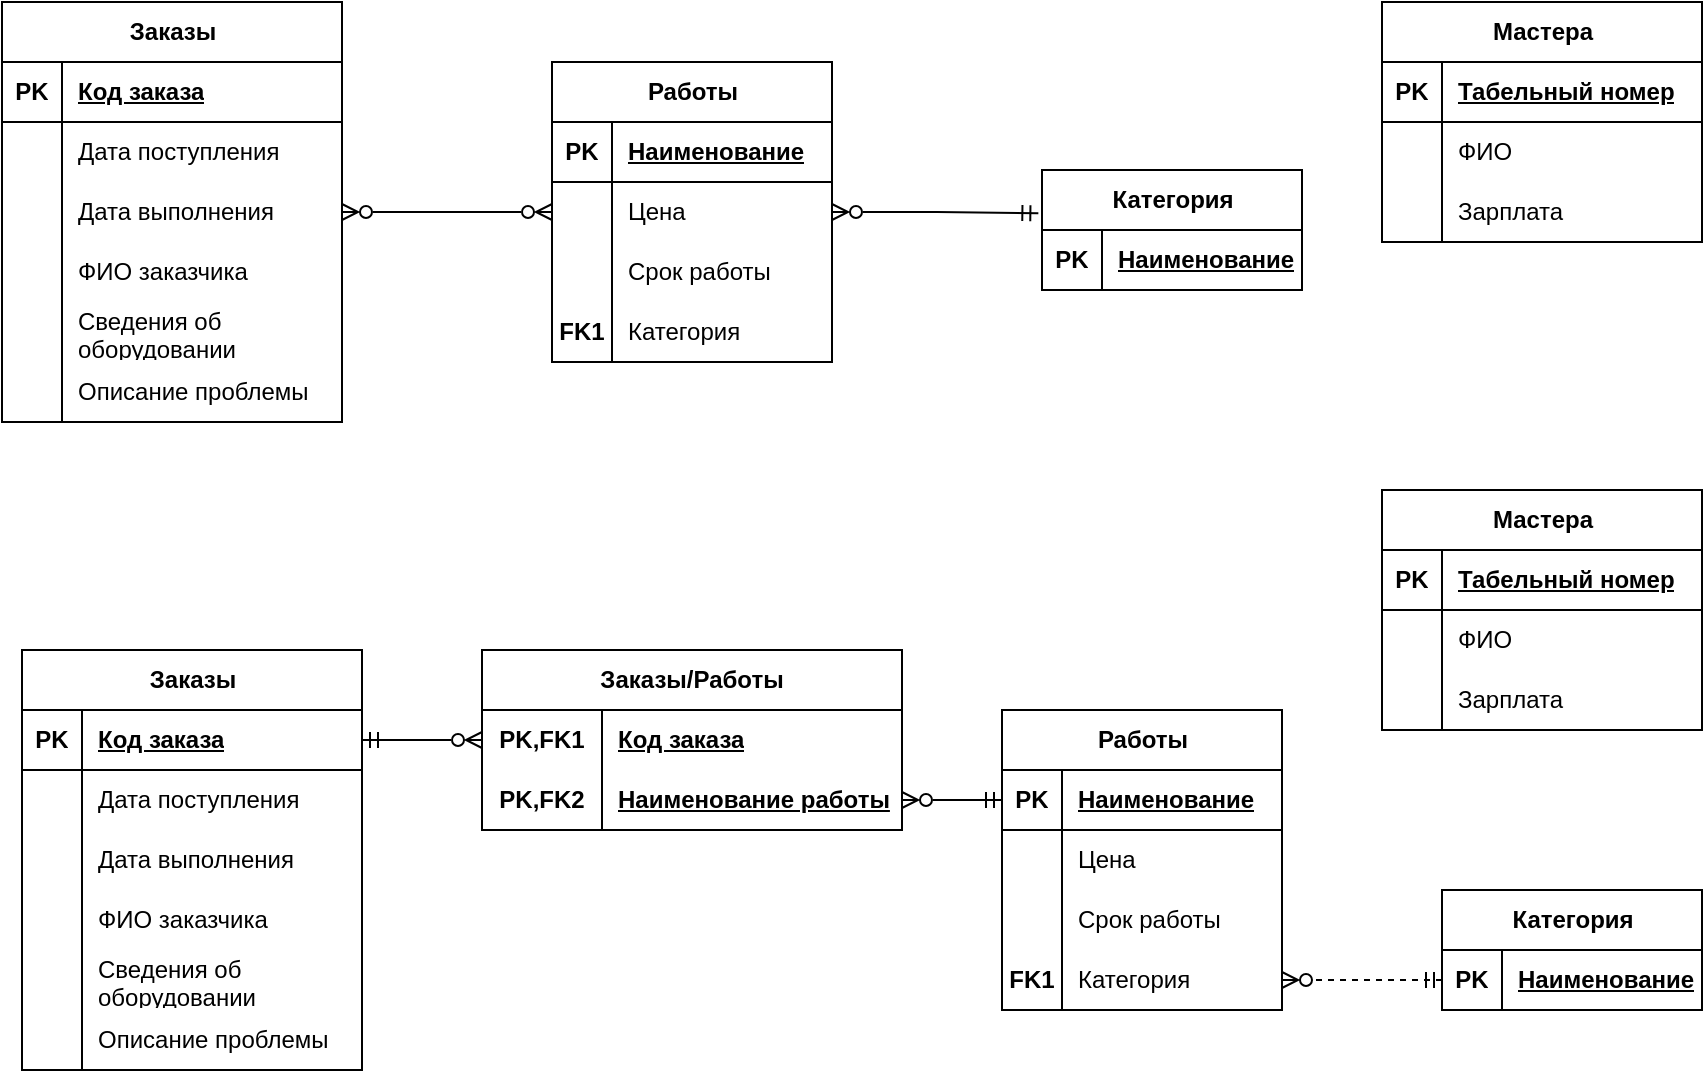 <mxfile version="25.0.2" pages="5">
  <diagram id="R2lEEEUBdFMjLlhIrx00" name="Page-1">
    <mxGraphModel dx="1247" dy="734" grid="1" gridSize="10" guides="1" tooltips="1" connect="1" arrows="1" fold="1" page="1" pageScale="1" pageWidth="850" pageHeight="1100" math="0" shadow="0" extFonts="Permanent Marker^https://fonts.googleapis.com/css?family=Permanent+Marker">
      <root>
        <mxCell id="0" />
        <mxCell id="1" parent="0" />
        <mxCell id="isA4btgr9cbgcC3d96v_-28" value="Заказы" style="shape=table;startSize=30;container=1;collapsible=1;childLayout=tableLayout;fixedRows=1;rowLines=0;fontStyle=1;align=center;resizeLast=1;html=1;" vertex="1" parent="1">
          <mxGeometry x="10" y="860" width="170" height="210" as="geometry" />
        </mxCell>
        <mxCell id="isA4btgr9cbgcC3d96v_-29" value="" style="shape=tableRow;horizontal=0;startSize=0;swimlaneHead=0;swimlaneBody=0;fillColor=none;collapsible=0;dropTarget=0;points=[[0,0.5],[1,0.5]];portConstraint=eastwest;top=0;left=0;right=0;bottom=1;" vertex="1" parent="isA4btgr9cbgcC3d96v_-28">
          <mxGeometry y="30" width="170" height="30" as="geometry" />
        </mxCell>
        <mxCell id="isA4btgr9cbgcC3d96v_-30" value="PK" style="shape=partialRectangle;connectable=0;fillColor=none;top=0;left=0;bottom=0;right=0;fontStyle=1;overflow=hidden;whiteSpace=wrap;html=1;" vertex="1" parent="isA4btgr9cbgcC3d96v_-29">
          <mxGeometry width="30" height="30" as="geometry">
            <mxRectangle width="30" height="30" as="alternateBounds" />
          </mxGeometry>
        </mxCell>
        <mxCell id="isA4btgr9cbgcC3d96v_-31" value="Код заказа" style="shape=partialRectangle;connectable=0;fillColor=none;top=0;left=0;bottom=0;right=0;align=left;spacingLeft=6;fontStyle=5;overflow=hidden;whiteSpace=wrap;html=1;" vertex="1" parent="isA4btgr9cbgcC3d96v_-29">
          <mxGeometry x="30" width="140" height="30" as="geometry">
            <mxRectangle width="140" height="30" as="alternateBounds" />
          </mxGeometry>
        </mxCell>
        <mxCell id="isA4btgr9cbgcC3d96v_-32" value="" style="shape=tableRow;horizontal=0;startSize=0;swimlaneHead=0;swimlaneBody=0;fillColor=none;collapsible=0;dropTarget=0;points=[[0,0.5],[1,0.5]];portConstraint=eastwest;top=0;left=0;right=0;bottom=0;" vertex="1" parent="isA4btgr9cbgcC3d96v_-28">
          <mxGeometry y="60" width="170" height="30" as="geometry" />
        </mxCell>
        <mxCell id="isA4btgr9cbgcC3d96v_-33" value="" style="shape=partialRectangle;connectable=0;fillColor=none;top=0;left=0;bottom=0;right=0;editable=1;overflow=hidden;whiteSpace=wrap;html=1;" vertex="1" parent="isA4btgr9cbgcC3d96v_-32">
          <mxGeometry width="30" height="30" as="geometry">
            <mxRectangle width="30" height="30" as="alternateBounds" />
          </mxGeometry>
        </mxCell>
        <mxCell id="isA4btgr9cbgcC3d96v_-34" value="Дата поступления" style="shape=partialRectangle;connectable=0;fillColor=none;top=0;left=0;bottom=0;right=0;align=left;spacingLeft=6;overflow=hidden;whiteSpace=wrap;html=1;" vertex="1" parent="isA4btgr9cbgcC3d96v_-32">
          <mxGeometry x="30" width="140" height="30" as="geometry">
            <mxRectangle width="140" height="30" as="alternateBounds" />
          </mxGeometry>
        </mxCell>
        <mxCell id="isA4btgr9cbgcC3d96v_-35" value="" style="shape=tableRow;horizontal=0;startSize=0;swimlaneHead=0;swimlaneBody=0;fillColor=none;collapsible=0;dropTarget=0;points=[[0,0.5],[1,0.5]];portConstraint=eastwest;top=0;left=0;right=0;bottom=0;" vertex="1" parent="isA4btgr9cbgcC3d96v_-28">
          <mxGeometry y="90" width="170" height="30" as="geometry" />
        </mxCell>
        <mxCell id="isA4btgr9cbgcC3d96v_-36" value="" style="shape=partialRectangle;connectable=0;fillColor=none;top=0;left=0;bottom=0;right=0;editable=1;overflow=hidden;whiteSpace=wrap;html=1;" vertex="1" parent="isA4btgr9cbgcC3d96v_-35">
          <mxGeometry width="30" height="30" as="geometry">
            <mxRectangle width="30" height="30" as="alternateBounds" />
          </mxGeometry>
        </mxCell>
        <mxCell id="isA4btgr9cbgcC3d96v_-37" value="Дата выполнения" style="shape=partialRectangle;connectable=0;fillColor=none;top=0;left=0;bottom=0;right=0;align=left;spacingLeft=6;overflow=hidden;whiteSpace=wrap;html=1;" vertex="1" parent="isA4btgr9cbgcC3d96v_-35">
          <mxGeometry x="30" width="140" height="30" as="geometry">
            <mxRectangle width="140" height="30" as="alternateBounds" />
          </mxGeometry>
        </mxCell>
        <mxCell id="isA4btgr9cbgcC3d96v_-38" value="" style="shape=tableRow;horizontal=0;startSize=0;swimlaneHead=0;swimlaneBody=0;fillColor=none;collapsible=0;dropTarget=0;points=[[0,0.5],[1,0.5]];portConstraint=eastwest;top=0;left=0;right=0;bottom=0;" vertex="1" parent="isA4btgr9cbgcC3d96v_-28">
          <mxGeometry y="120" width="170" height="30" as="geometry" />
        </mxCell>
        <mxCell id="isA4btgr9cbgcC3d96v_-39" value="" style="shape=partialRectangle;connectable=0;fillColor=none;top=0;left=0;bottom=0;right=0;editable=1;overflow=hidden;whiteSpace=wrap;html=1;" vertex="1" parent="isA4btgr9cbgcC3d96v_-38">
          <mxGeometry width="30" height="30" as="geometry">
            <mxRectangle width="30" height="30" as="alternateBounds" />
          </mxGeometry>
        </mxCell>
        <mxCell id="isA4btgr9cbgcC3d96v_-40" value="ФИО заказчика" style="shape=partialRectangle;connectable=0;fillColor=none;top=0;left=0;bottom=0;right=0;align=left;spacingLeft=6;overflow=hidden;whiteSpace=wrap;html=1;" vertex="1" parent="isA4btgr9cbgcC3d96v_-38">
          <mxGeometry x="30" width="140" height="30" as="geometry">
            <mxRectangle width="140" height="30" as="alternateBounds" />
          </mxGeometry>
        </mxCell>
        <mxCell id="isA4btgr9cbgcC3d96v_-41" style="shape=tableRow;horizontal=0;startSize=0;swimlaneHead=0;swimlaneBody=0;fillColor=none;collapsible=0;dropTarget=0;points=[[0,0.5],[1,0.5]];portConstraint=eastwest;top=0;left=0;right=0;bottom=0;" vertex="1" parent="isA4btgr9cbgcC3d96v_-28">
          <mxGeometry y="150" width="170" height="30" as="geometry" />
        </mxCell>
        <mxCell id="isA4btgr9cbgcC3d96v_-42" style="shape=partialRectangle;connectable=0;fillColor=none;top=0;left=0;bottom=0;right=0;editable=1;overflow=hidden;whiteSpace=wrap;html=1;" vertex="1" parent="isA4btgr9cbgcC3d96v_-41">
          <mxGeometry width="30" height="30" as="geometry">
            <mxRectangle width="30" height="30" as="alternateBounds" />
          </mxGeometry>
        </mxCell>
        <mxCell id="isA4btgr9cbgcC3d96v_-43" value="Сведения об оборудовании" style="shape=partialRectangle;connectable=0;fillColor=none;top=0;left=0;bottom=0;right=0;align=left;spacingLeft=6;overflow=hidden;whiteSpace=wrap;html=1;" vertex="1" parent="isA4btgr9cbgcC3d96v_-41">
          <mxGeometry x="30" width="140" height="30" as="geometry">
            <mxRectangle width="140" height="30" as="alternateBounds" />
          </mxGeometry>
        </mxCell>
        <mxCell id="isA4btgr9cbgcC3d96v_-44" style="shape=tableRow;horizontal=0;startSize=0;swimlaneHead=0;swimlaneBody=0;fillColor=none;collapsible=0;dropTarget=0;points=[[0,0.5],[1,0.5]];portConstraint=eastwest;top=0;left=0;right=0;bottom=0;" vertex="1" parent="isA4btgr9cbgcC3d96v_-28">
          <mxGeometry y="180" width="170" height="30" as="geometry" />
        </mxCell>
        <mxCell id="isA4btgr9cbgcC3d96v_-45" style="shape=partialRectangle;connectable=0;fillColor=none;top=0;left=0;bottom=0;right=0;editable=1;overflow=hidden;whiteSpace=wrap;html=1;" vertex="1" parent="isA4btgr9cbgcC3d96v_-44">
          <mxGeometry width="30" height="30" as="geometry">
            <mxRectangle width="30" height="30" as="alternateBounds" />
          </mxGeometry>
        </mxCell>
        <mxCell id="isA4btgr9cbgcC3d96v_-46" value="Описание проблемы" style="shape=partialRectangle;connectable=0;fillColor=none;top=0;left=0;bottom=0;right=0;align=left;spacingLeft=6;overflow=hidden;whiteSpace=wrap;html=1;" vertex="1" parent="isA4btgr9cbgcC3d96v_-44">
          <mxGeometry x="30" width="140" height="30" as="geometry">
            <mxRectangle width="140" height="30" as="alternateBounds" />
          </mxGeometry>
        </mxCell>
        <mxCell id="isA4btgr9cbgcC3d96v_-63" value="Заказы/Работы" style="shape=table;startSize=30;container=1;collapsible=1;childLayout=tableLayout;fixedRows=1;rowLines=0;fontStyle=1;align=center;resizeLast=1;html=1;whiteSpace=wrap;" vertex="1" parent="1">
          <mxGeometry x="240" y="860" width="210" height="90" as="geometry" />
        </mxCell>
        <mxCell id="isA4btgr9cbgcC3d96v_-64" value="" style="shape=tableRow;horizontal=0;startSize=0;swimlaneHead=0;swimlaneBody=0;fillColor=none;collapsible=0;dropTarget=0;points=[[0,0.5],[1,0.5]];portConstraint=eastwest;top=0;left=0;right=0;bottom=0;html=1;" vertex="1" parent="isA4btgr9cbgcC3d96v_-63">
          <mxGeometry y="30" width="210" height="30" as="geometry" />
        </mxCell>
        <mxCell id="isA4btgr9cbgcC3d96v_-65" value="PK,FK1" style="shape=partialRectangle;connectable=0;fillColor=none;top=0;left=0;bottom=0;right=0;fontStyle=1;overflow=hidden;html=1;whiteSpace=wrap;" vertex="1" parent="isA4btgr9cbgcC3d96v_-64">
          <mxGeometry width="60" height="30" as="geometry">
            <mxRectangle width="60" height="30" as="alternateBounds" />
          </mxGeometry>
        </mxCell>
        <mxCell id="isA4btgr9cbgcC3d96v_-66" value="Код заказа" style="shape=partialRectangle;connectable=0;fillColor=none;top=0;left=0;bottom=0;right=0;align=left;spacingLeft=6;fontStyle=5;overflow=hidden;html=1;whiteSpace=wrap;" vertex="1" parent="isA4btgr9cbgcC3d96v_-64">
          <mxGeometry x="60" width="150" height="30" as="geometry">
            <mxRectangle width="150" height="30" as="alternateBounds" />
          </mxGeometry>
        </mxCell>
        <mxCell id="isA4btgr9cbgcC3d96v_-67" value="" style="shape=tableRow;horizontal=0;startSize=0;swimlaneHead=0;swimlaneBody=0;fillColor=none;collapsible=0;dropTarget=0;points=[[0,0.5],[1,0.5]];portConstraint=eastwest;top=0;left=0;right=0;bottom=1;html=1;" vertex="1" parent="isA4btgr9cbgcC3d96v_-63">
          <mxGeometry y="60" width="210" height="30" as="geometry" />
        </mxCell>
        <mxCell id="isA4btgr9cbgcC3d96v_-68" value="PK,FK2" style="shape=partialRectangle;connectable=0;fillColor=none;top=0;left=0;bottom=0;right=0;fontStyle=1;overflow=hidden;html=1;whiteSpace=wrap;" vertex="1" parent="isA4btgr9cbgcC3d96v_-67">
          <mxGeometry width="60" height="30" as="geometry">
            <mxRectangle width="60" height="30" as="alternateBounds" />
          </mxGeometry>
        </mxCell>
        <mxCell id="isA4btgr9cbgcC3d96v_-69" value="Наименование работы" style="shape=partialRectangle;connectable=0;fillColor=none;top=0;left=0;bottom=0;right=0;align=left;spacingLeft=6;fontStyle=5;overflow=hidden;html=1;whiteSpace=wrap;" vertex="1" parent="isA4btgr9cbgcC3d96v_-67">
          <mxGeometry x="60" width="150" height="30" as="geometry">
            <mxRectangle width="150" height="30" as="alternateBounds" />
          </mxGeometry>
        </mxCell>
        <mxCell id="isA4btgr9cbgcC3d96v_-76" style="edgeStyle=orthogonalEdgeStyle;rounded=0;orthogonalLoop=1;jettySize=auto;html=1;entryX=0;entryY=0.5;entryDx=0;entryDy=0;startArrow=ERmandOne;startFill=0;endArrow=ERzeroToMany;endFill=0;" edge="1" parent="1" source="isA4btgr9cbgcC3d96v_-29" target="isA4btgr9cbgcC3d96v_-64">
          <mxGeometry relative="1" as="geometry" />
        </mxCell>
        <mxCell id="isA4btgr9cbgcC3d96v_-77" value="Работы" style="shape=table;startSize=30;container=1;collapsible=1;childLayout=tableLayout;fixedRows=1;rowLines=0;fontStyle=1;align=center;resizeLast=1;html=1;" vertex="1" parent="1">
          <mxGeometry x="500" y="890" width="140" height="150" as="geometry" />
        </mxCell>
        <mxCell id="isA4btgr9cbgcC3d96v_-78" value="" style="shape=tableRow;horizontal=0;startSize=0;swimlaneHead=0;swimlaneBody=0;fillColor=none;collapsible=0;dropTarget=0;points=[[0,0.5],[1,0.5]];portConstraint=eastwest;top=0;left=0;right=0;bottom=1;" vertex="1" parent="isA4btgr9cbgcC3d96v_-77">
          <mxGeometry y="30" width="140" height="30" as="geometry" />
        </mxCell>
        <mxCell id="isA4btgr9cbgcC3d96v_-79" value="PK" style="shape=partialRectangle;connectable=0;fillColor=none;top=0;left=0;bottom=0;right=0;fontStyle=1;overflow=hidden;whiteSpace=wrap;html=1;" vertex="1" parent="isA4btgr9cbgcC3d96v_-78">
          <mxGeometry width="30" height="30" as="geometry">
            <mxRectangle width="30" height="30" as="alternateBounds" />
          </mxGeometry>
        </mxCell>
        <mxCell id="isA4btgr9cbgcC3d96v_-80" value="Наименование" style="shape=partialRectangle;connectable=0;fillColor=none;top=0;left=0;bottom=0;right=0;align=left;spacingLeft=6;fontStyle=5;overflow=hidden;whiteSpace=wrap;html=1;" vertex="1" parent="isA4btgr9cbgcC3d96v_-78">
          <mxGeometry x="30" width="110" height="30" as="geometry">
            <mxRectangle width="110" height="30" as="alternateBounds" />
          </mxGeometry>
        </mxCell>
        <mxCell id="isA4btgr9cbgcC3d96v_-81" value="" style="shape=tableRow;horizontal=0;startSize=0;swimlaneHead=0;swimlaneBody=0;fillColor=none;collapsible=0;dropTarget=0;points=[[0,0.5],[1,0.5]];portConstraint=eastwest;top=0;left=0;right=0;bottom=0;" vertex="1" parent="isA4btgr9cbgcC3d96v_-77">
          <mxGeometry y="60" width="140" height="30" as="geometry" />
        </mxCell>
        <mxCell id="isA4btgr9cbgcC3d96v_-82" value="" style="shape=partialRectangle;connectable=0;fillColor=none;top=0;left=0;bottom=0;right=0;editable=1;overflow=hidden;whiteSpace=wrap;html=1;" vertex="1" parent="isA4btgr9cbgcC3d96v_-81">
          <mxGeometry width="30" height="30" as="geometry">
            <mxRectangle width="30" height="30" as="alternateBounds" />
          </mxGeometry>
        </mxCell>
        <mxCell id="isA4btgr9cbgcC3d96v_-83" value="Цена" style="shape=partialRectangle;connectable=0;fillColor=none;top=0;left=0;bottom=0;right=0;align=left;spacingLeft=6;overflow=hidden;whiteSpace=wrap;html=1;" vertex="1" parent="isA4btgr9cbgcC3d96v_-81">
          <mxGeometry x="30" width="110" height="30" as="geometry">
            <mxRectangle width="110" height="30" as="alternateBounds" />
          </mxGeometry>
        </mxCell>
        <mxCell id="isA4btgr9cbgcC3d96v_-84" value="" style="shape=tableRow;horizontal=0;startSize=0;swimlaneHead=0;swimlaneBody=0;fillColor=none;collapsible=0;dropTarget=0;points=[[0,0.5],[1,0.5]];portConstraint=eastwest;top=0;left=0;right=0;bottom=0;" vertex="1" parent="isA4btgr9cbgcC3d96v_-77">
          <mxGeometry y="90" width="140" height="30" as="geometry" />
        </mxCell>
        <mxCell id="isA4btgr9cbgcC3d96v_-85" value="" style="shape=partialRectangle;connectable=0;fillColor=none;top=0;left=0;bottom=0;right=0;editable=1;overflow=hidden;whiteSpace=wrap;html=1;" vertex="1" parent="isA4btgr9cbgcC3d96v_-84">
          <mxGeometry width="30" height="30" as="geometry">
            <mxRectangle width="30" height="30" as="alternateBounds" />
          </mxGeometry>
        </mxCell>
        <mxCell id="isA4btgr9cbgcC3d96v_-86" value="Срок работы" style="shape=partialRectangle;connectable=0;fillColor=none;top=0;left=0;bottom=0;right=0;align=left;spacingLeft=6;overflow=hidden;whiteSpace=wrap;html=1;" vertex="1" parent="isA4btgr9cbgcC3d96v_-84">
          <mxGeometry x="30" width="110" height="30" as="geometry">
            <mxRectangle width="110" height="30" as="alternateBounds" />
          </mxGeometry>
        </mxCell>
        <mxCell id="isA4btgr9cbgcC3d96v_-87" value="" style="shape=tableRow;horizontal=0;startSize=0;swimlaneHead=0;swimlaneBody=0;fillColor=none;collapsible=0;dropTarget=0;points=[[0,0.5],[1,0.5]];portConstraint=eastwest;top=0;left=0;right=0;bottom=0;" vertex="1" parent="isA4btgr9cbgcC3d96v_-77">
          <mxGeometry y="120" width="140" height="30" as="geometry" />
        </mxCell>
        <mxCell id="isA4btgr9cbgcC3d96v_-88" value="&lt;b&gt;FK1&lt;/b&gt;" style="shape=partialRectangle;connectable=0;fillColor=none;top=0;left=0;bottom=0;right=0;editable=1;overflow=hidden;whiteSpace=wrap;html=1;strokeWidth=10;" vertex="1" parent="isA4btgr9cbgcC3d96v_-87">
          <mxGeometry width="30" height="30" as="geometry">
            <mxRectangle width="30" height="30" as="alternateBounds" />
          </mxGeometry>
        </mxCell>
        <mxCell id="isA4btgr9cbgcC3d96v_-89" value="Категория" style="shape=partialRectangle;connectable=0;fillColor=none;top=0;left=0;bottom=0;right=0;align=left;spacingLeft=6;overflow=hidden;whiteSpace=wrap;html=1;" vertex="1" parent="isA4btgr9cbgcC3d96v_-87">
          <mxGeometry x="30" width="110" height="30" as="geometry">
            <mxRectangle width="110" height="30" as="alternateBounds" />
          </mxGeometry>
        </mxCell>
        <mxCell id="isA4btgr9cbgcC3d96v_-91" style="edgeStyle=orthogonalEdgeStyle;rounded=0;orthogonalLoop=1;jettySize=auto;html=1;entryX=1;entryY=0.5;entryDx=0;entryDy=0;startArrow=ERmandOne;startFill=0;endArrow=ERzeroToMany;endFill=0;" edge="1" parent="1" source="isA4btgr9cbgcC3d96v_-78" target="isA4btgr9cbgcC3d96v_-67">
          <mxGeometry relative="1" as="geometry" />
        </mxCell>
        <mxCell id="isA4btgr9cbgcC3d96v_-92" value="Категория" style="shape=table;startSize=30;container=1;collapsible=1;childLayout=tableLayout;fixedRows=1;rowLines=0;fontStyle=1;align=center;resizeLast=1;html=1;" vertex="1" parent="1">
          <mxGeometry x="720" y="980" width="130" height="60" as="geometry" />
        </mxCell>
        <mxCell id="isA4btgr9cbgcC3d96v_-93" value="" style="shape=tableRow;horizontal=0;startSize=0;swimlaneHead=0;swimlaneBody=0;fillColor=none;collapsible=0;dropTarget=0;points=[[0,0.5],[1,0.5]];portConstraint=eastwest;top=0;left=0;right=0;bottom=1;" vertex="1" parent="isA4btgr9cbgcC3d96v_-92">
          <mxGeometry y="30" width="130" height="30" as="geometry" />
        </mxCell>
        <mxCell id="isA4btgr9cbgcC3d96v_-94" value="PK" style="shape=partialRectangle;connectable=0;fillColor=none;top=0;left=0;bottom=0;right=0;fontStyle=1;overflow=hidden;whiteSpace=wrap;html=1;" vertex="1" parent="isA4btgr9cbgcC3d96v_-93">
          <mxGeometry width="30" height="30" as="geometry">
            <mxRectangle width="30" height="30" as="alternateBounds" />
          </mxGeometry>
        </mxCell>
        <mxCell id="isA4btgr9cbgcC3d96v_-95" value="Наименование" style="shape=partialRectangle;connectable=0;fillColor=none;top=0;left=0;bottom=0;right=0;align=left;spacingLeft=6;fontStyle=5;overflow=hidden;whiteSpace=wrap;html=1;" vertex="1" parent="isA4btgr9cbgcC3d96v_-93">
          <mxGeometry x="30" width="100" height="30" as="geometry">
            <mxRectangle width="100" height="30" as="alternateBounds" />
          </mxGeometry>
        </mxCell>
        <mxCell id="isA4btgr9cbgcC3d96v_-105" style="edgeStyle=orthogonalEdgeStyle;rounded=0;orthogonalLoop=1;jettySize=auto;html=1;entryX=1;entryY=0.5;entryDx=0;entryDy=0;startArrow=ERmandOne;startFill=0;endArrow=ERzeroToMany;endFill=0;dashed=1;" edge="1" parent="1" source="isA4btgr9cbgcC3d96v_-93" target="isA4btgr9cbgcC3d96v_-87">
          <mxGeometry relative="1" as="geometry" />
        </mxCell>
        <mxCell id="isA4btgr9cbgcC3d96v_-106" value="Мастера" style="shape=table;startSize=30;container=1;collapsible=1;childLayout=tableLayout;fixedRows=1;rowLines=0;fontStyle=1;align=center;resizeLast=1;html=1;" vertex="1" parent="1">
          <mxGeometry x="690" y="780" width="160" height="120" as="geometry" />
        </mxCell>
        <mxCell id="isA4btgr9cbgcC3d96v_-107" value="" style="shape=tableRow;horizontal=0;startSize=0;swimlaneHead=0;swimlaneBody=0;fillColor=none;collapsible=0;dropTarget=0;points=[[0,0.5],[1,0.5]];portConstraint=eastwest;top=0;left=0;right=0;bottom=1;" vertex="1" parent="isA4btgr9cbgcC3d96v_-106">
          <mxGeometry y="30" width="160" height="30" as="geometry" />
        </mxCell>
        <mxCell id="isA4btgr9cbgcC3d96v_-108" value="PK" style="shape=partialRectangle;connectable=0;fillColor=none;top=0;left=0;bottom=0;right=0;fontStyle=1;overflow=hidden;whiteSpace=wrap;html=1;" vertex="1" parent="isA4btgr9cbgcC3d96v_-107">
          <mxGeometry width="30" height="30" as="geometry">
            <mxRectangle width="30" height="30" as="alternateBounds" />
          </mxGeometry>
        </mxCell>
        <mxCell id="isA4btgr9cbgcC3d96v_-109" value="Табельный номер" style="shape=partialRectangle;connectable=0;fillColor=none;top=0;left=0;bottom=0;right=0;align=left;spacingLeft=6;fontStyle=5;overflow=hidden;whiteSpace=wrap;html=1;" vertex="1" parent="isA4btgr9cbgcC3d96v_-107">
          <mxGeometry x="30" width="130" height="30" as="geometry">
            <mxRectangle width="130" height="30" as="alternateBounds" />
          </mxGeometry>
        </mxCell>
        <mxCell id="isA4btgr9cbgcC3d96v_-110" value="" style="shape=tableRow;horizontal=0;startSize=0;swimlaneHead=0;swimlaneBody=0;fillColor=none;collapsible=0;dropTarget=0;points=[[0,0.5],[1,0.5]];portConstraint=eastwest;top=0;left=0;right=0;bottom=0;" vertex="1" parent="isA4btgr9cbgcC3d96v_-106">
          <mxGeometry y="60" width="160" height="30" as="geometry" />
        </mxCell>
        <mxCell id="isA4btgr9cbgcC3d96v_-111" value="" style="shape=partialRectangle;connectable=0;fillColor=none;top=0;left=0;bottom=0;right=0;editable=1;overflow=hidden;whiteSpace=wrap;html=1;" vertex="1" parent="isA4btgr9cbgcC3d96v_-110">
          <mxGeometry width="30" height="30" as="geometry">
            <mxRectangle width="30" height="30" as="alternateBounds" />
          </mxGeometry>
        </mxCell>
        <mxCell id="isA4btgr9cbgcC3d96v_-112" value="ФИО" style="shape=partialRectangle;connectable=0;fillColor=none;top=0;left=0;bottom=0;right=0;align=left;spacingLeft=6;overflow=hidden;whiteSpace=wrap;html=1;" vertex="1" parent="isA4btgr9cbgcC3d96v_-110">
          <mxGeometry x="30" width="130" height="30" as="geometry">
            <mxRectangle width="130" height="30" as="alternateBounds" />
          </mxGeometry>
        </mxCell>
        <mxCell id="isA4btgr9cbgcC3d96v_-113" value="" style="shape=tableRow;horizontal=0;startSize=0;swimlaneHead=0;swimlaneBody=0;fillColor=none;collapsible=0;dropTarget=0;points=[[0,0.5],[1,0.5]];portConstraint=eastwest;top=0;left=0;right=0;bottom=0;" vertex="1" parent="isA4btgr9cbgcC3d96v_-106">
          <mxGeometry y="90" width="160" height="30" as="geometry" />
        </mxCell>
        <mxCell id="isA4btgr9cbgcC3d96v_-114" value="" style="shape=partialRectangle;connectable=0;fillColor=none;top=0;left=0;bottom=0;right=0;editable=1;overflow=hidden;whiteSpace=wrap;html=1;" vertex="1" parent="isA4btgr9cbgcC3d96v_-113">
          <mxGeometry width="30" height="30" as="geometry">
            <mxRectangle width="30" height="30" as="alternateBounds" />
          </mxGeometry>
        </mxCell>
        <mxCell id="isA4btgr9cbgcC3d96v_-115" value="Зарплата" style="shape=partialRectangle;connectable=0;fillColor=none;top=0;left=0;bottom=0;right=0;align=left;spacingLeft=6;overflow=hidden;whiteSpace=wrap;html=1;" vertex="1" parent="isA4btgr9cbgcC3d96v_-113">
          <mxGeometry x="30" width="130" height="30" as="geometry">
            <mxRectangle width="130" height="30" as="alternateBounds" />
          </mxGeometry>
        </mxCell>
        <mxCell id="isA4btgr9cbgcC3d96v_-165" style="edgeStyle=orthogonalEdgeStyle;rounded=0;orthogonalLoop=1;jettySize=auto;html=1;startArrow=ERzeroToMany;startFill=0;endArrow=ERzeroToMany;endFill=0;" edge="1" parent="1" source="isA4btgr9cbgcC3d96v_-119" target="isA4btgr9cbgcC3d96v_-138">
          <mxGeometry relative="1" as="geometry" />
        </mxCell>
        <mxCell id="isA4btgr9cbgcC3d96v_-119" value="Заказы" style="shape=table;startSize=30;container=1;collapsible=1;childLayout=tableLayout;fixedRows=1;rowLines=0;fontStyle=1;align=center;resizeLast=1;html=1;" vertex="1" parent="1">
          <mxGeometry y="536" width="170" height="210" as="geometry" />
        </mxCell>
        <mxCell id="isA4btgr9cbgcC3d96v_-120" value="" style="shape=tableRow;horizontal=0;startSize=0;swimlaneHead=0;swimlaneBody=0;fillColor=none;collapsible=0;dropTarget=0;points=[[0,0.5],[1,0.5]];portConstraint=eastwest;top=0;left=0;right=0;bottom=1;" vertex="1" parent="isA4btgr9cbgcC3d96v_-119">
          <mxGeometry y="30" width="170" height="30" as="geometry" />
        </mxCell>
        <mxCell id="isA4btgr9cbgcC3d96v_-121" value="PK" style="shape=partialRectangle;connectable=0;fillColor=none;top=0;left=0;bottom=0;right=0;fontStyle=1;overflow=hidden;whiteSpace=wrap;html=1;" vertex="1" parent="isA4btgr9cbgcC3d96v_-120">
          <mxGeometry width="30" height="30" as="geometry">
            <mxRectangle width="30" height="30" as="alternateBounds" />
          </mxGeometry>
        </mxCell>
        <mxCell id="isA4btgr9cbgcC3d96v_-122" value="Код заказа" style="shape=partialRectangle;connectable=0;fillColor=none;top=0;left=0;bottom=0;right=0;align=left;spacingLeft=6;fontStyle=5;overflow=hidden;whiteSpace=wrap;html=1;" vertex="1" parent="isA4btgr9cbgcC3d96v_-120">
          <mxGeometry x="30" width="140" height="30" as="geometry">
            <mxRectangle width="140" height="30" as="alternateBounds" />
          </mxGeometry>
        </mxCell>
        <mxCell id="isA4btgr9cbgcC3d96v_-123" value="" style="shape=tableRow;horizontal=0;startSize=0;swimlaneHead=0;swimlaneBody=0;fillColor=none;collapsible=0;dropTarget=0;points=[[0,0.5],[1,0.5]];portConstraint=eastwest;top=0;left=0;right=0;bottom=0;" vertex="1" parent="isA4btgr9cbgcC3d96v_-119">
          <mxGeometry y="60" width="170" height="30" as="geometry" />
        </mxCell>
        <mxCell id="isA4btgr9cbgcC3d96v_-124" value="" style="shape=partialRectangle;connectable=0;fillColor=none;top=0;left=0;bottom=0;right=0;editable=1;overflow=hidden;whiteSpace=wrap;html=1;" vertex="1" parent="isA4btgr9cbgcC3d96v_-123">
          <mxGeometry width="30" height="30" as="geometry">
            <mxRectangle width="30" height="30" as="alternateBounds" />
          </mxGeometry>
        </mxCell>
        <mxCell id="isA4btgr9cbgcC3d96v_-125" value="Дата поступления" style="shape=partialRectangle;connectable=0;fillColor=none;top=0;left=0;bottom=0;right=0;align=left;spacingLeft=6;overflow=hidden;whiteSpace=wrap;html=1;" vertex="1" parent="isA4btgr9cbgcC3d96v_-123">
          <mxGeometry x="30" width="140" height="30" as="geometry">
            <mxRectangle width="140" height="30" as="alternateBounds" />
          </mxGeometry>
        </mxCell>
        <mxCell id="isA4btgr9cbgcC3d96v_-126" value="" style="shape=tableRow;horizontal=0;startSize=0;swimlaneHead=0;swimlaneBody=0;fillColor=none;collapsible=0;dropTarget=0;points=[[0,0.5],[1,0.5]];portConstraint=eastwest;top=0;left=0;right=0;bottom=0;" vertex="1" parent="isA4btgr9cbgcC3d96v_-119">
          <mxGeometry y="90" width="170" height="30" as="geometry" />
        </mxCell>
        <mxCell id="isA4btgr9cbgcC3d96v_-127" value="" style="shape=partialRectangle;connectable=0;fillColor=none;top=0;left=0;bottom=0;right=0;editable=1;overflow=hidden;whiteSpace=wrap;html=1;" vertex="1" parent="isA4btgr9cbgcC3d96v_-126">
          <mxGeometry width="30" height="30" as="geometry">
            <mxRectangle width="30" height="30" as="alternateBounds" />
          </mxGeometry>
        </mxCell>
        <mxCell id="isA4btgr9cbgcC3d96v_-128" value="Дата выполнения" style="shape=partialRectangle;connectable=0;fillColor=none;top=0;left=0;bottom=0;right=0;align=left;spacingLeft=6;overflow=hidden;whiteSpace=wrap;html=1;" vertex="1" parent="isA4btgr9cbgcC3d96v_-126">
          <mxGeometry x="30" width="140" height="30" as="geometry">
            <mxRectangle width="140" height="30" as="alternateBounds" />
          </mxGeometry>
        </mxCell>
        <mxCell id="isA4btgr9cbgcC3d96v_-129" value="" style="shape=tableRow;horizontal=0;startSize=0;swimlaneHead=0;swimlaneBody=0;fillColor=none;collapsible=0;dropTarget=0;points=[[0,0.5],[1,0.5]];portConstraint=eastwest;top=0;left=0;right=0;bottom=0;" vertex="1" parent="isA4btgr9cbgcC3d96v_-119">
          <mxGeometry y="120" width="170" height="30" as="geometry" />
        </mxCell>
        <mxCell id="isA4btgr9cbgcC3d96v_-130" value="" style="shape=partialRectangle;connectable=0;fillColor=none;top=0;left=0;bottom=0;right=0;editable=1;overflow=hidden;whiteSpace=wrap;html=1;" vertex="1" parent="isA4btgr9cbgcC3d96v_-129">
          <mxGeometry width="30" height="30" as="geometry">
            <mxRectangle width="30" height="30" as="alternateBounds" />
          </mxGeometry>
        </mxCell>
        <mxCell id="isA4btgr9cbgcC3d96v_-131" value="ФИО заказчика" style="shape=partialRectangle;connectable=0;fillColor=none;top=0;left=0;bottom=0;right=0;align=left;spacingLeft=6;overflow=hidden;whiteSpace=wrap;html=1;" vertex="1" parent="isA4btgr9cbgcC3d96v_-129">
          <mxGeometry x="30" width="140" height="30" as="geometry">
            <mxRectangle width="140" height="30" as="alternateBounds" />
          </mxGeometry>
        </mxCell>
        <mxCell id="isA4btgr9cbgcC3d96v_-132" style="shape=tableRow;horizontal=0;startSize=0;swimlaneHead=0;swimlaneBody=0;fillColor=none;collapsible=0;dropTarget=0;points=[[0,0.5],[1,0.5]];portConstraint=eastwest;top=0;left=0;right=0;bottom=0;" vertex="1" parent="isA4btgr9cbgcC3d96v_-119">
          <mxGeometry y="150" width="170" height="30" as="geometry" />
        </mxCell>
        <mxCell id="isA4btgr9cbgcC3d96v_-133" style="shape=partialRectangle;connectable=0;fillColor=none;top=0;left=0;bottom=0;right=0;editable=1;overflow=hidden;whiteSpace=wrap;html=1;" vertex="1" parent="isA4btgr9cbgcC3d96v_-132">
          <mxGeometry width="30" height="30" as="geometry">
            <mxRectangle width="30" height="30" as="alternateBounds" />
          </mxGeometry>
        </mxCell>
        <mxCell id="isA4btgr9cbgcC3d96v_-134" value="Сведения об оборудовании" style="shape=partialRectangle;connectable=0;fillColor=none;top=0;left=0;bottom=0;right=0;align=left;spacingLeft=6;overflow=hidden;whiteSpace=wrap;html=1;" vertex="1" parent="isA4btgr9cbgcC3d96v_-132">
          <mxGeometry x="30" width="140" height="30" as="geometry">
            <mxRectangle width="140" height="30" as="alternateBounds" />
          </mxGeometry>
        </mxCell>
        <mxCell id="isA4btgr9cbgcC3d96v_-135" style="shape=tableRow;horizontal=0;startSize=0;swimlaneHead=0;swimlaneBody=0;fillColor=none;collapsible=0;dropTarget=0;points=[[0,0.5],[1,0.5]];portConstraint=eastwest;top=0;left=0;right=0;bottom=0;" vertex="1" parent="isA4btgr9cbgcC3d96v_-119">
          <mxGeometry y="180" width="170" height="30" as="geometry" />
        </mxCell>
        <mxCell id="isA4btgr9cbgcC3d96v_-136" style="shape=partialRectangle;connectable=0;fillColor=none;top=0;left=0;bottom=0;right=0;editable=1;overflow=hidden;whiteSpace=wrap;html=1;" vertex="1" parent="isA4btgr9cbgcC3d96v_-135">
          <mxGeometry width="30" height="30" as="geometry">
            <mxRectangle width="30" height="30" as="alternateBounds" />
          </mxGeometry>
        </mxCell>
        <mxCell id="isA4btgr9cbgcC3d96v_-137" value="Описание проблемы" style="shape=partialRectangle;connectable=0;fillColor=none;top=0;left=0;bottom=0;right=0;align=left;spacingLeft=6;overflow=hidden;whiteSpace=wrap;html=1;" vertex="1" parent="isA4btgr9cbgcC3d96v_-135">
          <mxGeometry x="30" width="140" height="30" as="geometry">
            <mxRectangle width="140" height="30" as="alternateBounds" />
          </mxGeometry>
        </mxCell>
        <mxCell id="isA4btgr9cbgcC3d96v_-138" value="Работы" style="shape=table;startSize=30;container=1;collapsible=1;childLayout=tableLayout;fixedRows=1;rowLines=0;fontStyle=1;align=center;resizeLast=1;html=1;" vertex="1" parent="1">
          <mxGeometry x="275" y="566" width="140" height="150" as="geometry" />
        </mxCell>
        <mxCell id="isA4btgr9cbgcC3d96v_-139" value="" style="shape=tableRow;horizontal=0;startSize=0;swimlaneHead=0;swimlaneBody=0;fillColor=none;collapsible=0;dropTarget=0;points=[[0,0.5],[1,0.5]];portConstraint=eastwest;top=0;left=0;right=0;bottom=1;" vertex="1" parent="isA4btgr9cbgcC3d96v_-138">
          <mxGeometry y="30" width="140" height="30" as="geometry" />
        </mxCell>
        <mxCell id="isA4btgr9cbgcC3d96v_-140" value="PK" style="shape=partialRectangle;connectable=0;fillColor=none;top=0;left=0;bottom=0;right=0;fontStyle=1;overflow=hidden;whiteSpace=wrap;html=1;" vertex="1" parent="isA4btgr9cbgcC3d96v_-139">
          <mxGeometry width="30" height="30" as="geometry">
            <mxRectangle width="30" height="30" as="alternateBounds" />
          </mxGeometry>
        </mxCell>
        <mxCell id="isA4btgr9cbgcC3d96v_-141" value="Наименование" style="shape=partialRectangle;connectable=0;fillColor=none;top=0;left=0;bottom=0;right=0;align=left;spacingLeft=6;fontStyle=5;overflow=hidden;whiteSpace=wrap;html=1;" vertex="1" parent="isA4btgr9cbgcC3d96v_-139">
          <mxGeometry x="30" width="110" height="30" as="geometry">
            <mxRectangle width="110" height="30" as="alternateBounds" />
          </mxGeometry>
        </mxCell>
        <mxCell id="isA4btgr9cbgcC3d96v_-142" value="" style="shape=tableRow;horizontal=0;startSize=0;swimlaneHead=0;swimlaneBody=0;fillColor=none;collapsible=0;dropTarget=0;points=[[0,0.5],[1,0.5]];portConstraint=eastwest;top=0;left=0;right=0;bottom=0;" vertex="1" parent="isA4btgr9cbgcC3d96v_-138">
          <mxGeometry y="60" width="140" height="30" as="geometry" />
        </mxCell>
        <mxCell id="isA4btgr9cbgcC3d96v_-143" value="" style="shape=partialRectangle;connectable=0;fillColor=none;top=0;left=0;bottom=0;right=0;editable=1;overflow=hidden;whiteSpace=wrap;html=1;" vertex="1" parent="isA4btgr9cbgcC3d96v_-142">
          <mxGeometry width="30" height="30" as="geometry">
            <mxRectangle width="30" height="30" as="alternateBounds" />
          </mxGeometry>
        </mxCell>
        <mxCell id="isA4btgr9cbgcC3d96v_-144" value="Цена" style="shape=partialRectangle;connectable=0;fillColor=none;top=0;left=0;bottom=0;right=0;align=left;spacingLeft=6;overflow=hidden;whiteSpace=wrap;html=1;" vertex="1" parent="isA4btgr9cbgcC3d96v_-142">
          <mxGeometry x="30" width="110" height="30" as="geometry">
            <mxRectangle width="110" height="30" as="alternateBounds" />
          </mxGeometry>
        </mxCell>
        <mxCell id="isA4btgr9cbgcC3d96v_-145" value="" style="shape=tableRow;horizontal=0;startSize=0;swimlaneHead=0;swimlaneBody=0;fillColor=none;collapsible=0;dropTarget=0;points=[[0,0.5],[1,0.5]];portConstraint=eastwest;top=0;left=0;right=0;bottom=0;" vertex="1" parent="isA4btgr9cbgcC3d96v_-138">
          <mxGeometry y="90" width="140" height="30" as="geometry" />
        </mxCell>
        <mxCell id="isA4btgr9cbgcC3d96v_-146" value="" style="shape=partialRectangle;connectable=0;fillColor=none;top=0;left=0;bottom=0;right=0;editable=1;overflow=hidden;whiteSpace=wrap;html=1;" vertex="1" parent="isA4btgr9cbgcC3d96v_-145">
          <mxGeometry width="30" height="30" as="geometry">
            <mxRectangle width="30" height="30" as="alternateBounds" />
          </mxGeometry>
        </mxCell>
        <mxCell id="isA4btgr9cbgcC3d96v_-147" value="Срок работы" style="shape=partialRectangle;connectable=0;fillColor=none;top=0;left=0;bottom=0;right=0;align=left;spacingLeft=6;overflow=hidden;whiteSpace=wrap;html=1;" vertex="1" parent="isA4btgr9cbgcC3d96v_-145">
          <mxGeometry x="30" width="110" height="30" as="geometry">
            <mxRectangle width="110" height="30" as="alternateBounds" />
          </mxGeometry>
        </mxCell>
        <mxCell id="isA4btgr9cbgcC3d96v_-148" value="" style="shape=tableRow;horizontal=0;startSize=0;swimlaneHead=0;swimlaneBody=0;fillColor=none;collapsible=0;dropTarget=0;points=[[0,0.5],[1,0.5]];portConstraint=eastwest;top=0;left=0;right=0;bottom=0;" vertex="1" parent="isA4btgr9cbgcC3d96v_-138">
          <mxGeometry y="120" width="140" height="30" as="geometry" />
        </mxCell>
        <mxCell id="isA4btgr9cbgcC3d96v_-149" value="&lt;b&gt;FK1&lt;/b&gt;" style="shape=partialRectangle;connectable=0;fillColor=none;top=0;left=0;bottom=0;right=0;editable=1;overflow=hidden;whiteSpace=wrap;html=1;strokeWidth=10;" vertex="1" parent="isA4btgr9cbgcC3d96v_-148">
          <mxGeometry width="30" height="30" as="geometry">
            <mxRectangle width="30" height="30" as="alternateBounds" />
          </mxGeometry>
        </mxCell>
        <mxCell id="isA4btgr9cbgcC3d96v_-150" value="Категория" style="shape=partialRectangle;connectable=0;fillColor=none;top=0;left=0;bottom=0;right=0;align=left;spacingLeft=6;overflow=hidden;whiteSpace=wrap;html=1;" vertex="1" parent="isA4btgr9cbgcC3d96v_-148">
          <mxGeometry x="30" width="110" height="30" as="geometry">
            <mxRectangle width="110" height="30" as="alternateBounds" />
          </mxGeometry>
        </mxCell>
        <mxCell id="isA4btgr9cbgcC3d96v_-151" value="Категория" style="shape=table;startSize=30;container=1;collapsible=1;childLayout=tableLayout;fixedRows=1;rowLines=0;fontStyle=1;align=center;resizeLast=1;html=1;" vertex="1" parent="1">
          <mxGeometry x="520" y="620" width="130" height="60" as="geometry" />
        </mxCell>
        <mxCell id="isA4btgr9cbgcC3d96v_-152" value="" style="shape=tableRow;horizontal=0;startSize=0;swimlaneHead=0;swimlaneBody=0;fillColor=none;collapsible=0;dropTarget=0;points=[[0,0.5],[1,0.5]];portConstraint=eastwest;top=0;left=0;right=0;bottom=1;" vertex="1" parent="isA4btgr9cbgcC3d96v_-151">
          <mxGeometry y="30" width="130" height="30" as="geometry" />
        </mxCell>
        <mxCell id="isA4btgr9cbgcC3d96v_-153" value="PK" style="shape=partialRectangle;connectable=0;fillColor=none;top=0;left=0;bottom=0;right=0;fontStyle=1;overflow=hidden;whiteSpace=wrap;html=1;" vertex="1" parent="isA4btgr9cbgcC3d96v_-152">
          <mxGeometry width="30" height="30" as="geometry">
            <mxRectangle width="30" height="30" as="alternateBounds" />
          </mxGeometry>
        </mxCell>
        <mxCell id="isA4btgr9cbgcC3d96v_-154" value="Наименование" style="shape=partialRectangle;connectable=0;fillColor=none;top=0;left=0;bottom=0;right=0;align=left;spacingLeft=6;fontStyle=5;overflow=hidden;whiteSpace=wrap;html=1;" vertex="1" parent="isA4btgr9cbgcC3d96v_-152">
          <mxGeometry x="30" width="100" height="30" as="geometry">
            <mxRectangle width="100" height="30" as="alternateBounds" />
          </mxGeometry>
        </mxCell>
        <mxCell id="isA4btgr9cbgcC3d96v_-155" value="Мастера" style="shape=table;startSize=30;container=1;collapsible=1;childLayout=tableLayout;fixedRows=1;rowLines=0;fontStyle=1;align=center;resizeLast=1;html=1;" vertex="1" parent="1">
          <mxGeometry x="690" y="536" width="160" height="120" as="geometry" />
        </mxCell>
        <mxCell id="isA4btgr9cbgcC3d96v_-156" value="" style="shape=tableRow;horizontal=0;startSize=0;swimlaneHead=0;swimlaneBody=0;fillColor=none;collapsible=0;dropTarget=0;points=[[0,0.5],[1,0.5]];portConstraint=eastwest;top=0;left=0;right=0;bottom=1;" vertex="1" parent="isA4btgr9cbgcC3d96v_-155">
          <mxGeometry y="30" width="160" height="30" as="geometry" />
        </mxCell>
        <mxCell id="isA4btgr9cbgcC3d96v_-157" value="PK" style="shape=partialRectangle;connectable=0;fillColor=none;top=0;left=0;bottom=0;right=0;fontStyle=1;overflow=hidden;whiteSpace=wrap;html=1;" vertex="1" parent="isA4btgr9cbgcC3d96v_-156">
          <mxGeometry width="30" height="30" as="geometry">
            <mxRectangle width="30" height="30" as="alternateBounds" />
          </mxGeometry>
        </mxCell>
        <mxCell id="isA4btgr9cbgcC3d96v_-158" value="Табельный номер" style="shape=partialRectangle;connectable=0;fillColor=none;top=0;left=0;bottom=0;right=0;align=left;spacingLeft=6;fontStyle=5;overflow=hidden;whiteSpace=wrap;html=1;" vertex="1" parent="isA4btgr9cbgcC3d96v_-156">
          <mxGeometry x="30" width="130" height="30" as="geometry">
            <mxRectangle width="130" height="30" as="alternateBounds" />
          </mxGeometry>
        </mxCell>
        <mxCell id="isA4btgr9cbgcC3d96v_-159" value="" style="shape=tableRow;horizontal=0;startSize=0;swimlaneHead=0;swimlaneBody=0;fillColor=none;collapsible=0;dropTarget=0;points=[[0,0.5],[1,0.5]];portConstraint=eastwest;top=0;left=0;right=0;bottom=0;" vertex="1" parent="isA4btgr9cbgcC3d96v_-155">
          <mxGeometry y="60" width="160" height="30" as="geometry" />
        </mxCell>
        <mxCell id="isA4btgr9cbgcC3d96v_-160" value="" style="shape=partialRectangle;connectable=0;fillColor=none;top=0;left=0;bottom=0;right=0;editable=1;overflow=hidden;whiteSpace=wrap;html=1;" vertex="1" parent="isA4btgr9cbgcC3d96v_-159">
          <mxGeometry width="30" height="30" as="geometry">
            <mxRectangle width="30" height="30" as="alternateBounds" />
          </mxGeometry>
        </mxCell>
        <mxCell id="isA4btgr9cbgcC3d96v_-161" value="ФИО" style="shape=partialRectangle;connectable=0;fillColor=none;top=0;left=0;bottom=0;right=0;align=left;spacingLeft=6;overflow=hidden;whiteSpace=wrap;html=1;" vertex="1" parent="isA4btgr9cbgcC3d96v_-159">
          <mxGeometry x="30" width="130" height="30" as="geometry">
            <mxRectangle width="130" height="30" as="alternateBounds" />
          </mxGeometry>
        </mxCell>
        <mxCell id="isA4btgr9cbgcC3d96v_-162" value="" style="shape=tableRow;horizontal=0;startSize=0;swimlaneHead=0;swimlaneBody=0;fillColor=none;collapsible=0;dropTarget=0;points=[[0,0.5],[1,0.5]];portConstraint=eastwest;top=0;left=0;right=0;bottom=0;" vertex="1" parent="isA4btgr9cbgcC3d96v_-155">
          <mxGeometry y="90" width="160" height="30" as="geometry" />
        </mxCell>
        <mxCell id="isA4btgr9cbgcC3d96v_-163" value="" style="shape=partialRectangle;connectable=0;fillColor=none;top=0;left=0;bottom=0;right=0;editable=1;overflow=hidden;whiteSpace=wrap;html=1;" vertex="1" parent="isA4btgr9cbgcC3d96v_-162">
          <mxGeometry width="30" height="30" as="geometry">
            <mxRectangle width="30" height="30" as="alternateBounds" />
          </mxGeometry>
        </mxCell>
        <mxCell id="isA4btgr9cbgcC3d96v_-164" value="Зарплата" style="shape=partialRectangle;connectable=0;fillColor=none;top=0;left=0;bottom=0;right=0;align=left;spacingLeft=6;overflow=hidden;whiteSpace=wrap;html=1;" vertex="1" parent="isA4btgr9cbgcC3d96v_-162">
          <mxGeometry x="30" width="130" height="30" as="geometry">
            <mxRectangle width="130" height="30" as="alternateBounds" />
          </mxGeometry>
        </mxCell>
        <mxCell id="isA4btgr9cbgcC3d96v_-167" style="edgeStyle=orthogonalEdgeStyle;rounded=0;orthogonalLoop=1;jettySize=auto;html=1;entryX=-0.014;entryY=0.361;entryDx=0;entryDy=0;entryPerimeter=0;startArrow=ERzeroToMany;startFill=0;endArrow=ERmandOne;endFill=0;" edge="1" parent="1" source="isA4btgr9cbgcC3d96v_-138" target="isA4btgr9cbgcC3d96v_-151">
          <mxGeometry relative="1" as="geometry" />
        </mxCell>
      </root>
    </mxGraphModel>
  </diagram>
  <diagram name="Page-2" id="gUAUbL8dsPzWzeESLj6k">
    <mxGraphModel dx="1103" dy="649" grid="1" gridSize="10" guides="1" tooltips="1" connect="1" arrows="1" fold="1" page="1" pageScale="1" pageWidth="850" pageHeight="1100" math="0" shadow="0" extFonts="Permanent Marker^https://fonts.googleapis.com/css?family=Permanent+Marker">
      <root>
        <mxCell id="rYBOHIuOu2SvYRlfutRK-0" />
        <mxCell id="rYBOHIuOu2SvYRlfutRK-1" parent="rYBOHIuOu2SvYRlfutRK-0" />
        <mxCell id="rYBOHIuOu2SvYRlfutRK-2" value="Заказы" style="shape=table;startSize=30;container=1;collapsible=1;childLayout=tableLayout;fixedRows=1;rowLines=0;fontStyle=1;align=center;resizeLast=1;html=1;" vertex="1" parent="rYBOHIuOu2SvYRlfutRK-1">
          <mxGeometry y="860" width="170" height="240" as="geometry" />
        </mxCell>
        <mxCell id="rYBOHIuOu2SvYRlfutRK-3" value="" style="shape=tableRow;horizontal=0;startSize=0;swimlaneHead=0;swimlaneBody=0;fillColor=none;collapsible=0;dropTarget=0;points=[[0,0.5],[1,0.5]];portConstraint=eastwest;top=0;left=0;right=0;bottom=1;" vertex="1" parent="rYBOHIuOu2SvYRlfutRK-2">
          <mxGeometry y="30" width="170" height="30" as="geometry" />
        </mxCell>
        <mxCell id="rYBOHIuOu2SvYRlfutRK-4" value="PK" style="shape=partialRectangle;connectable=0;fillColor=none;top=0;left=0;bottom=0;right=0;fontStyle=1;overflow=hidden;whiteSpace=wrap;html=1;" vertex="1" parent="rYBOHIuOu2SvYRlfutRK-3">
          <mxGeometry width="30" height="30" as="geometry">
            <mxRectangle width="30" height="30" as="alternateBounds" />
          </mxGeometry>
        </mxCell>
        <mxCell id="rYBOHIuOu2SvYRlfutRK-5" value="Код заказа" style="shape=partialRectangle;connectable=0;fillColor=none;top=0;left=0;bottom=0;right=0;align=left;spacingLeft=6;fontStyle=5;overflow=hidden;whiteSpace=wrap;html=1;" vertex="1" parent="rYBOHIuOu2SvYRlfutRK-3">
          <mxGeometry x="30" width="140" height="30" as="geometry">
            <mxRectangle width="140" height="30" as="alternateBounds" />
          </mxGeometry>
        </mxCell>
        <mxCell id="rYBOHIuOu2SvYRlfutRK-6" value="" style="shape=tableRow;horizontal=0;startSize=0;swimlaneHead=0;swimlaneBody=0;fillColor=none;collapsible=0;dropTarget=0;points=[[0,0.5],[1,0.5]];portConstraint=eastwest;top=0;left=0;right=0;bottom=0;" vertex="1" parent="rYBOHIuOu2SvYRlfutRK-2">
          <mxGeometry y="60" width="170" height="30" as="geometry" />
        </mxCell>
        <mxCell id="rYBOHIuOu2SvYRlfutRK-7" value="" style="shape=partialRectangle;connectable=0;fillColor=none;top=0;left=0;bottom=0;right=0;editable=1;overflow=hidden;whiteSpace=wrap;html=1;" vertex="1" parent="rYBOHIuOu2SvYRlfutRK-6">
          <mxGeometry width="30" height="30" as="geometry">
            <mxRectangle width="30" height="30" as="alternateBounds" />
          </mxGeometry>
        </mxCell>
        <mxCell id="rYBOHIuOu2SvYRlfutRK-8" value="Дата поступления" style="shape=partialRectangle;connectable=0;fillColor=none;top=0;left=0;bottom=0;right=0;align=left;spacingLeft=6;overflow=hidden;whiteSpace=wrap;html=1;" vertex="1" parent="rYBOHIuOu2SvYRlfutRK-6">
          <mxGeometry x="30" width="140" height="30" as="geometry">
            <mxRectangle width="140" height="30" as="alternateBounds" />
          </mxGeometry>
        </mxCell>
        <mxCell id="rYBOHIuOu2SvYRlfutRK-9" value="" style="shape=tableRow;horizontal=0;startSize=0;swimlaneHead=0;swimlaneBody=0;fillColor=none;collapsible=0;dropTarget=0;points=[[0,0.5],[1,0.5]];portConstraint=eastwest;top=0;left=0;right=0;bottom=0;" vertex="1" parent="rYBOHIuOu2SvYRlfutRK-2">
          <mxGeometry y="90" width="170" height="30" as="geometry" />
        </mxCell>
        <mxCell id="rYBOHIuOu2SvYRlfutRK-10" value="" style="shape=partialRectangle;connectable=0;fillColor=none;top=0;left=0;bottom=0;right=0;editable=1;overflow=hidden;whiteSpace=wrap;html=1;" vertex="1" parent="rYBOHIuOu2SvYRlfutRK-9">
          <mxGeometry width="30" height="30" as="geometry">
            <mxRectangle width="30" height="30" as="alternateBounds" />
          </mxGeometry>
        </mxCell>
        <mxCell id="rYBOHIuOu2SvYRlfutRK-11" value="Дата выполнения" style="shape=partialRectangle;connectable=0;fillColor=none;top=0;left=0;bottom=0;right=0;align=left;spacingLeft=6;overflow=hidden;whiteSpace=wrap;html=1;" vertex="1" parent="rYBOHIuOu2SvYRlfutRK-9">
          <mxGeometry x="30" width="140" height="30" as="geometry">
            <mxRectangle width="140" height="30" as="alternateBounds" />
          </mxGeometry>
        </mxCell>
        <mxCell id="rYBOHIuOu2SvYRlfutRK-12" value="" style="shape=tableRow;horizontal=0;startSize=0;swimlaneHead=0;swimlaneBody=0;fillColor=none;collapsible=0;dropTarget=0;points=[[0,0.5],[1,0.5]];portConstraint=eastwest;top=0;left=0;right=0;bottom=0;" vertex="1" parent="rYBOHIuOu2SvYRlfutRK-2">
          <mxGeometry y="120" width="170" height="30" as="geometry" />
        </mxCell>
        <mxCell id="rYBOHIuOu2SvYRlfutRK-13" value="" style="shape=partialRectangle;connectable=0;fillColor=none;top=0;left=0;bottom=0;right=0;editable=1;overflow=hidden;whiteSpace=wrap;html=1;" vertex="1" parent="rYBOHIuOu2SvYRlfutRK-12">
          <mxGeometry width="30" height="30" as="geometry">
            <mxRectangle width="30" height="30" as="alternateBounds" />
          </mxGeometry>
        </mxCell>
        <mxCell id="rYBOHIuOu2SvYRlfutRK-14" value="ФИО заказчика" style="shape=partialRectangle;connectable=0;fillColor=none;top=0;left=0;bottom=0;right=0;align=left;spacingLeft=6;overflow=hidden;whiteSpace=wrap;html=1;" vertex="1" parent="rYBOHIuOu2SvYRlfutRK-12">
          <mxGeometry x="30" width="140" height="30" as="geometry">
            <mxRectangle width="140" height="30" as="alternateBounds" />
          </mxGeometry>
        </mxCell>
        <mxCell id="rYBOHIuOu2SvYRlfutRK-15" style="shape=tableRow;horizontal=0;startSize=0;swimlaneHead=0;swimlaneBody=0;fillColor=none;collapsible=0;dropTarget=0;points=[[0,0.5],[1,0.5]];portConstraint=eastwest;top=0;left=0;right=0;bottom=0;" vertex="1" parent="rYBOHIuOu2SvYRlfutRK-2">
          <mxGeometry y="150" width="170" height="30" as="geometry" />
        </mxCell>
        <mxCell id="rYBOHIuOu2SvYRlfutRK-16" style="shape=partialRectangle;connectable=0;fillColor=none;top=0;left=0;bottom=0;right=0;editable=1;overflow=hidden;whiteSpace=wrap;html=1;" vertex="1" parent="rYBOHIuOu2SvYRlfutRK-15">
          <mxGeometry width="30" height="30" as="geometry">
            <mxRectangle width="30" height="30" as="alternateBounds" />
          </mxGeometry>
        </mxCell>
        <mxCell id="rYBOHIuOu2SvYRlfutRK-17" value="Сведения об оборудовании" style="shape=partialRectangle;connectable=0;fillColor=none;top=0;left=0;bottom=0;right=0;align=left;spacingLeft=6;overflow=hidden;whiteSpace=wrap;html=1;" vertex="1" parent="rYBOHIuOu2SvYRlfutRK-15">
          <mxGeometry x="30" width="140" height="30" as="geometry">
            <mxRectangle width="140" height="30" as="alternateBounds" />
          </mxGeometry>
        </mxCell>
        <mxCell id="rYBOHIuOu2SvYRlfutRK-18" style="shape=tableRow;horizontal=0;startSize=0;swimlaneHead=0;swimlaneBody=0;fillColor=none;collapsible=0;dropTarget=0;points=[[0,0.5],[1,0.5]];portConstraint=eastwest;top=0;left=0;right=0;bottom=0;" vertex="1" parent="rYBOHIuOu2SvYRlfutRK-2">
          <mxGeometry y="180" width="170" height="30" as="geometry" />
        </mxCell>
        <mxCell id="rYBOHIuOu2SvYRlfutRK-19" style="shape=partialRectangle;connectable=0;fillColor=none;top=0;left=0;bottom=0;right=0;editable=1;overflow=hidden;whiteSpace=wrap;html=1;" vertex="1" parent="rYBOHIuOu2SvYRlfutRK-18">
          <mxGeometry width="30" height="30" as="geometry">
            <mxRectangle width="30" height="30" as="alternateBounds" />
          </mxGeometry>
        </mxCell>
        <mxCell id="rYBOHIuOu2SvYRlfutRK-20" value="Описание проблемы" style="shape=partialRectangle;connectable=0;fillColor=none;top=0;left=0;bottom=0;right=0;align=left;spacingLeft=6;overflow=hidden;whiteSpace=wrap;html=1;" vertex="1" parent="rYBOHIuOu2SvYRlfutRK-18">
          <mxGeometry x="30" width="140" height="30" as="geometry">
            <mxRectangle width="140" height="30" as="alternateBounds" />
          </mxGeometry>
        </mxCell>
        <mxCell id="GRkHju5BDpVQdmMN8xLt-0" style="shape=tableRow;horizontal=0;startSize=0;swimlaneHead=0;swimlaneBody=0;fillColor=none;collapsible=0;dropTarget=0;points=[[0,0.5],[1,0.5]];portConstraint=eastwest;top=0;left=0;right=0;bottom=0;" vertex="1" parent="rYBOHIuOu2SvYRlfutRK-2">
          <mxGeometry y="210" width="170" height="30" as="geometry" />
        </mxCell>
        <mxCell id="GRkHju5BDpVQdmMN8xLt-1" value="&lt;b&gt;FK1&lt;/b&gt;" style="shape=partialRectangle;connectable=0;fillColor=none;top=0;left=0;bottom=0;right=0;editable=1;overflow=hidden;whiteSpace=wrap;html=1;" vertex="1" parent="GRkHju5BDpVQdmMN8xLt-0">
          <mxGeometry width="30" height="30" as="geometry">
            <mxRectangle width="30" height="30" as="alternateBounds" />
          </mxGeometry>
        </mxCell>
        <mxCell id="GRkHju5BDpVQdmMN8xLt-2" value="Мастер" style="shape=partialRectangle;connectable=0;fillColor=none;top=0;left=0;bottom=0;right=0;align=left;spacingLeft=6;overflow=hidden;whiteSpace=wrap;html=1;" vertex="1" parent="GRkHju5BDpVQdmMN8xLt-0">
          <mxGeometry x="30" width="140" height="30" as="geometry">
            <mxRectangle width="140" height="30" as="alternateBounds" />
          </mxGeometry>
        </mxCell>
        <mxCell id="rYBOHIuOu2SvYRlfutRK-21" value="Заказы/Работы" style="shape=table;startSize=30;container=1;collapsible=1;childLayout=tableLayout;fixedRows=1;rowLines=0;fontStyle=1;align=center;resizeLast=1;html=1;whiteSpace=wrap;" vertex="1" parent="rYBOHIuOu2SvYRlfutRK-1">
          <mxGeometry x="240" y="860" width="200" height="90" as="geometry" />
        </mxCell>
        <mxCell id="rYBOHIuOu2SvYRlfutRK-22" value="" style="shape=tableRow;horizontal=0;startSize=0;swimlaneHead=0;swimlaneBody=0;fillColor=none;collapsible=0;dropTarget=0;points=[[0,0.5],[1,0.5]];portConstraint=eastwest;top=0;left=0;right=0;bottom=0;html=1;" vertex="1" parent="rYBOHIuOu2SvYRlfutRK-21">
          <mxGeometry y="30" width="200" height="30" as="geometry" />
        </mxCell>
        <mxCell id="rYBOHIuOu2SvYRlfutRK-23" value="PK,FK1" style="shape=partialRectangle;connectable=0;fillColor=none;top=0;left=0;bottom=0;right=0;fontStyle=1;overflow=hidden;html=1;whiteSpace=wrap;" vertex="1" parent="rYBOHIuOu2SvYRlfutRK-22">
          <mxGeometry width="50" height="30" as="geometry">
            <mxRectangle width="50" height="30" as="alternateBounds" />
          </mxGeometry>
        </mxCell>
        <mxCell id="rYBOHIuOu2SvYRlfutRK-24" value="Код заказа" style="shape=partialRectangle;connectable=0;fillColor=none;top=0;left=0;bottom=0;right=0;align=left;spacingLeft=6;fontStyle=5;overflow=hidden;html=1;whiteSpace=wrap;" vertex="1" parent="rYBOHIuOu2SvYRlfutRK-22">
          <mxGeometry x="50" width="150" height="30" as="geometry">
            <mxRectangle width="150" height="30" as="alternateBounds" />
          </mxGeometry>
        </mxCell>
        <mxCell id="rYBOHIuOu2SvYRlfutRK-25" value="" style="shape=tableRow;horizontal=0;startSize=0;swimlaneHead=0;swimlaneBody=0;fillColor=none;collapsible=0;dropTarget=0;points=[[0,0.5],[1,0.5]];portConstraint=eastwest;top=0;left=0;right=0;bottom=1;html=1;" vertex="1" parent="rYBOHIuOu2SvYRlfutRK-21">
          <mxGeometry y="60" width="200" height="30" as="geometry" />
        </mxCell>
        <mxCell id="rYBOHIuOu2SvYRlfutRK-26" value="PK,FK2" style="shape=partialRectangle;connectable=0;fillColor=none;top=0;left=0;bottom=0;right=0;fontStyle=1;overflow=hidden;html=1;whiteSpace=wrap;" vertex="1" parent="rYBOHIuOu2SvYRlfutRK-25">
          <mxGeometry width="50" height="30" as="geometry">
            <mxRectangle width="50" height="30" as="alternateBounds" />
          </mxGeometry>
        </mxCell>
        <mxCell id="rYBOHIuOu2SvYRlfutRK-27" value="Наименование работы" style="shape=partialRectangle;connectable=0;fillColor=none;top=0;left=0;bottom=0;right=0;align=left;spacingLeft=6;fontStyle=5;overflow=hidden;html=1;whiteSpace=wrap;" vertex="1" parent="rYBOHIuOu2SvYRlfutRK-25">
          <mxGeometry x="50" width="150" height="30" as="geometry">
            <mxRectangle width="150" height="30" as="alternateBounds" />
          </mxGeometry>
        </mxCell>
        <mxCell id="rYBOHIuOu2SvYRlfutRK-28" style="edgeStyle=orthogonalEdgeStyle;rounded=0;orthogonalLoop=1;jettySize=auto;html=1;entryX=0;entryY=0.5;entryDx=0;entryDy=0;startArrow=ERmandOne;startFill=0;endArrow=ERzeroToMany;endFill=0;" edge="1" parent="rYBOHIuOu2SvYRlfutRK-1" source="rYBOHIuOu2SvYRlfutRK-3" target="rYBOHIuOu2SvYRlfutRK-22">
          <mxGeometry relative="1" as="geometry" />
        </mxCell>
        <mxCell id="rYBOHIuOu2SvYRlfutRK-29" value="Работы" style="shape=table;startSize=30;container=1;collapsible=1;childLayout=tableLayout;fixedRows=1;rowLines=0;fontStyle=1;align=center;resizeLast=1;html=1;" vertex="1" parent="rYBOHIuOu2SvYRlfutRK-1">
          <mxGeometry x="520" y="890" width="140" height="150" as="geometry" />
        </mxCell>
        <mxCell id="rYBOHIuOu2SvYRlfutRK-30" value="" style="shape=tableRow;horizontal=0;startSize=0;swimlaneHead=0;swimlaneBody=0;fillColor=none;collapsible=0;dropTarget=0;points=[[0,0.5],[1,0.5]];portConstraint=eastwest;top=0;left=0;right=0;bottom=1;" vertex="1" parent="rYBOHIuOu2SvYRlfutRK-29">
          <mxGeometry y="30" width="140" height="30" as="geometry" />
        </mxCell>
        <mxCell id="rYBOHIuOu2SvYRlfutRK-31" value="PK" style="shape=partialRectangle;connectable=0;fillColor=none;top=0;left=0;bottom=0;right=0;fontStyle=1;overflow=hidden;whiteSpace=wrap;html=1;" vertex="1" parent="rYBOHIuOu2SvYRlfutRK-30">
          <mxGeometry width="30" height="30" as="geometry">
            <mxRectangle width="30" height="30" as="alternateBounds" />
          </mxGeometry>
        </mxCell>
        <mxCell id="rYBOHIuOu2SvYRlfutRK-32" value="Наименование" style="shape=partialRectangle;connectable=0;fillColor=none;top=0;left=0;bottom=0;right=0;align=left;spacingLeft=6;fontStyle=5;overflow=hidden;whiteSpace=wrap;html=1;" vertex="1" parent="rYBOHIuOu2SvYRlfutRK-30">
          <mxGeometry x="30" width="110" height="30" as="geometry">
            <mxRectangle width="110" height="30" as="alternateBounds" />
          </mxGeometry>
        </mxCell>
        <mxCell id="rYBOHIuOu2SvYRlfutRK-33" value="" style="shape=tableRow;horizontal=0;startSize=0;swimlaneHead=0;swimlaneBody=0;fillColor=none;collapsible=0;dropTarget=0;points=[[0,0.5],[1,0.5]];portConstraint=eastwest;top=0;left=0;right=0;bottom=0;" vertex="1" parent="rYBOHIuOu2SvYRlfutRK-29">
          <mxGeometry y="60" width="140" height="30" as="geometry" />
        </mxCell>
        <mxCell id="rYBOHIuOu2SvYRlfutRK-34" value="" style="shape=partialRectangle;connectable=0;fillColor=none;top=0;left=0;bottom=0;right=0;editable=1;overflow=hidden;whiteSpace=wrap;html=1;" vertex="1" parent="rYBOHIuOu2SvYRlfutRK-33">
          <mxGeometry width="30" height="30" as="geometry">
            <mxRectangle width="30" height="30" as="alternateBounds" />
          </mxGeometry>
        </mxCell>
        <mxCell id="rYBOHIuOu2SvYRlfutRK-35" value="Цена" style="shape=partialRectangle;connectable=0;fillColor=none;top=0;left=0;bottom=0;right=0;align=left;spacingLeft=6;overflow=hidden;whiteSpace=wrap;html=1;" vertex="1" parent="rYBOHIuOu2SvYRlfutRK-33">
          <mxGeometry x="30" width="110" height="30" as="geometry">
            <mxRectangle width="110" height="30" as="alternateBounds" />
          </mxGeometry>
        </mxCell>
        <mxCell id="rYBOHIuOu2SvYRlfutRK-36" value="" style="shape=tableRow;horizontal=0;startSize=0;swimlaneHead=0;swimlaneBody=0;fillColor=none;collapsible=0;dropTarget=0;points=[[0,0.5],[1,0.5]];portConstraint=eastwest;top=0;left=0;right=0;bottom=0;" vertex="1" parent="rYBOHIuOu2SvYRlfutRK-29">
          <mxGeometry y="90" width="140" height="30" as="geometry" />
        </mxCell>
        <mxCell id="rYBOHIuOu2SvYRlfutRK-37" value="" style="shape=partialRectangle;connectable=0;fillColor=none;top=0;left=0;bottom=0;right=0;editable=1;overflow=hidden;whiteSpace=wrap;html=1;" vertex="1" parent="rYBOHIuOu2SvYRlfutRK-36">
          <mxGeometry width="30" height="30" as="geometry">
            <mxRectangle width="30" height="30" as="alternateBounds" />
          </mxGeometry>
        </mxCell>
        <mxCell id="rYBOHIuOu2SvYRlfutRK-38" value="Срок работы" style="shape=partialRectangle;connectable=0;fillColor=none;top=0;left=0;bottom=0;right=0;align=left;spacingLeft=6;overflow=hidden;whiteSpace=wrap;html=1;" vertex="1" parent="rYBOHIuOu2SvYRlfutRK-36">
          <mxGeometry x="30" width="110" height="30" as="geometry">
            <mxRectangle width="110" height="30" as="alternateBounds" />
          </mxGeometry>
        </mxCell>
        <mxCell id="rYBOHIuOu2SvYRlfutRK-39" value="" style="shape=tableRow;horizontal=0;startSize=0;swimlaneHead=0;swimlaneBody=0;fillColor=none;collapsible=0;dropTarget=0;points=[[0,0.5],[1,0.5]];portConstraint=eastwest;top=0;left=0;right=0;bottom=0;" vertex="1" parent="rYBOHIuOu2SvYRlfutRK-29">
          <mxGeometry y="120" width="140" height="30" as="geometry" />
        </mxCell>
        <mxCell id="rYBOHIuOu2SvYRlfutRK-40" value="&lt;b&gt;FK1&lt;/b&gt;" style="shape=partialRectangle;connectable=0;fillColor=none;top=0;left=0;bottom=0;right=0;editable=1;overflow=hidden;whiteSpace=wrap;html=1;strokeWidth=10;" vertex="1" parent="rYBOHIuOu2SvYRlfutRK-39">
          <mxGeometry width="30" height="30" as="geometry">
            <mxRectangle width="30" height="30" as="alternateBounds" />
          </mxGeometry>
        </mxCell>
        <mxCell id="rYBOHIuOu2SvYRlfutRK-41" value="Категория" style="shape=partialRectangle;connectable=0;fillColor=none;top=0;left=0;bottom=0;right=0;align=left;spacingLeft=6;overflow=hidden;whiteSpace=wrap;html=1;" vertex="1" parent="rYBOHIuOu2SvYRlfutRK-39">
          <mxGeometry x="30" width="110" height="30" as="geometry">
            <mxRectangle width="110" height="30" as="alternateBounds" />
          </mxGeometry>
        </mxCell>
        <mxCell id="rYBOHIuOu2SvYRlfutRK-42" style="edgeStyle=orthogonalEdgeStyle;rounded=0;orthogonalLoop=1;jettySize=auto;html=1;entryX=1;entryY=0.5;entryDx=0;entryDy=0;startArrow=ERmandOne;startFill=0;endArrow=ERzeroToMany;endFill=0;" edge="1" parent="rYBOHIuOu2SvYRlfutRK-1" source="rYBOHIuOu2SvYRlfutRK-30" target="rYBOHIuOu2SvYRlfutRK-25">
          <mxGeometry relative="1" as="geometry" />
        </mxCell>
        <mxCell id="rYBOHIuOu2SvYRlfutRK-43" value="Категория" style="shape=table;startSize=30;container=1;collapsible=1;childLayout=tableLayout;fixedRows=1;rowLines=0;fontStyle=1;align=center;resizeLast=1;html=1;" vertex="1" parent="rYBOHIuOu2SvYRlfutRK-1">
          <mxGeometry x="720" y="980" width="130" height="60" as="geometry" />
        </mxCell>
        <mxCell id="rYBOHIuOu2SvYRlfutRK-44" value="" style="shape=tableRow;horizontal=0;startSize=0;swimlaneHead=0;swimlaneBody=0;fillColor=none;collapsible=0;dropTarget=0;points=[[0,0.5],[1,0.5]];portConstraint=eastwest;top=0;left=0;right=0;bottom=1;" vertex="1" parent="rYBOHIuOu2SvYRlfutRK-43">
          <mxGeometry y="30" width="130" height="30" as="geometry" />
        </mxCell>
        <mxCell id="rYBOHIuOu2SvYRlfutRK-45" value="PK" style="shape=partialRectangle;connectable=0;fillColor=none;top=0;left=0;bottom=0;right=0;fontStyle=1;overflow=hidden;whiteSpace=wrap;html=1;" vertex="1" parent="rYBOHIuOu2SvYRlfutRK-44">
          <mxGeometry width="30" height="30" as="geometry">
            <mxRectangle width="30" height="30" as="alternateBounds" />
          </mxGeometry>
        </mxCell>
        <mxCell id="rYBOHIuOu2SvYRlfutRK-46" value="Наименование" style="shape=partialRectangle;connectable=0;fillColor=none;top=0;left=0;bottom=0;right=0;align=left;spacingLeft=6;fontStyle=5;overflow=hidden;whiteSpace=wrap;html=1;" vertex="1" parent="rYBOHIuOu2SvYRlfutRK-44">
          <mxGeometry x="30" width="100" height="30" as="geometry">
            <mxRectangle width="100" height="30" as="alternateBounds" />
          </mxGeometry>
        </mxCell>
        <mxCell id="rYBOHIuOu2SvYRlfutRK-47" style="edgeStyle=orthogonalEdgeStyle;rounded=0;orthogonalLoop=1;jettySize=auto;html=1;entryX=1;entryY=0.5;entryDx=0;entryDy=0;startArrow=ERmandOne;startFill=0;endArrow=ERzeroToMany;endFill=0;dashed=1;" edge="1" parent="rYBOHIuOu2SvYRlfutRK-1" source="rYBOHIuOu2SvYRlfutRK-44" target="rYBOHIuOu2SvYRlfutRK-39">
          <mxGeometry relative="1" as="geometry" />
        </mxCell>
        <mxCell id="rYBOHIuOu2SvYRlfutRK-48" value="Мастера" style="shape=table;startSize=30;container=1;collapsible=1;childLayout=tableLayout;fixedRows=1;rowLines=0;fontStyle=1;align=center;resizeLast=1;html=1;" vertex="1" parent="rYBOHIuOu2SvYRlfutRK-1">
          <mxGeometry x="240" y="1040" width="160" height="120" as="geometry" />
        </mxCell>
        <mxCell id="rYBOHIuOu2SvYRlfutRK-49" value="" style="shape=tableRow;horizontal=0;startSize=0;swimlaneHead=0;swimlaneBody=0;fillColor=none;collapsible=0;dropTarget=0;points=[[0,0.5],[1,0.5]];portConstraint=eastwest;top=0;left=0;right=0;bottom=1;" vertex="1" parent="rYBOHIuOu2SvYRlfutRK-48">
          <mxGeometry y="30" width="160" height="30" as="geometry" />
        </mxCell>
        <mxCell id="rYBOHIuOu2SvYRlfutRK-50" value="PK" style="shape=partialRectangle;connectable=0;fillColor=none;top=0;left=0;bottom=0;right=0;fontStyle=1;overflow=hidden;whiteSpace=wrap;html=1;" vertex="1" parent="rYBOHIuOu2SvYRlfutRK-49">
          <mxGeometry width="30" height="30" as="geometry">
            <mxRectangle width="30" height="30" as="alternateBounds" />
          </mxGeometry>
        </mxCell>
        <mxCell id="rYBOHIuOu2SvYRlfutRK-51" value="Табельный номер" style="shape=partialRectangle;connectable=0;fillColor=none;top=0;left=0;bottom=0;right=0;align=left;spacingLeft=6;fontStyle=5;overflow=hidden;whiteSpace=wrap;html=1;" vertex="1" parent="rYBOHIuOu2SvYRlfutRK-49">
          <mxGeometry x="30" width="130" height="30" as="geometry">
            <mxRectangle width="130" height="30" as="alternateBounds" />
          </mxGeometry>
        </mxCell>
        <mxCell id="rYBOHIuOu2SvYRlfutRK-52" value="" style="shape=tableRow;horizontal=0;startSize=0;swimlaneHead=0;swimlaneBody=0;fillColor=none;collapsible=0;dropTarget=0;points=[[0,0.5],[1,0.5]];portConstraint=eastwest;top=0;left=0;right=0;bottom=0;" vertex="1" parent="rYBOHIuOu2SvYRlfutRK-48">
          <mxGeometry y="60" width="160" height="30" as="geometry" />
        </mxCell>
        <mxCell id="rYBOHIuOu2SvYRlfutRK-53" value="" style="shape=partialRectangle;connectable=0;fillColor=none;top=0;left=0;bottom=0;right=0;editable=1;overflow=hidden;whiteSpace=wrap;html=1;" vertex="1" parent="rYBOHIuOu2SvYRlfutRK-52">
          <mxGeometry width="30" height="30" as="geometry">
            <mxRectangle width="30" height="30" as="alternateBounds" />
          </mxGeometry>
        </mxCell>
        <mxCell id="rYBOHIuOu2SvYRlfutRK-54" value="ФИО" style="shape=partialRectangle;connectable=0;fillColor=none;top=0;left=0;bottom=0;right=0;align=left;spacingLeft=6;overflow=hidden;whiteSpace=wrap;html=1;" vertex="1" parent="rYBOHIuOu2SvYRlfutRK-52">
          <mxGeometry x="30" width="130" height="30" as="geometry">
            <mxRectangle width="130" height="30" as="alternateBounds" />
          </mxGeometry>
        </mxCell>
        <mxCell id="rYBOHIuOu2SvYRlfutRK-55" value="" style="shape=tableRow;horizontal=0;startSize=0;swimlaneHead=0;swimlaneBody=0;fillColor=none;collapsible=0;dropTarget=0;points=[[0,0.5],[1,0.5]];portConstraint=eastwest;top=0;left=0;right=0;bottom=0;" vertex="1" parent="rYBOHIuOu2SvYRlfutRK-48">
          <mxGeometry y="90" width="160" height="30" as="geometry" />
        </mxCell>
        <mxCell id="rYBOHIuOu2SvYRlfutRK-56" value="" style="shape=partialRectangle;connectable=0;fillColor=none;top=0;left=0;bottom=0;right=0;editable=1;overflow=hidden;whiteSpace=wrap;html=1;" vertex="1" parent="rYBOHIuOu2SvYRlfutRK-55">
          <mxGeometry width="30" height="30" as="geometry">
            <mxRectangle width="30" height="30" as="alternateBounds" />
          </mxGeometry>
        </mxCell>
        <mxCell id="rYBOHIuOu2SvYRlfutRK-57" value="Зарплата" style="shape=partialRectangle;connectable=0;fillColor=none;top=0;left=0;bottom=0;right=0;align=left;spacingLeft=6;overflow=hidden;whiteSpace=wrap;html=1;" vertex="1" parent="rYBOHIuOu2SvYRlfutRK-55">
          <mxGeometry x="30" width="130" height="30" as="geometry">
            <mxRectangle width="130" height="30" as="alternateBounds" />
          </mxGeometry>
        </mxCell>
        <mxCell id="rYBOHIuOu2SvYRlfutRK-58" style="edgeStyle=orthogonalEdgeStyle;rounded=0;orthogonalLoop=1;jettySize=auto;html=1;startArrow=ERzeroToMany;startFill=0;endArrow=ERzeroToMany;endFill=0;" edge="1" parent="rYBOHIuOu2SvYRlfutRK-1" source="rYBOHIuOu2SvYRlfutRK-59" target="rYBOHIuOu2SvYRlfutRK-78">
          <mxGeometry relative="1" as="geometry" />
        </mxCell>
        <mxCell id="rYBOHIuOu2SvYRlfutRK-59" value="Заказы" style="shape=table;startSize=30;container=1;collapsible=1;childLayout=tableLayout;fixedRows=1;rowLines=0;fontStyle=1;align=center;resizeLast=1;html=1;" vertex="1" parent="rYBOHIuOu2SvYRlfutRK-1">
          <mxGeometry y="536" width="170" height="210" as="geometry" />
        </mxCell>
        <mxCell id="rYBOHIuOu2SvYRlfutRK-60" value="" style="shape=tableRow;horizontal=0;startSize=0;swimlaneHead=0;swimlaneBody=0;fillColor=none;collapsible=0;dropTarget=0;points=[[0,0.5],[1,0.5]];portConstraint=eastwest;top=0;left=0;right=0;bottom=1;" vertex="1" parent="rYBOHIuOu2SvYRlfutRK-59">
          <mxGeometry y="30" width="170" height="30" as="geometry" />
        </mxCell>
        <mxCell id="rYBOHIuOu2SvYRlfutRK-61" value="PK" style="shape=partialRectangle;connectable=0;fillColor=none;top=0;left=0;bottom=0;right=0;fontStyle=1;overflow=hidden;whiteSpace=wrap;html=1;" vertex="1" parent="rYBOHIuOu2SvYRlfutRK-60">
          <mxGeometry width="30" height="30" as="geometry">
            <mxRectangle width="30" height="30" as="alternateBounds" />
          </mxGeometry>
        </mxCell>
        <mxCell id="rYBOHIuOu2SvYRlfutRK-62" value="Код заказа" style="shape=partialRectangle;connectable=0;fillColor=none;top=0;left=0;bottom=0;right=0;align=left;spacingLeft=6;fontStyle=5;overflow=hidden;whiteSpace=wrap;html=1;" vertex="1" parent="rYBOHIuOu2SvYRlfutRK-60">
          <mxGeometry x="30" width="140" height="30" as="geometry">
            <mxRectangle width="140" height="30" as="alternateBounds" />
          </mxGeometry>
        </mxCell>
        <mxCell id="rYBOHIuOu2SvYRlfutRK-63" value="" style="shape=tableRow;horizontal=0;startSize=0;swimlaneHead=0;swimlaneBody=0;fillColor=none;collapsible=0;dropTarget=0;points=[[0,0.5],[1,0.5]];portConstraint=eastwest;top=0;left=0;right=0;bottom=0;" vertex="1" parent="rYBOHIuOu2SvYRlfutRK-59">
          <mxGeometry y="60" width="170" height="30" as="geometry" />
        </mxCell>
        <mxCell id="rYBOHIuOu2SvYRlfutRK-64" value="" style="shape=partialRectangle;connectable=0;fillColor=none;top=0;left=0;bottom=0;right=0;editable=1;overflow=hidden;whiteSpace=wrap;html=1;" vertex="1" parent="rYBOHIuOu2SvYRlfutRK-63">
          <mxGeometry width="30" height="30" as="geometry">
            <mxRectangle width="30" height="30" as="alternateBounds" />
          </mxGeometry>
        </mxCell>
        <mxCell id="rYBOHIuOu2SvYRlfutRK-65" value="Дата поступления" style="shape=partialRectangle;connectable=0;fillColor=none;top=0;left=0;bottom=0;right=0;align=left;spacingLeft=6;overflow=hidden;whiteSpace=wrap;html=1;" vertex="1" parent="rYBOHIuOu2SvYRlfutRK-63">
          <mxGeometry x="30" width="140" height="30" as="geometry">
            <mxRectangle width="140" height="30" as="alternateBounds" />
          </mxGeometry>
        </mxCell>
        <mxCell id="rYBOHIuOu2SvYRlfutRK-66" value="" style="shape=tableRow;horizontal=0;startSize=0;swimlaneHead=0;swimlaneBody=0;fillColor=none;collapsible=0;dropTarget=0;points=[[0,0.5],[1,0.5]];portConstraint=eastwest;top=0;left=0;right=0;bottom=0;" vertex="1" parent="rYBOHIuOu2SvYRlfutRK-59">
          <mxGeometry y="90" width="170" height="30" as="geometry" />
        </mxCell>
        <mxCell id="rYBOHIuOu2SvYRlfutRK-67" value="" style="shape=partialRectangle;connectable=0;fillColor=none;top=0;left=0;bottom=0;right=0;editable=1;overflow=hidden;whiteSpace=wrap;html=1;" vertex="1" parent="rYBOHIuOu2SvYRlfutRK-66">
          <mxGeometry width="30" height="30" as="geometry">
            <mxRectangle width="30" height="30" as="alternateBounds" />
          </mxGeometry>
        </mxCell>
        <mxCell id="rYBOHIuOu2SvYRlfutRK-68" value="Дата выполнения" style="shape=partialRectangle;connectable=0;fillColor=none;top=0;left=0;bottom=0;right=0;align=left;spacingLeft=6;overflow=hidden;whiteSpace=wrap;html=1;" vertex="1" parent="rYBOHIuOu2SvYRlfutRK-66">
          <mxGeometry x="30" width="140" height="30" as="geometry">
            <mxRectangle width="140" height="30" as="alternateBounds" />
          </mxGeometry>
        </mxCell>
        <mxCell id="rYBOHIuOu2SvYRlfutRK-69" value="" style="shape=tableRow;horizontal=0;startSize=0;swimlaneHead=0;swimlaneBody=0;fillColor=none;collapsible=0;dropTarget=0;points=[[0,0.5],[1,0.5]];portConstraint=eastwest;top=0;left=0;right=0;bottom=0;" vertex="1" parent="rYBOHIuOu2SvYRlfutRK-59">
          <mxGeometry y="120" width="170" height="30" as="geometry" />
        </mxCell>
        <mxCell id="rYBOHIuOu2SvYRlfutRK-70" value="" style="shape=partialRectangle;connectable=0;fillColor=none;top=0;left=0;bottom=0;right=0;editable=1;overflow=hidden;whiteSpace=wrap;html=1;" vertex="1" parent="rYBOHIuOu2SvYRlfutRK-69">
          <mxGeometry width="30" height="30" as="geometry">
            <mxRectangle width="30" height="30" as="alternateBounds" />
          </mxGeometry>
        </mxCell>
        <mxCell id="rYBOHIuOu2SvYRlfutRK-71" value="ФИО заказчика" style="shape=partialRectangle;connectable=0;fillColor=none;top=0;left=0;bottom=0;right=0;align=left;spacingLeft=6;overflow=hidden;whiteSpace=wrap;html=1;" vertex="1" parent="rYBOHIuOu2SvYRlfutRK-69">
          <mxGeometry x="30" width="140" height="30" as="geometry">
            <mxRectangle width="140" height="30" as="alternateBounds" />
          </mxGeometry>
        </mxCell>
        <mxCell id="rYBOHIuOu2SvYRlfutRK-72" style="shape=tableRow;horizontal=0;startSize=0;swimlaneHead=0;swimlaneBody=0;fillColor=none;collapsible=0;dropTarget=0;points=[[0,0.5],[1,0.5]];portConstraint=eastwest;top=0;left=0;right=0;bottom=0;" vertex="1" parent="rYBOHIuOu2SvYRlfutRK-59">
          <mxGeometry y="150" width="170" height="30" as="geometry" />
        </mxCell>
        <mxCell id="rYBOHIuOu2SvYRlfutRK-73" style="shape=partialRectangle;connectable=0;fillColor=none;top=0;left=0;bottom=0;right=0;editable=1;overflow=hidden;whiteSpace=wrap;html=1;" vertex="1" parent="rYBOHIuOu2SvYRlfutRK-72">
          <mxGeometry width="30" height="30" as="geometry">
            <mxRectangle width="30" height="30" as="alternateBounds" />
          </mxGeometry>
        </mxCell>
        <mxCell id="rYBOHIuOu2SvYRlfutRK-74" value="Сведения об оборудовании" style="shape=partialRectangle;connectable=0;fillColor=none;top=0;left=0;bottom=0;right=0;align=left;spacingLeft=6;overflow=hidden;whiteSpace=wrap;html=1;" vertex="1" parent="rYBOHIuOu2SvYRlfutRK-72">
          <mxGeometry x="30" width="140" height="30" as="geometry">
            <mxRectangle width="140" height="30" as="alternateBounds" />
          </mxGeometry>
        </mxCell>
        <mxCell id="rYBOHIuOu2SvYRlfutRK-75" style="shape=tableRow;horizontal=0;startSize=0;swimlaneHead=0;swimlaneBody=0;fillColor=none;collapsible=0;dropTarget=0;points=[[0,0.5],[1,0.5]];portConstraint=eastwest;top=0;left=0;right=0;bottom=0;" vertex="1" parent="rYBOHIuOu2SvYRlfutRK-59">
          <mxGeometry y="180" width="170" height="30" as="geometry" />
        </mxCell>
        <mxCell id="rYBOHIuOu2SvYRlfutRK-76" style="shape=partialRectangle;connectable=0;fillColor=none;top=0;left=0;bottom=0;right=0;editable=1;overflow=hidden;whiteSpace=wrap;html=1;" vertex="1" parent="rYBOHIuOu2SvYRlfutRK-75">
          <mxGeometry width="30" height="30" as="geometry">
            <mxRectangle width="30" height="30" as="alternateBounds" />
          </mxGeometry>
        </mxCell>
        <mxCell id="rYBOHIuOu2SvYRlfutRK-77" value="Описание проблемы" style="shape=partialRectangle;connectable=0;fillColor=none;top=0;left=0;bottom=0;right=0;align=left;spacingLeft=6;overflow=hidden;whiteSpace=wrap;html=1;" vertex="1" parent="rYBOHIuOu2SvYRlfutRK-75">
          <mxGeometry x="30" width="140" height="30" as="geometry">
            <mxRectangle width="140" height="30" as="alternateBounds" />
          </mxGeometry>
        </mxCell>
        <mxCell id="rYBOHIuOu2SvYRlfutRK-78" value="Работы" style="shape=table;startSize=30;container=1;collapsible=1;childLayout=tableLayout;fixedRows=1;rowLines=0;fontStyle=1;align=center;resizeLast=1;html=1;" vertex="1" parent="rYBOHIuOu2SvYRlfutRK-1">
          <mxGeometry x="280" y="450" width="140" height="150" as="geometry" />
        </mxCell>
        <mxCell id="rYBOHIuOu2SvYRlfutRK-79" value="" style="shape=tableRow;horizontal=0;startSize=0;swimlaneHead=0;swimlaneBody=0;fillColor=none;collapsible=0;dropTarget=0;points=[[0,0.5],[1,0.5]];portConstraint=eastwest;top=0;left=0;right=0;bottom=1;" vertex="1" parent="rYBOHIuOu2SvYRlfutRK-78">
          <mxGeometry y="30" width="140" height="30" as="geometry" />
        </mxCell>
        <mxCell id="rYBOHIuOu2SvYRlfutRK-80" value="PK" style="shape=partialRectangle;connectable=0;fillColor=none;top=0;left=0;bottom=0;right=0;fontStyle=1;overflow=hidden;whiteSpace=wrap;html=1;" vertex="1" parent="rYBOHIuOu2SvYRlfutRK-79">
          <mxGeometry width="30" height="30" as="geometry">
            <mxRectangle width="30" height="30" as="alternateBounds" />
          </mxGeometry>
        </mxCell>
        <mxCell id="rYBOHIuOu2SvYRlfutRK-81" value="Наименование" style="shape=partialRectangle;connectable=0;fillColor=none;top=0;left=0;bottom=0;right=0;align=left;spacingLeft=6;fontStyle=5;overflow=hidden;whiteSpace=wrap;html=1;" vertex="1" parent="rYBOHIuOu2SvYRlfutRK-79">
          <mxGeometry x="30" width="110" height="30" as="geometry">
            <mxRectangle width="110" height="30" as="alternateBounds" />
          </mxGeometry>
        </mxCell>
        <mxCell id="rYBOHIuOu2SvYRlfutRK-82" value="" style="shape=tableRow;horizontal=0;startSize=0;swimlaneHead=0;swimlaneBody=0;fillColor=none;collapsible=0;dropTarget=0;points=[[0,0.5],[1,0.5]];portConstraint=eastwest;top=0;left=0;right=0;bottom=0;" vertex="1" parent="rYBOHIuOu2SvYRlfutRK-78">
          <mxGeometry y="60" width="140" height="30" as="geometry" />
        </mxCell>
        <mxCell id="rYBOHIuOu2SvYRlfutRK-83" value="" style="shape=partialRectangle;connectable=0;fillColor=none;top=0;left=0;bottom=0;right=0;editable=1;overflow=hidden;whiteSpace=wrap;html=1;" vertex="1" parent="rYBOHIuOu2SvYRlfutRK-82">
          <mxGeometry width="30" height="30" as="geometry">
            <mxRectangle width="30" height="30" as="alternateBounds" />
          </mxGeometry>
        </mxCell>
        <mxCell id="rYBOHIuOu2SvYRlfutRK-84" value="Цена" style="shape=partialRectangle;connectable=0;fillColor=none;top=0;left=0;bottom=0;right=0;align=left;spacingLeft=6;overflow=hidden;whiteSpace=wrap;html=1;" vertex="1" parent="rYBOHIuOu2SvYRlfutRK-82">
          <mxGeometry x="30" width="110" height="30" as="geometry">
            <mxRectangle width="110" height="30" as="alternateBounds" />
          </mxGeometry>
        </mxCell>
        <mxCell id="rYBOHIuOu2SvYRlfutRK-85" value="" style="shape=tableRow;horizontal=0;startSize=0;swimlaneHead=0;swimlaneBody=0;fillColor=none;collapsible=0;dropTarget=0;points=[[0,0.5],[1,0.5]];portConstraint=eastwest;top=0;left=0;right=0;bottom=0;" vertex="1" parent="rYBOHIuOu2SvYRlfutRK-78">
          <mxGeometry y="90" width="140" height="30" as="geometry" />
        </mxCell>
        <mxCell id="rYBOHIuOu2SvYRlfutRK-86" value="" style="shape=partialRectangle;connectable=0;fillColor=none;top=0;left=0;bottom=0;right=0;editable=1;overflow=hidden;whiteSpace=wrap;html=1;" vertex="1" parent="rYBOHIuOu2SvYRlfutRK-85">
          <mxGeometry width="30" height="30" as="geometry">
            <mxRectangle width="30" height="30" as="alternateBounds" />
          </mxGeometry>
        </mxCell>
        <mxCell id="rYBOHIuOu2SvYRlfutRK-87" value="Срок работы" style="shape=partialRectangle;connectable=0;fillColor=none;top=0;left=0;bottom=0;right=0;align=left;spacingLeft=6;overflow=hidden;whiteSpace=wrap;html=1;" vertex="1" parent="rYBOHIuOu2SvYRlfutRK-85">
          <mxGeometry x="30" width="110" height="30" as="geometry">
            <mxRectangle width="110" height="30" as="alternateBounds" />
          </mxGeometry>
        </mxCell>
        <mxCell id="rYBOHIuOu2SvYRlfutRK-88" value="" style="shape=tableRow;horizontal=0;startSize=0;swimlaneHead=0;swimlaneBody=0;fillColor=none;collapsible=0;dropTarget=0;points=[[0,0.5],[1,0.5]];portConstraint=eastwest;top=0;left=0;right=0;bottom=0;" vertex="1" parent="rYBOHIuOu2SvYRlfutRK-78">
          <mxGeometry y="120" width="140" height="30" as="geometry" />
        </mxCell>
        <mxCell id="rYBOHIuOu2SvYRlfutRK-89" value="&lt;b&gt;FK1&lt;/b&gt;" style="shape=partialRectangle;connectable=0;fillColor=none;top=0;left=0;bottom=0;right=0;editable=1;overflow=hidden;whiteSpace=wrap;html=1;strokeWidth=10;" vertex="1" parent="rYBOHIuOu2SvYRlfutRK-88">
          <mxGeometry width="30" height="30" as="geometry">
            <mxRectangle width="30" height="30" as="alternateBounds" />
          </mxGeometry>
        </mxCell>
        <mxCell id="rYBOHIuOu2SvYRlfutRK-90" value="Категория" style="shape=partialRectangle;connectable=0;fillColor=none;top=0;left=0;bottom=0;right=0;align=left;spacingLeft=6;overflow=hidden;whiteSpace=wrap;html=1;" vertex="1" parent="rYBOHIuOu2SvYRlfutRK-88">
          <mxGeometry x="30" width="110" height="30" as="geometry">
            <mxRectangle width="110" height="30" as="alternateBounds" />
          </mxGeometry>
        </mxCell>
        <mxCell id="rYBOHIuOu2SvYRlfutRK-91" value="Категория" style="shape=table;startSize=30;container=1;collapsible=1;childLayout=tableLayout;fixedRows=1;rowLines=0;fontStyle=1;align=center;resizeLast=1;html=1;" vertex="1" parent="rYBOHIuOu2SvYRlfutRK-1">
          <mxGeometry x="520" y="504" width="130" height="60" as="geometry" />
        </mxCell>
        <mxCell id="rYBOHIuOu2SvYRlfutRK-92" value="" style="shape=tableRow;horizontal=0;startSize=0;swimlaneHead=0;swimlaneBody=0;fillColor=none;collapsible=0;dropTarget=0;points=[[0,0.5],[1,0.5]];portConstraint=eastwest;top=0;left=0;right=0;bottom=1;" vertex="1" parent="rYBOHIuOu2SvYRlfutRK-91">
          <mxGeometry y="30" width="130" height="30" as="geometry" />
        </mxCell>
        <mxCell id="rYBOHIuOu2SvYRlfutRK-93" value="PK" style="shape=partialRectangle;connectable=0;fillColor=none;top=0;left=0;bottom=0;right=0;fontStyle=1;overflow=hidden;whiteSpace=wrap;html=1;" vertex="1" parent="rYBOHIuOu2SvYRlfutRK-92">
          <mxGeometry width="30" height="30" as="geometry">
            <mxRectangle width="30" height="30" as="alternateBounds" />
          </mxGeometry>
        </mxCell>
        <mxCell id="rYBOHIuOu2SvYRlfutRK-94" value="Наименование" style="shape=partialRectangle;connectable=0;fillColor=none;top=0;left=0;bottom=0;right=0;align=left;spacingLeft=6;fontStyle=5;overflow=hidden;whiteSpace=wrap;html=1;" vertex="1" parent="rYBOHIuOu2SvYRlfutRK-92">
          <mxGeometry x="30" width="100" height="30" as="geometry">
            <mxRectangle width="100" height="30" as="alternateBounds" />
          </mxGeometry>
        </mxCell>
        <mxCell id="SyWN8dK9-Rs9DTppzZp1-0" style="edgeStyle=orthogonalEdgeStyle;rounded=0;orthogonalLoop=1;jettySize=auto;html=1;entryX=1;entryY=0.5;entryDx=0;entryDy=0;endArrow=ERzeroToMany;endFill=0;startArrow=ERmandOne;startFill=0;" edge="1" parent="rYBOHIuOu2SvYRlfutRK-1" source="rYBOHIuOu2SvYRlfutRK-95" target="rYBOHIuOu2SvYRlfutRK-72">
          <mxGeometry relative="1" as="geometry" />
        </mxCell>
        <mxCell id="rYBOHIuOu2SvYRlfutRK-95" value="Мастера" style="shape=table;startSize=30;container=1;collapsible=1;childLayout=tableLayout;fixedRows=1;rowLines=0;fontStyle=1;align=center;resizeLast=1;html=1;" vertex="1" parent="rYBOHIuOu2SvYRlfutRK-1">
          <mxGeometry x="280" y="641" width="160" height="120" as="geometry" />
        </mxCell>
        <mxCell id="rYBOHIuOu2SvYRlfutRK-96" value="" style="shape=tableRow;horizontal=0;startSize=0;swimlaneHead=0;swimlaneBody=0;fillColor=none;collapsible=0;dropTarget=0;points=[[0,0.5],[1,0.5]];portConstraint=eastwest;top=0;left=0;right=0;bottom=1;" vertex="1" parent="rYBOHIuOu2SvYRlfutRK-95">
          <mxGeometry y="30" width="160" height="30" as="geometry" />
        </mxCell>
        <mxCell id="rYBOHIuOu2SvYRlfutRK-97" value="PK" style="shape=partialRectangle;connectable=0;fillColor=none;top=0;left=0;bottom=0;right=0;fontStyle=1;overflow=hidden;whiteSpace=wrap;html=1;" vertex="1" parent="rYBOHIuOu2SvYRlfutRK-96">
          <mxGeometry width="30" height="30" as="geometry">
            <mxRectangle width="30" height="30" as="alternateBounds" />
          </mxGeometry>
        </mxCell>
        <mxCell id="rYBOHIuOu2SvYRlfutRK-98" value="Табельный номер" style="shape=partialRectangle;connectable=0;fillColor=none;top=0;left=0;bottom=0;right=0;align=left;spacingLeft=6;fontStyle=5;overflow=hidden;whiteSpace=wrap;html=1;" vertex="1" parent="rYBOHIuOu2SvYRlfutRK-96">
          <mxGeometry x="30" width="130" height="30" as="geometry">
            <mxRectangle width="130" height="30" as="alternateBounds" />
          </mxGeometry>
        </mxCell>
        <mxCell id="rYBOHIuOu2SvYRlfutRK-99" value="" style="shape=tableRow;horizontal=0;startSize=0;swimlaneHead=0;swimlaneBody=0;fillColor=none;collapsible=0;dropTarget=0;points=[[0,0.5],[1,0.5]];portConstraint=eastwest;top=0;left=0;right=0;bottom=0;" vertex="1" parent="rYBOHIuOu2SvYRlfutRK-95">
          <mxGeometry y="60" width="160" height="30" as="geometry" />
        </mxCell>
        <mxCell id="rYBOHIuOu2SvYRlfutRK-100" value="" style="shape=partialRectangle;connectable=0;fillColor=none;top=0;left=0;bottom=0;right=0;editable=1;overflow=hidden;whiteSpace=wrap;html=1;" vertex="1" parent="rYBOHIuOu2SvYRlfutRK-99">
          <mxGeometry width="30" height="30" as="geometry">
            <mxRectangle width="30" height="30" as="alternateBounds" />
          </mxGeometry>
        </mxCell>
        <mxCell id="rYBOHIuOu2SvYRlfutRK-101" value="ФИО" style="shape=partialRectangle;connectable=0;fillColor=none;top=0;left=0;bottom=0;right=0;align=left;spacingLeft=6;overflow=hidden;whiteSpace=wrap;html=1;" vertex="1" parent="rYBOHIuOu2SvYRlfutRK-99">
          <mxGeometry x="30" width="130" height="30" as="geometry">
            <mxRectangle width="130" height="30" as="alternateBounds" />
          </mxGeometry>
        </mxCell>
        <mxCell id="rYBOHIuOu2SvYRlfutRK-102" value="" style="shape=tableRow;horizontal=0;startSize=0;swimlaneHead=0;swimlaneBody=0;fillColor=none;collapsible=0;dropTarget=0;points=[[0,0.5],[1,0.5]];portConstraint=eastwest;top=0;left=0;right=0;bottom=0;" vertex="1" parent="rYBOHIuOu2SvYRlfutRK-95">
          <mxGeometry y="90" width="160" height="30" as="geometry" />
        </mxCell>
        <mxCell id="rYBOHIuOu2SvYRlfutRK-103" value="" style="shape=partialRectangle;connectable=0;fillColor=none;top=0;left=0;bottom=0;right=0;editable=1;overflow=hidden;whiteSpace=wrap;html=1;" vertex="1" parent="rYBOHIuOu2SvYRlfutRK-102">
          <mxGeometry width="30" height="30" as="geometry">
            <mxRectangle width="30" height="30" as="alternateBounds" />
          </mxGeometry>
        </mxCell>
        <mxCell id="rYBOHIuOu2SvYRlfutRK-104" value="Зарплата" style="shape=partialRectangle;connectable=0;fillColor=none;top=0;left=0;bottom=0;right=0;align=left;spacingLeft=6;overflow=hidden;whiteSpace=wrap;html=1;" vertex="1" parent="rYBOHIuOu2SvYRlfutRK-102">
          <mxGeometry x="30" width="130" height="30" as="geometry">
            <mxRectangle width="130" height="30" as="alternateBounds" />
          </mxGeometry>
        </mxCell>
        <mxCell id="rYBOHIuOu2SvYRlfutRK-105" style="edgeStyle=orthogonalEdgeStyle;rounded=0;orthogonalLoop=1;jettySize=auto;html=1;entryX=-0.014;entryY=0.361;entryDx=0;entryDy=0;entryPerimeter=0;startArrow=ERzeroToMany;startFill=0;endArrow=ERmandOne;endFill=0;" edge="1" parent="rYBOHIuOu2SvYRlfutRK-1" source="rYBOHIuOu2SvYRlfutRK-78" target="rYBOHIuOu2SvYRlfutRK-91">
          <mxGeometry relative="1" as="geometry" />
        </mxCell>
        <mxCell id="GRkHju5BDpVQdmMN8xLt-3" style="edgeStyle=orthogonalEdgeStyle;rounded=0;orthogonalLoop=1;jettySize=auto;html=1;entryX=0;entryY=0.5;entryDx=0;entryDy=0;dashed=1;startArrow=ERzeroToMany;startFill=0;endArrow=ERmandOne;endFill=0;" edge="1" parent="rYBOHIuOu2SvYRlfutRK-1" source="GRkHju5BDpVQdmMN8xLt-0" target="rYBOHIuOu2SvYRlfutRK-49">
          <mxGeometry relative="1" as="geometry" />
        </mxCell>
      </root>
    </mxGraphModel>
  </diagram>
  <diagram name="Page-3" id="AEFpCnKlLcrKksFokgY_">
    <mxGraphModel dx="2085" dy="740" grid="1" gridSize="10" guides="1" tooltips="1" connect="1" arrows="1" fold="1" page="1" pageScale="1" pageWidth="850" pageHeight="1100" math="0" shadow="0" extFonts="Permanent Marker^https://fonts.googleapis.com/css?family=Permanent+Marker">
      <root>
        <mxCell id="uaoM5EKXS-9BLhdGJaNa-0" />
        <mxCell id="uaoM5EKXS-9BLhdGJaNa-1" parent="uaoM5EKXS-9BLhdGJaNa-0" />
        <mxCell id="uaoM5EKXS-9BLhdGJaNa-2" value="Заказы" style="shape=table;startSize=30;container=1;collapsible=1;childLayout=tableLayout;fixedRows=1;rowLines=0;fontStyle=1;align=center;resizeLast=1;html=1;" parent="uaoM5EKXS-9BLhdGJaNa-1" vertex="1">
          <mxGeometry x="15" y="790" width="170" height="210" as="geometry" />
        </mxCell>
        <mxCell id="uaoM5EKXS-9BLhdGJaNa-3" value="" style="shape=tableRow;horizontal=0;startSize=0;swimlaneHead=0;swimlaneBody=0;fillColor=none;collapsible=0;dropTarget=0;points=[[0,0.5],[1,0.5]];portConstraint=eastwest;top=0;left=0;right=0;bottom=1;" parent="uaoM5EKXS-9BLhdGJaNa-2" vertex="1">
          <mxGeometry y="30" width="170" height="30" as="geometry" />
        </mxCell>
        <mxCell id="uaoM5EKXS-9BLhdGJaNa-4" value="PK" style="shape=partialRectangle;connectable=0;fillColor=none;top=0;left=0;bottom=0;right=0;fontStyle=1;overflow=hidden;whiteSpace=wrap;html=1;" parent="uaoM5EKXS-9BLhdGJaNa-3" vertex="1">
          <mxGeometry width="30" height="30" as="geometry">
            <mxRectangle width="30" height="30" as="alternateBounds" />
          </mxGeometry>
        </mxCell>
        <mxCell id="uaoM5EKXS-9BLhdGJaNa-5" value="Код заказа" style="shape=partialRectangle;connectable=0;fillColor=none;top=0;left=0;bottom=0;right=0;align=left;spacingLeft=6;fontStyle=5;overflow=hidden;whiteSpace=wrap;html=1;" parent="uaoM5EKXS-9BLhdGJaNa-3" vertex="1">
          <mxGeometry x="30" width="140" height="30" as="geometry">
            <mxRectangle width="140" height="30" as="alternateBounds" />
          </mxGeometry>
        </mxCell>
        <mxCell id="uaoM5EKXS-9BLhdGJaNa-6" value="" style="shape=tableRow;horizontal=0;startSize=0;swimlaneHead=0;swimlaneBody=0;fillColor=none;collapsible=0;dropTarget=0;points=[[0,0.5],[1,0.5]];portConstraint=eastwest;top=0;left=0;right=0;bottom=0;" parent="uaoM5EKXS-9BLhdGJaNa-2" vertex="1">
          <mxGeometry y="60" width="170" height="30" as="geometry" />
        </mxCell>
        <mxCell id="uaoM5EKXS-9BLhdGJaNa-7" value="" style="shape=partialRectangle;connectable=0;fillColor=none;top=0;left=0;bottom=0;right=0;editable=1;overflow=hidden;whiteSpace=wrap;html=1;" parent="uaoM5EKXS-9BLhdGJaNa-6" vertex="1">
          <mxGeometry width="30" height="30" as="geometry">
            <mxRectangle width="30" height="30" as="alternateBounds" />
          </mxGeometry>
        </mxCell>
        <mxCell id="uaoM5EKXS-9BLhdGJaNa-8" value="Дата поступления" style="shape=partialRectangle;connectable=0;fillColor=none;top=0;left=0;bottom=0;right=0;align=left;spacingLeft=6;overflow=hidden;whiteSpace=wrap;html=1;" parent="uaoM5EKXS-9BLhdGJaNa-6" vertex="1">
          <mxGeometry x="30" width="140" height="30" as="geometry">
            <mxRectangle width="140" height="30" as="alternateBounds" />
          </mxGeometry>
        </mxCell>
        <mxCell id="uaoM5EKXS-9BLhdGJaNa-9" value="" style="shape=tableRow;horizontal=0;startSize=0;swimlaneHead=0;swimlaneBody=0;fillColor=none;collapsible=0;dropTarget=0;points=[[0,0.5],[1,0.5]];portConstraint=eastwest;top=0;left=0;right=0;bottom=0;" parent="uaoM5EKXS-9BLhdGJaNa-2" vertex="1">
          <mxGeometry y="90" width="170" height="30" as="geometry" />
        </mxCell>
        <mxCell id="uaoM5EKXS-9BLhdGJaNa-10" value="" style="shape=partialRectangle;connectable=0;fillColor=none;top=0;left=0;bottom=0;right=0;editable=1;overflow=hidden;whiteSpace=wrap;html=1;" parent="uaoM5EKXS-9BLhdGJaNa-9" vertex="1">
          <mxGeometry width="30" height="30" as="geometry">
            <mxRectangle width="30" height="30" as="alternateBounds" />
          </mxGeometry>
        </mxCell>
        <mxCell id="uaoM5EKXS-9BLhdGJaNa-11" value="Дата выполнения" style="shape=partialRectangle;connectable=0;fillColor=none;top=0;left=0;bottom=0;right=0;align=left;spacingLeft=6;overflow=hidden;whiteSpace=wrap;html=1;" parent="uaoM5EKXS-9BLhdGJaNa-9" vertex="1">
          <mxGeometry x="30" width="140" height="30" as="geometry">
            <mxRectangle width="140" height="30" as="alternateBounds" />
          </mxGeometry>
        </mxCell>
        <mxCell id="uaoM5EKXS-9BLhdGJaNa-12" value="" style="shape=tableRow;horizontal=0;startSize=0;swimlaneHead=0;swimlaneBody=0;fillColor=none;collapsible=0;dropTarget=0;points=[[0,0.5],[1,0.5]];portConstraint=eastwest;top=0;left=0;right=0;bottom=0;" parent="uaoM5EKXS-9BLhdGJaNa-2" vertex="1">
          <mxGeometry y="120" width="170" height="30" as="geometry" />
        </mxCell>
        <mxCell id="uaoM5EKXS-9BLhdGJaNa-13" value="" style="shape=partialRectangle;connectable=0;fillColor=none;top=0;left=0;bottom=0;right=0;editable=1;overflow=hidden;whiteSpace=wrap;html=1;" parent="uaoM5EKXS-9BLhdGJaNa-12" vertex="1">
          <mxGeometry width="30" height="30" as="geometry">
            <mxRectangle width="30" height="30" as="alternateBounds" />
          </mxGeometry>
        </mxCell>
        <mxCell id="uaoM5EKXS-9BLhdGJaNa-14" value="ФИО заказчика" style="shape=partialRectangle;connectable=0;fillColor=none;top=0;left=0;bottom=0;right=0;align=left;spacingLeft=6;overflow=hidden;whiteSpace=wrap;html=1;" parent="uaoM5EKXS-9BLhdGJaNa-12" vertex="1">
          <mxGeometry x="30" width="140" height="30" as="geometry">
            <mxRectangle width="140" height="30" as="alternateBounds" />
          </mxGeometry>
        </mxCell>
        <mxCell id="uaoM5EKXS-9BLhdGJaNa-15" style="shape=tableRow;horizontal=0;startSize=0;swimlaneHead=0;swimlaneBody=0;fillColor=none;collapsible=0;dropTarget=0;points=[[0,0.5],[1,0.5]];portConstraint=eastwest;top=0;left=0;right=0;bottom=0;" parent="uaoM5EKXS-9BLhdGJaNa-2" vertex="1">
          <mxGeometry y="150" width="170" height="30" as="geometry" />
        </mxCell>
        <mxCell id="uaoM5EKXS-9BLhdGJaNa-16" style="shape=partialRectangle;connectable=0;fillColor=none;top=0;left=0;bottom=0;right=0;editable=1;overflow=hidden;whiteSpace=wrap;html=1;" parent="uaoM5EKXS-9BLhdGJaNa-15" vertex="1">
          <mxGeometry width="30" height="30" as="geometry">
            <mxRectangle width="30" height="30" as="alternateBounds" />
          </mxGeometry>
        </mxCell>
        <mxCell id="uaoM5EKXS-9BLhdGJaNa-17" value="Сведения об оборудовании" style="shape=partialRectangle;connectable=0;fillColor=none;top=0;left=0;bottom=0;right=0;align=left;spacingLeft=6;overflow=hidden;whiteSpace=wrap;html=1;" parent="uaoM5EKXS-9BLhdGJaNa-15" vertex="1">
          <mxGeometry x="30" width="140" height="30" as="geometry">
            <mxRectangle width="140" height="30" as="alternateBounds" />
          </mxGeometry>
        </mxCell>
        <mxCell id="uaoM5EKXS-9BLhdGJaNa-18" style="shape=tableRow;horizontal=0;startSize=0;swimlaneHead=0;swimlaneBody=0;fillColor=none;collapsible=0;dropTarget=0;points=[[0,0.5],[1,0.5]];portConstraint=eastwest;top=0;left=0;right=0;bottom=0;" parent="uaoM5EKXS-9BLhdGJaNa-2" vertex="1">
          <mxGeometry y="180" width="170" height="30" as="geometry" />
        </mxCell>
        <mxCell id="uaoM5EKXS-9BLhdGJaNa-19" style="shape=partialRectangle;connectable=0;fillColor=none;top=0;left=0;bottom=0;right=0;editable=1;overflow=hidden;whiteSpace=wrap;html=1;" parent="uaoM5EKXS-9BLhdGJaNa-18" vertex="1">
          <mxGeometry width="30" height="30" as="geometry">
            <mxRectangle width="30" height="30" as="alternateBounds" />
          </mxGeometry>
        </mxCell>
        <mxCell id="uaoM5EKXS-9BLhdGJaNa-20" value="Описание проблемы" style="shape=partialRectangle;connectable=0;fillColor=none;top=0;left=0;bottom=0;right=0;align=left;spacingLeft=6;overflow=hidden;whiteSpace=wrap;html=1;" parent="uaoM5EKXS-9BLhdGJaNa-18" vertex="1">
          <mxGeometry x="30" width="140" height="30" as="geometry">
            <mxRectangle width="140" height="30" as="alternateBounds" />
          </mxGeometry>
        </mxCell>
        <mxCell id="uaoM5EKXS-9BLhdGJaNa-24" value="Заказы/Работы" style="shape=table;startSize=30;container=1;collapsible=1;childLayout=tableLayout;fixedRows=1;rowLines=0;fontStyle=1;align=center;resizeLast=1;html=1;whiteSpace=wrap;" parent="uaoM5EKXS-9BLhdGJaNa-1" vertex="1">
          <mxGeometry x="245" y="790" width="210" height="90" as="geometry" />
        </mxCell>
        <mxCell id="uaoM5EKXS-9BLhdGJaNa-25" value="" style="shape=tableRow;horizontal=0;startSize=0;swimlaneHead=0;swimlaneBody=0;fillColor=none;collapsible=0;dropTarget=0;points=[[0,0.5],[1,0.5]];portConstraint=eastwest;top=0;left=0;right=0;bottom=0;html=1;" parent="uaoM5EKXS-9BLhdGJaNa-24" vertex="1">
          <mxGeometry y="30" width="210" height="30" as="geometry" />
        </mxCell>
        <mxCell id="uaoM5EKXS-9BLhdGJaNa-26" value="PK,FK1" style="shape=partialRectangle;connectable=0;fillColor=none;top=0;left=0;bottom=0;right=0;fontStyle=1;overflow=hidden;html=1;whiteSpace=wrap;" parent="uaoM5EKXS-9BLhdGJaNa-25" vertex="1">
          <mxGeometry width="60" height="30" as="geometry">
            <mxRectangle width="60" height="30" as="alternateBounds" />
          </mxGeometry>
        </mxCell>
        <mxCell id="uaoM5EKXS-9BLhdGJaNa-27" value="Код заказа" style="shape=partialRectangle;connectable=0;fillColor=none;top=0;left=0;bottom=0;right=0;align=left;spacingLeft=6;fontStyle=5;overflow=hidden;html=1;whiteSpace=wrap;" parent="uaoM5EKXS-9BLhdGJaNa-25" vertex="1">
          <mxGeometry x="60" width="150" height="30" as="geometry">
            <mxRectangle width="150" height="30" as="alternateBounds" />
          </mxGeometry>
        </mxCell>
        <mxCell id="uaoM5EKXS-9BLhdGJaNa-28" value="" style="shape=tableRow;horizontal=0;startSize=0;swimlaneHead=0;swimlaneBody=0;fillColor=none;collapsible=0;dropTarget=0;points=[[0,0.5],[1,0.5]];portConstraint=eastwest;top=0;left=0;right=0;bottom=1;html=1;" parent="uaoM5EKXS-9BLhdGJaNa-24" vertex="1">
          <mxGeometry y="60" width="210" height="30" as="geometry" />
        </mxCell>
        <mxCell id="uaoM5EKXS-9BLhdGJaNa-29" value="PK,FK2" style="shape=partialRectangle;connectable=0;fillColor=none;top=0;left=0;bottom=0;right=0;fontStyle=1;overflow=hidden;html=1;whiteSpace=wrap;" parent="uaoM5EKXS-9BLhdGJaNa-28" vertex="1">
          <mxGeometry width="60" height="30" as="geometry">
            <mxRectangle width="60" height="30" as="alternateBounds" />
          </mxGeometry>
        </mxCell>
        <mxCell id="uaoM5EKXS-9BLhdGJaNa-30" value="Наименование работы" style="shape=partialRectangle;connectable=0;fillColor=none;top=0;left=0;bottom=0;right=0;align=left;spacingLeft=6;fontStyle=5;overflow=hidden;html=1;whiteSpace=wrap;" parent="uaoM5EKXS-9BLhdGJaNa-28" vertex="1">
          <mxGeometry x="60" width="150" height="30" as="geometry">
            <mxRectangle width="150" height="30" as="alternateBounds" />
          </mxGeometry>
        </mxCell>
        <mxCell id="uaoM5EKXS-9BLhdGJaNa-31" style="edgeStyle=orthogonalEdgeStyle;rounded=0;orthogonalLoop=1;jettySize=auto;html=1;entryX=0;entryY=0.5;entryDx=0;entryDy=0;startArrow=ERmandOne;startFill=0;endArrow=ERzeroToMany;endFill=0;" parent="uaoM5EKXS-9BLhdGJaNa-1" source="uaoM5EKXS-9BLhdGJaNa-3" target="uaoM5EKXS-9BLhdGJaNa-25" edge="1">
          <mxGeometry relative="1" as="geometry" />
        </mxCell>
        <mxCell id="uaoM5EKXS-9BLhdGJaNa-32" value="Работы" style="shape=table;startSize=30;container=1;collapsible=1;childLayout=tableLayout;fixedRows=1;rowLines=0;fontStyle=1;align=center;resizeLast=1;html=1;" parent="uaoM5EKXS-9BLhdGJaNa-1" vertex="1">
          <mxGeometry x="505" y="820" width="140" height="150" as="geometry" />
        </mxCell>
        <mxCell id="uaoM5EKXS-9BLhdGJaNa-33" value="" style="shape=tableRow;horizontal=0;startSize=0;swimlaneHead=0;swimlaneBody=0;fillColor=none;collapsible=0;dropTarget=0;points=[[0,0.5],[1,0.5]];portConstraint=eastwest;top=0;left=0;right=0;bottom=1;" parent="uaoM5EKXS-9BLhdGJaNa-32" vertex="1">
          <mxGeometry y="30" width="140" height="30" as="geometry" />
        </mxCell>
        <mxCell id="uaoM5EKXS-9BLhdGJaNa-34" value="PK" style="shape=partialRectangle;connectable=0;fillColor=none;top=0;left=0;bottom=0;right=0;fontStyle=1;overflow=hidden;whiteSpace=wrap;html=1;" parent="uaoM5EKXS-9BLhdGJaNa-33" vertex="1">
          <mxGeometry width="30" height="30" as="geometry">
            <mxRectangle width="30" height="30" as="alternateBounds" />
          </mxGeometry>
        </mxCell>
        <mxCell id="uaoM5EKXS-9BLhdGJaNa-35" value="Наименование" style="shape=partialRectangle;connectable=0;fillColor=none;top=0;left=0;bottom=0;right=0;align=left;spacingLeft=6;fontStyle=5;overflow=hidden;whiteSpace=wrap;html=1;" parent="uaoM5EKXS-9BLhdGJaNa-33" vertex="1">
          <mxGeometry x="30" width="110" height="30" as="geometry">
            <mxRectangle width="110" height="30" as="alternateBounds" />
          </mxGeometry>
        </mxCell>
        <mxCell id="uaoM5EKXS-9BLhdGJaNa-36" value="" style="shape=tableRow;horizontal=0;startSize=0;swimlaneHead=0;swimlaneBody=0;fillColor=none;collapsible=0;dropTarget=0;points=[[0,0.5],[1,0.5]];portConstraint=eastwest;top=0;left=0;right=0;bottom=0;" parent="uaoM5EKXS-9BLhdGJaNa-32" vertex="1">
          <mxGeometry y="60" width="140" height="30" as="geometry" />
        </mxCell>
        <mxCell id="uaoM5EKXS-9BLhdGJaNa-37" value="" style="shape=partialRectangle;connectable=0;fillColor=none;top=0;left=0;bottom=0;right=0;editable=1;overflow=hidden;whiteSpace=wrap;html=1;" parent="uaoM5EKXS-9BLhdGJaNa-36" vertex="1">
          <mxGeometry width="30" height="30" as="geometry">
            <mxRectangle width="30" height="30" as="alternateBounds" />
          </mxGeometry>
        </mxCell>
        <mxCell id="uaoM5EKXS-9BLhdGJaNa-38" value="Цена" style="shape=partialRectangle;connectable=0;fillColor=none;top=0;left=0;bottom=0;right=0;align=left;spacingLeft=6;overflow=hidden;whiteSpace=wrap;html=1;" parent="uaoM5EKXS-9BLhdGJaNa-36" vertex="1">
          <mxGeometry x="30" width="110" height="30" as="geometry">
            <mxRectangle width="110" height="30" as="alternateBounds" />
          </mxGeometry>
        </mxCell>
        <mxCell id="uaoM5EKXS-9BLhdGJaNa-39" value="" style="shape=tableRow;horizontal=0;startSize=0;swimlaneHead=0;swimlaneBody=0;fillColor=none;collapsible=0;dropTarget=0;points=[[0,0.5],[1,0.5]];portConstraint=eastwest;top=0;left=0;right=0;bottom=0;" parent="uaoM5EKXS-9BLhdGJaNa-32" vertex="1">
          <mxGeometry y="90" width="140" height="30" as="geometry" />
        </mxCell>
        <mxCell id="uaoM5EKXS-9BLhdGJaNa-40" value="" style="shape=partialRectangle;connectable=0;fillColor=none;top=0;left=0;bottom=0;right=0;editable=1;overflow=hidden;whiteSpace=wrap;html=1;" parent="uaoM5EKXS-9BLhdGJaNa-39" vertex="1">
          <mxGeometry width="30" height="30" as="geometry">
            <mxRectangle width="30" height="30" as="alternateBounds" />
          </mxGeometry>
        </mxCell>
        <mxCell id="uaoM5EKXS-9BLhdGJaNa-41" value="Срок работы" style="shape=partialRectangle;connectable=0;fillColor=none;top=0;left=0;bottom=0;right=0;align=left;spacingLeft=6;overflow=hidden;whiteSpace=wrap;html=1;" parent="uaoM5EKXS-9BLhdGJaNa-39" vertex="1">
          <mxGeometry x="30" width="110" height="30" as="geometry">
            <mxRectangle width="110" height="30" as="alternateBounds" />
          </mxGeometry>
        </mxCell>
        <mxCell id="uaoM5EKXS-9BLhdGJaNa-42" value="" style="shape=tableRow;horizontal=0;startSize=0;swimlaneHead=0;swimlaneBody=0;fillColor=none;collapsible=0;dropTarget=0;points=[[0,0.5],[1,0.5]];portConstraint=eastwest;top=0;left=0;right=0;bottom=0;" parent="uaoM5EKXS-9BLhdGJaNa-32" vertex="1">
          <mxGeometry y="120" width="140" height="30" as="geometry" />
        </mxCell>
        <mxCell id="uaoM5EKXS-9BLhdGJaNa-43" value="&lt;b&gt;FK1&lt;/b&gt;" style="shape=partialRectangle;connectable=0;fillColor=none;top=0;left=0;bottom=0;right=0;editable=1;overflow=hidden;whiteSpace=wrap;html=1;strokeWidth=10;" parent="uaoM5EKXS-9BLhdGJaNa-42" vertex="1">
          <mxGeometry width="30" height="30" as="geometry">
            <mxRectangle width="30" height="30" as="alternateBounds" />
          </mxGeometry>
        </mxCell>
        <mxCell id="uaoM5EKXS-9BLhdGJaNa-44" value="Категория" style="shape=partialRectangle;connectable=0;fillColor=none;top=0;left=0;bottom=0;right=0;align=left;spacingLeft=6;overflow=hidden;whiteSpace=wrap;html=1;" parent="uaoM5EKXS-9BLhdGJaNa-42" vertex="1">
          <mxGeometry x="30" width="110" height="30" as="geometry">
            <mxRectangle width="110" height="30" as="alternateBounds" />
          </mxGeometry>
        </mxCell>
        <mxCell id="uaoM5EKXS-9BLhdGJaNa-45" style="edgeStyle=orthogonalEdgeStyle;rounded=0;orthogonalLoop=1;jettySize=auto;html=1;entryX=1;entryY=0.5;entryDx=0;entryDy=0;startArrow=ERmandOne;startFill=0;endArrow=ERzeroToMany;endFill=0;" parent="uaoM5EKXS-9BLhdGJaNa-1" source="uaoM5EKXS-9BLhdGJaNa-33" target="uaoM5EKXS-9BLhdGJaNa-28" edge="1">
          <mxGeometry relative="1" as="geometry" />
        </mxCell>
        <mxCell id="uaoM5EKXS-9BLhdGJaNa-46" value="Категория" style="shape=table;startSize=30;container=1;collapsible=1;childLayout=tableLayout;fixedRows=1;rowLines=0;fontStyle=1;align=center;resizeLast=1;html=1;" parent="uaoM5EKXS-9BLhdGJaNa-1" vertex="1">
          <mxGeometry x="725" y="910" width="130" height="60" as="geometry" />
        </mxCell>
        <mxCell id="uaoM5EKXS-9BLhdGJaNa-47" value="" style="shape=tableRow;horizontal=0;startSize=0;swimlaneHead=0;swimlaneBody=0;fillColor=none;collapsible=0;dropTarget=0;points=[[0,0.5],[1,0.5]];portConstraint=eastwest;top=0;left=0;right=0;bottom=1;" parent="uaoM5EKXS-9BLhdGJaNa-46" vertex="1">
          <mxGeometry y="30" width="130" height="30" as="geometry" />
        </mxCell>
        <mxCell id="uaoM5EKXS-9BLhdGJaNa-48" value="PK" style="shape=partialRectangle;connectable=0;fillColor=none;top=0;left=0;bottom=0;right=0;fontStyle=1;overflow=hidden;whiteSpace=wrap;html=1;" parent="uaoM5EKXS-9BLhdGJaNa-47" vertex="1">
          <mxGeometry width="30" height="30" as="geometry">
            <mxRectangle width="30" height="30" as="alternateBounds" />
          </mxGeometry>
        </mxCell>
        <mxCell id="uaoM5EKXS-9BLhdGJaNa-49" value="Наименование" style="shape=partialRectangle;connectable=0;fillColor=none;top=0;left=0;bottom=0;right=0;align=left;spacingLeft=6;fontStyle=5;overflow=hidden;whiteSpace=wrap;html=1;" parent="uaoM5EKXS-9BLhdGJaNa-47" vertex="1">
          <mxGeometry x="30" width="100" height="30" as="geometry">
            <mxRectangle width="100" height="30" as="alternateBounds" />
          </mxGeometry>
        </mxCell>
        <mxCell id="uaoM5EKXS-9BLhdGJaNa-50" style="edgeStyle=orthogonalEdgeStyle;rounded=0;orthogonalLoop=1;jettySize=auto;html=1;entryX=1;entryY=0.5;entryDx=0;entryDy=0;startArrow=ERmandOne;startFill=0;endArrow=ERzeroToMany;endFill=0;dashed=1;" parent="uaoM5EKXS-9BLhdGJaNa-1" source="uaoM5EKXS-9BLhdGJaNa-47" target="uaoM5EKXS-9BLhdGJaNa-42" edge="1">
          <mxGeometry relative="1" as="geometry" />
        </mxCell>
        <mxCell id="uaoM5EKXS-9BLhdGJaNa-51" value="Мастера" style="shape=table;startSize=30;container=1;collapsible=1;childLayout=tableLayout;fixedRows=1;rowLines=0;fontStyle=1;align=center;resizeLast=1;html=1;" parent="uaoM5EKXS-9BLhdGJaNa-1" vertex="1">
          <mxGeometry x="285" y="1080" width="160" height="120" as="geometry" />
        </mxCell>
        <mxCell id="uaoM5EKXS-9BLhdGJaNa-52" value="" style="shape=tableRow;horizontal=0;startSize=0;swimlaneHead=0;swimlaneBody=0;fillColor=none;collapsible=0;dropTarget=0;points=[[0,0.5],[1,0.5]];portConstraint=eastwest;top=0;left=0;right=0;bottom=1;" parent="uaoM5EKXS-9BLhdGJaNa-51" vertex="1">
          <mxGeometry y="30" width="160" height="30" as="geometry" />
        </mxCell>
        <mxCell id="uaoM5EKXS-9BLhdGJaNa-53" value="PK" style="shape=partialRectangle;connectable=0;fillColor=none;top=0;left=0;bottom=0;right=0;fontStyle=1;overflow=hidden;whiteSpace=wrap;html=1;" parent="uaoM5EKXS-9BLhdGJaNa-52" vertex="1">
          <mxGeometry width="30" height="30" as="geometry">
            <mxRectangle width="30" height="30" as="alternateBounds" />
          </mxGeometry>
        </mxCell>
        <mxCell id="uaoM5EKXS-9BLhdGJaNa-54" value="Табельный номер" style="shape=partialRectangle;connectable=0;fillColor=none;top=0;left=0;bottom=0;right=0;align=left;spacingLeft=6;fontStyle=5;overflow=hidden;whiteSpace=wrap;html=1;" parent="uaoM5EKXS-9BLhdGJaNa-52" vertex="1">
          <mxGeometry x="30" width="130" height="30" as="geometry">
            <mxRectangle width="130" height="30" as="alternateBounds" />
          </mxGeometry>
        </mxCell>
        <mxCell id="uaoM5EKXS-9BLhdGJaNa-55" value="" style="shape=tableRow;horizontal=0;startSize=0;swimlaneHead=0;swimlaneBody=0;fillColor=none;collapsible=0;dropTarget=0;points=[[0,0.5],[1,0.5]];portConstraint=eastwest;top=0;left=0;right=0;bottom=0;" parent="uaoM5EKXS-9BLhdGJaNa-51" vertex="1">
          <mxGeometry y="60" width="160" height="30" as="geometry" />
        </mxCell>
        <mxCell id="uaoM5EKXS-9BLhdGJaNa-56" value="" style="shape=partialRectangle;connectable=0;fillColor=none;top=0;left=0;bottom=0;right=0;editable=1;overflow=hidden;whiteSpace=wrap;html=1;" parent="uaoM5EKXS-9BLhdGJaNa-55" vertex="1">
          <mxGeometry width="30" height="30" as="geometry">
            <mxRectangle width="30" height="30" as="alternateBounds" />
          </mxGeometry>
        </mxCell>
        <mxCell id="uaoM5EKXS-9BLhdGJaNa-57" value="ФИО" style="shape=partialRectangle;connectable=0;fillColor=none;top=0;left=0;bottom=0;right=0;align=left;spacingLeft=6;overflow=hidden;whiteSpace=wrap;html=1;" parent="uaoM5EKXS-9BLhdGJaNa-55" vertex="1">
          <mxGeometry x="30" width="130" height="30" as="geometry">
            <mxRectangle width="130" height="30" as="alternateBounds" />
          </mxGeometry>
        </mxCell>
        <mxCell id="uaoM5EKXS-9BLhdGJaNa-58" value="" style="shape=tableRow;horizontal=0;startSize=0;swimlaneHead=0;swimlaneBody=0;fillColor=none;collapsible=0;dropTarget=0;points=[[0,0.5],[1,0.5]];portConstraint=eastwest;top=0;left=0;right=0;bottom=0;" parent="uaoM5EKXS-9BLhdGJaNa-51" vertex="1">
          <mxGeometry y="90" width="160" height="30" as="geometry" />
        </mxCell>
        <mxCell id="uaoM5EKXS-9BLhdGJaNa-59" value="" style="shape=partialRectangle;connectable=0;fillColor=none;top=0;left=0;bottom=0;right=0;editable=1;overflow=hidden;whiteSpace=wrap;html=1;" parent="uaoM5EKXS-9BLhdGJaNa-58" vertex="1">
          <mxGeometry width="30" height="30" as="geometry">
            <mxRectangle width="30" height="30" as="alternateBounds" />
          </mxGeometry>
        </mxCell>
        <mxCell id="uaoM5EKXS-9BLhdGJaNa-60" value="Зарплата" style="shape=partialRectangle;connectable=0;fillColor=none;top=0;left=0;bottom=0;right=0;align=left;spacingLeft=6;overflow=hidden;whiteSpace=wrap;html=1;" parent="uaoM5EKXS-9BLhdGJaNa-58" vertex="1">
          <mxGeometry x="30" width="130" height="30" as="geometry">
            <mxRectangle width="130" height="30" as="alternateBounds" />
          </mxGeometry>
        </mxCell>
        <mxCell id="uaoM5EKXS-9BLhdGJaNa-61" style="edgeStyle=orthogonalEdgeStyle;rounded=0;orthogonalLoop=1;jettySize=auto;html=1;startArrow=ERzeroToMany;startFill=0;endArrow=ERzeroToMany;endFill=0;" parent="uaoM5EKXS-9BLhdGJaNa-1" source="uaoM5EKXS-9BLhdGJaNa-62" target="uaoM5EKXS-9BLhdGJaNa-81" edge="1">
          <mxGeometry relative="1" as="geometry" />
        </mxCell>
        <mxCell id="uaoM5EKXS-9BLhdGJaNa-62" value="Заказы" style="shape=table;startSize=30;container=1;collapsible=1;childLayout=tableLayout;fixedRows=1;rowLines=0;fontStyle=1;align=center;resizeLast=1;html=1;" parent="uaoM5EKXS-9BLhdGJaNa-1" vertex="1">
          <mxGeometry y="536" width="170" height="240" as="geometry" />
        </mxCell>
        <mxCell id="uaoM5EKXS-9BLhdGJaNa-63" value="" style="shape=tableRow;horizontal=0;startSize=0;swimlaneHead=0;swimlaneBody=0;fillColor=none;collapsible=0;dropTarget=0;points=[[0,0.5],[1,0.5]];portConstraint=eastwest;top=0;left=0;right=0;bottom=1;" parent="uaoM5EKXS-9BLhdGJaNa-62" vertex="1">
          <mxGeometry y="30" width="170" height="30" as="geometry" />
        </mxCell>
        <mxCell id="uaoM5EKXS-9BLhdGJaNa-64" value="PK" style="shape=partialRectangle;connectable=0;fillColor=none;top=0;left=0;bottom=0;right=0;fontStyle=1;overflow=hidden;whiteSpace=wrap;html=1;" parent="uaoM5EKXS-9BLhdGJaNa-63" vertex="1">
          <mxGeometry width="30" height="30" as="geometry">
            <mxRectangle width="30" height="30" as="alternateBounds" />
          </mxGeometry>
        </mxCell>
        <mxCell id="uaoM5EKXS-9BLhdGJaNa-65" value="Код заказа" style="shape=partialRectangle;connectable=0;fillColor=none;top=0;left=0;bottom=0;right=0;align=left;spacingLeft=6;fontStyle=5;overflow=hidden;whiteSpace=wrap;html=1;" parent="uaoM5EKXS-9BLhdGJaNa-63" vertex="1">
          <mxGeometry x="30" width="140" height="30" as="geometry">
            <mxRectangle width="140" height="30" as="alternateBounds" />
          </mxGeometry>
        </mxCell>
        <mxCell id="uaoM5EKXS-9BLhdGJaNa-66" value="" style="shape=tableRow;horizontal=0;startSize=0;swimlaneHead=0;swimlaneBody=0;fillColor=none;collapsible=0;dropTarget=0;points=[[0,0.5],[1,0.5]];portConstraint=eastwest;top=0;left=0;right=0;bottom=0;" parent="uaoM5EKXS-9BLhdGJaNa-62" vertex="1">
          <mxGeometry y="60" width="170" height="30" as="geometry" />
        </mxCell>
        <mxCell id="uaoM5EKXS-9BLhdGJaNa-67" value="" style="shape=partialRectangle;connectable=0;fillColor=none;top=0;left=0;bottom=0;right=0;editable=1;overflow=hidden;whiteSpace=wrap;html=1;" parent="uaoM5EKXS-9BLhdGJaNa-66" vertex="1">
          <mxGeometry width="30" height="30" as="geometry">
            <mxRectangle width="30" height="30" as="alternateBounds" />
          </mxGeometry>
        </mxCell>
        <mxCell id="uaoM5EKXS-9BLhdGJaNa-68" value="Дата поступления" style="shape=partialRectangle;connectable=0;fillColor=none;top=0;left=0;bottom=0;right=0;align=left;spacingLeft=6;overflow=hidden;whiteSpace=wrap;html=1;" parent="uaoM5EKXS-9BLhdGJaNa-66" vertex="1">
          <mxGeometry x="30" width="140" height="30" as="geometry">
            <mxRectangle width="140" height="30" as="alternateBounds" />
          </mxGeometry>
        </mxCell>
        <mxCell id="uaoM5EKXS-9BLhdGJaNa-69" value="" style="shape=tableRow;horizontal=0;startSize=0;swimlaneHead=0;swimlaneBody=0;fillColor=none;collapsible=0;dropTarget=0;points=[[0,0.5],[1,0.5]];portConstraint=eastwest;top=0;left=0;right=0;bottom=0;" parent="uaoM5EKXS-9BLhdGJaNa-62" vertex="1">
          <mxGeometry y="90" width="170" height="30" as="geometry" />
        </mxCell>
        <mxCell id="uaoM5EKXS-9BLhdGJaNa-70" value="" style="shape=partialRectangle;connectable=0;fillColor=none;top=0;left=0;bottom=0;right=0;editable=1;overflow=hidden;whiteSpace=wrap;html=1;" parent="uaoM5EKXS-9BLhdGJaNa-69" vertex="1">
          <mxGeometry width="30" height="30" as="geometry">
            <mxRectangle width="30" height="30" as="alternateBounds" />
          </mxGeometry>
        </mxCell>
        <mxCell id="uaoM5EKXS-9BLhdGJaNa-71" value="Дата выполнения" style="shape=partialRectangle;connectable=0;fillColor=none;top=0;left=0;bottom=0;right=0;align=left;spacingLeft=6;overflow=hidden;whiteSpace=wrap;html=1;" parent="uaoM5EKXS-9BLhdGJaNa-69" vertex="1">
          <mxGeometry x="30" width="140" height="30" as="geometry">
            <mxRectangle width="140" height="30" as="alternateBounds" />
          </mxGeometry>
        </mxCell>
        <mxCell id="uaoM5EKXS-9BLhdGJaNa-72" value="" style="shape=tableRow;horizontal=0;startSize=0;swimlaneHead=0;swimlaneBody=0;fillColor=none;collapsible=0;dropTarget=0;points=[[0,0.5],[1,0.5]];portConstraint=eastwest;top=0;left=0;right=0;bottom=0;" parent="uaoM5EKXS-9BLhdGJaNa-62" vertex="1">
          <mxGeometry y="120" width="170" height="30" as="geometry" />
        </mxCell>
        <mxCell id="uaoM5EKXS-9BLhdGJaNa-73" value="" style="shape=partialRectangle;connectable=0;fillColor=none;top=0;left=0;bottom=0;right=0;editable=1;overflow=hidden;whiteSpace=wrap;html=1;" parent="uaoM5EKXS-9BLhdGJaNa-72" vertex="1">
          <mxGeometry width="30" height="30" as="geometry">
            <mxRectangle width="30" height="30" as="alternateBounds" />
          </mxGeometry>
        </mxCell>
        <mxCell id="uaoM5EKXS-9BLhdGJaNa-74" value="ФИО заказчика" style="shape=partialRectangle;connectable=0;fillColor=none;top=0;left=0;bottom=0;right=0;align=left;spacingLeft=6;overflow=hidden;whiteSpace=wrap;html=1;" parent="uaoM5EKXS-9BLhdGJaNa-72" vertex="1">
          <mxGeometry x="30" width="140" height="30" as="geometry">
            <mxRectangle width="140" height="30" as="alternateBounds" />
          </mxGeometry>
        </mxCell>
        <mxCell id="uaoM5EKXS-9BLhdGJaNa-75" style="shape=tableRow;horizontal=0;startSize=0;swimlaneHead=0;swimlaneBody=0;fillColor=none;collapsible=0;dropTarget=0;points=[[0,0.5],[1,0.5]];portConstraint=eastwest;top=0;left=0;right=0;bottom=0;" parent="uaoM5EKXS-9BLhdGJaNa-62" vertex="1">
          <mxGeometry y="150" width="170" height="30" as="geometry" />
        </mxCell>
        <mxCell id="uaoM5EKXS-9BLhdGJaNa-76" style="shape=partialRectangle;connectable=0;fillColor=none;top=0;left=0;bottom=0;right=0;editable=1;overflow=hidden;whiteSpace=wrap;html=1;" parent="uaoM5EKXS-9BLhdGJaNa-75" vertex="1">
          <mxGeometry width="30" height="30" as="geometry">
            <mxRectangle width="30" height="30" as="alternateBounds" />
          </mxGeometry>
        </mxCell>
        <mxCell id="uaoM5EKXS-9BLhdGJaNa-77" value="Сведения об оборудовании" style="shape=partialRectangle;connectable=0;fillColor=none;top=0;left=0;bottom=0;right=0;align=left;spacingLeft=6;overflow=hidden;whiteSpace=wrap;html=1;" parent="uaoM5EKXS-9BLhdGJaNa-75" vertex="1">
          <mxGeometry x="30" width="140" height="30" as="geometry">
            <mxRectangle width="140" height="30" as="alternateBounds" />
          </mxGeometry>
        </mxCell>
        <mxCell id="uaoM5EKXS-9BLhdGJaNa-78" style="shape=tableRow;horizontal=0;startSize=0;swimlaneHead=0;swimlaneBody=0;fillColor=none;collapsible=0;dropTarget=0;points=[[0,0.5],[1,0.5]];portConstraint=eastwest;top=0;left=0;right=0;bottom=0;" parent="uaoM5EKXS-9BLhdGJaNa-62" vertex="1">
          <mxGeometry y="180" width="170" height="30" as="geometry" />
        </mxCell>
        <mxCell id="uaoM5EKXS-9BLhdGJaNa-79" style="shape=partialRectangle;connectable=0;fillColor=none;top=0;left=0;bottom=0;right=0;editable=1;overflow=hidden;whiteSpace=wrap;html=1;" parent="uaoM5EKXS-9BLhdGJaNa-78" vertex="1">
          <mxGeometry width="30" height="30" as="geometry">
            <mxRectangle width="30" height="30" as="alternateBounds" />
          </mxGeometry>
        </mxCell>
        <mxCell id="uaoM5EKXS-9BLhdGJaNa-80" value="Описание проблемы" style="shape=partialRectangle;connectable=0;fillColor=none;top=0;left=0;bottom=0;right=0;align=left;spacingLeft=6;overflow=hidden;whiteSpace=wrap;html=1;" parent="uaoM5EKXS-9BLhdGJaNa-78" vertex="1">
          <mxGeometry x="30" width="140" height="30" as="geometry">
            <mxRectangle width="140" height="30" as="alternateBounds" />
          </mxGeometry>
        </mxCell>
        <mxCell id="7A_T8wRxsAWdJgDZAuSR-0" style="shape=tableRow;horizontal=0;startSize=0;swimlaneHead=0;swimlaneBody=0;fillColor=none;collapsible=0;dropTarget=0;points=[[0,0.5],[1,0.5]];portConstraint=eastwest;top=0;left=0;right=0;bottom=0;" parent="uaoM5EKXS-9BLhdGJaNa-62" vertex="1">
          <mxGeometry y="210" width="170" height="30" as="geometry" />
        </mxCell>
        <mxCell id="7A_T8wRxsAWdJgDZAuSR-1" value="&lt;b&gt;FK1&lt;/b&gt;" style="shape=partialRectangle;connectable=0;fillColor=none;top=0;left=0;bottom=0;right=0;editable=1;overflow=hidden;whiteSpace=wrap;html=1;" parent="7A_T8wRxsAWdJgDZAuSR-0" vertex="1">
          <mxGeometry width="30" height="30" as="geometry">
            <mxRectangle width="30" height="30" as="alternateBounds" />
          </mxGeometry>
        </mxCell>
        <mxCell id="7A_T8wRxsAWdJgDZAuSR-2" value="Мастер" style="shape=partialRectangle;connectable=0;fillColor=none;top=0;left=0;bottom=0;right=0;align=left;spacingLeft=6;overflow=hidden;whiteSpace=wrap;html=1;" parent="7A_T8wRxsAWdJgDZAuSR-0" vertex="1">
          <mxGeometry x="30" width="140" height="30" as="geometry">
            <mxRectangle width="140" height="30" as="alternateBounds" />
          </mxGeometry>
        </mxCell>
        <mxCell id="uaoM5EKXS-9BLhdGJaNa-81" value="Работы" style="shape=table;startSize=30;container=1;collapsible=1;childLayout=tableLayout;fixedRows=1;rowLines=0;fontStyle=1;align=center;resizeLast=1;html=1;" parent="uaoM5EKXS-9BLhdGJaNa-1" vertex="1">
          <mxGeometry x="275" y="450" width="140" height="150" as="geometry" />
        </mxCell>
        <mxCell id="uaoM5EKXS-9BLhdGJaNa-82" value="" style="shape=tableRow;horizontal=0;startSize=0;swimlaneHead=0;swimlaneBody=0;fillColor=none;collapsible=0;dropTarget=0;points=[[0,0.5],[1,0.5]];portConstraint=eastwest;top=0;left=0;right=0;bottom=1;" parent="uaoM5EKXS-9BLhdGJaNa-81" vertex="1">
          <mxGeometry y="30" width="140" height="30" as="geometry" />
        </mxCell>
        <mxCell id="uaoM5EKXS-9BLhdGJaNa-83" value="PK" style="shape=partialRectangle;connectable=0;fillColor=none;top=0;left=0;bottom=0;right=0;fontStyle=1;overflow=hidden;whiteSpace=wrap;html=1;" parent="uaoM5EKXS-9BLhdGJaNa-82" vertex="1">
          <mxGeometry width="30" height="30" as="geometry">
            <mxRectangle width="30" height="30" as="alternateBounds" />
          </mxGeometry>
        </mxCell>
        <mxCell id="uaoM5EKXS-9BLhdGJaNa-84" value="Наименование" style="shape=partialRectangle;connectable=0;fillColor=none;top=0;left=0;bottom=0;right=0;align=left;spacingLeft=6;fontStyle=5;overflow=hidden;whiteSpace=wrap;html=1;" parent="uaoM5EKXS-9BLhdGJaNa-82" vertex="1">
          <mxGeometry x="30" width="110" height="30" as="geometry">
            <mxRectangle width="110" height="30" as="alternateBounds" />
          </mxGeometry>
        </mxCell>
        <mxCell id="uaoM5EKXS-9BLhdGJaNa-85" value="" style="shape=tableRow;horizontal=0;startSize=0;swimlaneHead=0;swimlaneBody=0;fillColor=none;collapsible=0;dropTarget=0;points=[[0,0.5],[1,0.5]];portConstraint=eastwest;top=0;left=0;right=0;bottom=0;" parent="uaoM5EKXS-9BLhdGJaNa-81" vertex="1">
          <mxGeometry y="60" width="140" height="30" as="geometry" />
        </mxCell>
        <mxCell id="uaoM5EKXS-9BLhdGJaNa-86" value="" style="shape=partialRectangle;connectable=0;fillColor=none;top=0;left=0;bottom=0;right=0;editable=1;overflow=hidden;whiteSpace=wrap;html=1;" parent="uaoM5EKXS-9BLhdGJaNa-85" vertex="1">
          <mxGeometry width="30" height="30" as="geometry">
            <mxRectangle width="30" height="30" as="alternateBounds" />
          </mxGeometry>
        </mxCell>
        <mxCell id="uaoM5EKXS-9BLhdGJaNa-87" value="Цена" style="shape=partialRectangle;connectable=0;fillColor=none;top=0;left=0;bottom=0;right=0;align=left;spacingLeft=6;overflow=hidden;whiteSpace=wrap;html=1;" parent="uaoM5EKXS-9BLhdGJaNa-85" vertex="1">
          <mxGeometry x="30" width="110" height="30" as="geometry">
            <mxRectangle width="110" height="30" as="alternateBounds" />
          </mxGeometry>
        </mxCell>
        <mxCell id="uaoM5EKXS-9BLhdGJaNa-88" value="" style="shape=tableRow;horizontal=0;startSize=0;swimlaneHead=0;swimlaneBody=0;fillColor=none;collapsible=0;dropTarget=0;points=[[0,0.5],[1,0.5]];portConstraint=eastwest;top=0;left=0;right=0;bottom=0;" parent="uaoM5EKXS-9BLhdGJaNa-81" vertex="1">
          <mxGeometry y="90" width="140" height="30" as="geometry" />
        </mxCell>
        <mxCell id="uaoM5EKXS-9BLhdGJaNa-89" value="" style="shape=partialRectangle;connectable=0;fillColor=none;top=0;left=0;bottom=0;right=0;editable=1;overflow=hidden;whiteSpace=wrap;html=1;" parent="uaoM5EKXS-9BLhdGJaNa-88" vertex="1">
          <mxGeometry width="30" height="30" as="geometry">
            <mxRectangle width="30" height="30" as="alternateBounds" />
          </mxGeometry>
        </mxCell>
        <mxCell id="uaoM5EKXS-9BLhdGJaNa-90" value="Срок работы" style="shape=partialRectangle;connectable=0;fillColor=none;top=0;left=0;bottom=0;right=0;align=left;spacingLeft=6;overflow=hidden;whiteSpace=wrap;html=1;" parent="uaoM5EKXS-9BLhdGJaNa-88" vertex="1">
          <mxGeometry x="30" width="110" height="30" as="geometry">
            <mxRectangle width="110" height="30" as="alternateBounds" />
          </mxGeometry>
        </mxCell>
        <mxCell id="uaoM5EKXS-9BLhdGJaNa-91" value="" style="shape=tableRow;horizontal=0;startSize=0;swimlaneHead=0;swimlaneBody=0;fillColor=none;collapsible=0;dropTarget=0;points=[[0,0.5],[1,0.5]];portConstraint=eastwest;top=0;left=0;right=0;bottom=0;" parent="uaoM5EKXS-9BLhdGJaNa-81" vertex="1">
          <mxGeometry y="120" width="140" height="30" as="geometry" />
        </mxCell>
        <mxCell id="uaoM5EKXS-9BLhdGJaNa-92" value="&lt;b&gt;FK1&lt;/b&gt;" style="shape=partialRectangle;connectable=0;fillColor=none;top=0;left=0;bottom=0;right=0;editable=1;overflow=hidden;whiteSpace=wrap;html=1;strokeWidth=10;" parent="uaoM5EKXS-9BLhdGJaNa-91" vertex="1">
          <mxGeometry width="30" height="30" as="geometry">
            <mxRectangle width="30" height="30" as="alternateBounds" />
          </mxGeometry>
        </mxCell>
        <mxCell id="uaoM5EKXS-9BLhdGJaNa-93" value="Категория" style="shape=partialRectangle;connectable=0;fillColor=none;top=0;left=0;bottom=0;right=0;align=left;spacingLeft=6;overflow=hidden;whiteSpace=wrap;html=1;" parent="uaoM5EKXS-9BLhdGJaNa-91" vertex="1">
          <mxGeometry x="30" width="110" height="30" as="geometry">
            <mxRectangle width="110" height="30" as="alternateBounds" />
          </mxGeometry>
        </mxCell>
        <mxCell id="uaoM5EKXS-9BLhdGJaNa-94" value="Категория" style="shape=table;startSize=30;container=1;collapsible=1;childLayout=tableLayout;fixedRows=1;rowLines=0;fontStyle=1;align=center;resizeLast=1;html=1;" parent="uaoM5EKXS-9BLhdGJaNa-1" vertex="1">
          <mxGeometry x="520" y="504" width="130" height="60" as="geometry" />
        </mxCell>
        <mxCell id="uaoM5EKXS-9BLhdGJaNa-95" value="" style="shape=tableRow;horizontal=0;startSize=0;swimlaneHead=0;swimlaneBody=0;fillColor=none;collapsible=0;dropTarget=0;points=[[0,0.5],[1,0.5]];portConstraint=eastwest;top=0;left=0;right=0;bottom=1;" parent="uaoM5EKXS-9BLhdGJaNa-94" vertex="1">
          <mxGeometry y="30" width="130" height="30" as="geometry" />
        </mxCell>
        <mxCell id="uaoM5EKXS-9BLhdGJaNa-96" value="PK" style="shape=partialRectangle;connectable=0;fillColor=none;top=0;left=0;bottom=0;right=0;fontStyle=1;overflow=hidden;whiteSpace=wrap;html=1;" parent="uaoM5EKXS-9BLhdGJaNa-95" vertex="1">
          <mxGeometry width="30" height="30" as="geometry">
            <mxRectangle width="30" height="30" as="alternateBounds" />
          </mxGeometry>
        </mxCell>
        <mxCell id="uaoM5EKXS-9BLhdGJaNa-97" value="Наименование" style="shape=partialRectangle;connectable=0;fillColor=none;top=0;left=0;bottom=0;right=0;align=left;spacingLeft=6;fontStyle=5;overflow=hidden;whiteSpace=wrap;html=1;" parent="uaoM5EKXS-9BLhdGJaNa-95" vertex="1">
          <mxGeometry x="30" width="100" height="30" as="geometry">
            <mxRectangle width="100" height="30" as="alternateBounds" />
          </mxGeometry>
        </mxCell>
        <mxCell id="uaoM5EKXS-9BLhdGJaNa-98" style="edgeStyle=orthogonalEdgeStyle;rounded=0;orthogonalLoop=1;jettySize=auto;html=1;entryX=1;entryY=0.5;entryDx=0;entryDy=0;endArrow=ERzeroToMany;endFill=0;startArrow=ERzeroToMany;startFill=0;" parent="uaoM5EKXS-9BLhdGJaNa-1" source="uaoM5EKXS-9BLhdGJaNa-99" target="uaoM5EKXS-9BLhdGJaNa-75" edge="1">
          <mxGeometry relative="1" as="geometry" />
        </mxCell>
        <mxCell id="uaoM5EKXS-9BLhdGJaNa-99" value="Мастера" style="shape=table;startSize=30;container=1;collapsible=1;childLayout=tableLayout;fixedRows=1;rowLines=0;fontStyle=1;align=center;resizeLast=1;html=1;" parent="uaoM5EKXS-9BLhdGJaNa-1" vertex="1">
          <mxGeometry x="275" y="641" width="160" height="120" as="geometry" />
        </mxCell>
        <mxCell id="uaoM5EKXS-9BLhdGJaNa-100" value="" style="shape=tableRow;horizontal=0;startSize=0;swimlaneHead=0;swimlaneBody=0;fillColor=none;collapsible=0;dropTarget=0;points=[[0,0.5],[1,0.5]];portConstraint=eastwest;top=0;left=0;right=0;bottom=1;" parent="uaoM5EKXS-9BLhdGJaNa-99" vertex="1">
          <mxGeometry y="30" width="160" height="30" as="geometry" />
        </mxCell>
        <mxCell id="uaoM5EKXS-9BLhdGJaNa-101" value="PK" style="shape=partialRectangle;connectable=0;fillColor=none;top=0;left=0;bottom=0;right=0;fontStyle=1;overflow=hidden;whiteSpace=wrap;html=1;" parent="uaoM5EKXS-9BLhdGJaNa-100" vertex="1">
          <mxGeometry width="30" height="30" as="geometry">
            <mxRectangle width="30" height="30" as="alternateBounds" />
          </mxGeometry>
        </mxCell>
        <mxCell id="uaoM5EKXS-9BLhdGJaNa-102" value="Табельный номер" style="shape=partialRectangle;connectable=0;fillColor=none;top=0;left=0;bottom=0;right=0;align=left;spacingLeft=6;fontStyle=5;overflow=hidden;whiteSpace=wrap;html=1;" parent="uaoM5EKXS-9BLhdGJaNa-100" vertex="1">
          <mxGeometry x="30" width="130" height="30" as="geometry">
            <mxRectangle width="130" height="30" as="alternateBounds" />
          </mxGeometry>
        </mxCell>
        <mxCell id="uaoM5EKXS-9BLhdGJaNa-103" value="" style="shape=tableRow;horizontal=0;startSize=0;swimlaneHead=0;swimlaneBody=0;fillColor=none;collapsible=0;dropTarget=0;points=[[0,0.5],[1,0.5]];portConstraint=eastwest;top=0;left=0;right=0;bottom=0;" parent="uaoM5EKXS-9BLhdGJaNa-99" vertex="1">
          <mxGeometry y="60" width="160" height="30" as="geometry" />
        </mxCell>
        <mxCell id="uaoM5EKXS-9BLhdGJaNa-104" value="" style="shape=partialRectangle;connectable=0;fillColor=none;top=0;left=0;bottom=0;right=0;editable=1;overflow=hidden;whiteSpace=wrap;html=1;" parent="uaoM5EKXS-9BLhdGJaNa-103" vertex="1">
          <mxGeometry width="30" height="30" as="geometry">
            <mxRectangle width="30" height="30" as="alternateBounds" />
          </mxGeometry>
        </mxCell>
        <mxCell id="uaoM5EKXS-9BLhdGJaNa-105" value="ФИО" style="shape=partialRectangle;connectable=0;fillColor=none;top=0;left=0;bottom=0;right=0;align=left;spacingLeft=6;overflow=hidden;whiteSpace=wrap;html=1;" parent="uaoM5EKXS-9BLhdGJaNa-103" vertex="1">
          <mxGeometry x="30" width="130" height="30" as="geometry">
            <mxRectangle width="130" height="30" as="alternateBounds" />
          </mxGeometry>
        </mxCell>
        <mxCell id="uaoM5EKXS-9BLhdGJaNa-106" value="" style="shape=tableRow;horizontal=0;startSize=0;swimlaneHead=0;swimlaneBody=0;fillColor=none;collapsible=0;dropTarget=0;points=[[0,0.5],[1,0.5]];portConstraint=eastwest;top=0;left=0;right=0;bottom=0;" parent="uaoM5EKXS-9BLhdGJaNa-99" vertex="1">
          <mxGeometry y="90" width="160" height="30" as="geometry" />
        </mxCell>
        <mxCell id="uaoM5EKXS-9BLhdGJaNa-107" value="" style="shape=partialRectangle;connectable=0;fillColor=none;top=0;left=0;bottom=0;right=0;editable=1;overflow=hidden;whiteSpace=wrap;html=1;" parent="uaoM5EKXS-9BLhdGJaNa-106" vertex="1">
          <mxGeometry width="30" height="30" as="geometry">
            <mxRectangle width="30" height="30" as="alternateBounds" />
          </mxGeometry>
        </mxCell>
        <mxCell id="uaoM5EKXS-9BLhdGJaNa-108" value="Зарплата" style="shape=partialRectangle;connectable=0;fillColor=none;top=0;left=0;bottom=0;right=0;align=left;spacingLeft=6;overflow=hidden;whiteSpace=wrap;html=1;" parent="uaoM5EKXS-9BLhdGJaNa-106" vertex="1">
          <mxGeometry x="30" width="130" height="30" as="geometry">
            <mxRectangle width="130" height="30" as="alternateBounds" />
          </mxGeometry>
        </mxCell>
        <mxCell id="uaoM5EKXS-9BLhdGJaNa-109" style="edgeStyle=orthogonalEdgeStyle;rounded=0;orthogonalLoop=1;jettySize=auto;html=1;entryX=-0.014;entryY=0.361;entryDx=0;entryDy=0;entryPerimeter=0;startArrow=ERzeroToMany;startFill=0;endArrow=ERmandOne;endFill=0;" parent="uaoM5EKXS-9BLhdGJaNa-1" source="uaoM5EKXS-9BLhdGJaNa-81" target="uaoM5EKXS-9BLhdGJaNa-94" edge="1">
          <mxGeometry relative="1" as="geometry" />
        </mxCell>
        <mxCell id="uaoM5EKXS-9BLhdGJaNa-110" style="edgeStyle=orthogonalEdgeStyle;rounded=0;orthogonalLoop=1;jettySize=auto;html=1;entryX=0;entryY=0.5;entryDx=0;entryDy=0;startArrow=ERzeroToMany;startFill=0;endArrow=ERmandOne;endFill=0;exitX=1;exitY=0.5;exitDx=0;exitDy=0;" parent="uaoM5EKXS-9BLhdGJaNa-1" source="M03KCEBAikjCwS1gMu5H-5" target="uaoM5EKXS-9BLhdGJaNa-52" edge="1">
          <mxGeometry relative="1" as="geometry" />
        </mxCell>
        <mxCell id="M03KCEBAikjCwS1gMu5H-0" value="" style="edgeStyle=orthogonalEdgeStyle;rounded=0;orthogonalLoop=1;jettySize=auto;html=1;entryX=0;entryY=0.5;entryDx=0;entryDy=0;startArrow=ERmandOne;startFill=0;endArrow=ERoneToMany;endFill=0;exitX=0;exitY=0.5;exitDx=0;exitDy=0;" parent="uaoM5EKXS-9BLhdGJaNa-1" source="uaoM5EKXS-9BLhdGJaNa-3" target="M03KCEBAikjCwS1gMu5H-1" edge="1">
          <mxGeometry relative="1" as="geometry">
            <mxPoint x="185" y="1015" as="sourcePoint" />
            <mxPoint x="525" y="1075" as="targetPoint" />
            <Array as="points">
              <mxPoint x="-5" y="835" />
              <mxPoint x="-5" y="1095" />
            </Array>
          </mxGeometry>
        </mxCell>
        <mxCell id="M03KCEBAikjCwS1gMu5H-1" value="Заказы/Мастера" style="shape=table;startSize=30;container=1;collapsible=1;childLayout=tableLayout;fixedRows=1;rowLines=0;fontStyle=1;align=center;resizeLast=1;html=1;whiteSpace=wrap;" parent="uaoM5EKXS-9BLhdGJaNa-1" vertex="1">
          <mxGeometry x="15" y="1050" width="180" height="90" as="geometry" />
        </mxCell>
        <mxCell id="M03KCEBAikjCwS1gMu5H-2" value="" style="shape=tableRow;horizontal=0;startSize=0;swimlaneHead=0;swimlaneBody=0;fillColor=none;collapsible=0;dropTarget=0;points=[[0,0.5],[1,0.5]];portConstraint=eastwest;top=0;left=0;right=0;bottom=0;html=1;" parent="M03KCEBAikjCwS1gMu5H-1" vertex="1">
          <mxGeometry y="30" width="180" height="30" as="geometry" />
        </mxCell>
        <mxCell id="M03KCEBAikjCwS1gMu5H-3" value="PK,FK1" style="shape=partialRectangle;connectable=0;fillColor=none;top=0;left=0;bottom=0;right=0;fontStyle=1;overflow=hidden;html=1;whiteSpace=wrap;" parent="M03KCEBAikjCwS1gMu5H-2" vertex="1">
          <mxGeometry width="60" height="30" as="geometry">
            <mxRectangle width="60" height="30" as="alternateBounds" />
          </mxGeometry>
        </mxCell>
        <mxCell id="M03KCEBAikjCwS1gMu5H-4" value="Заказ" style="shape=partialRectangle;connectable=0;fillColor=none;top=0;left=0;bottom=0;right=0;align=left;spacingLeft=6;fontStyle=5;overflow=hidden;html=1;whiteSpace=wrap;" parent="M03KCEBAikjCwS1gMu5H-2" vertex="1">
          <mxGeometry x="60" width="120" height="30" as="geometry">
            <mxRectangle width="120" height="30" as="alternateBounds" />
          </mxGeometry>
        </mxCell>
        <mxCell id="M03KCEBAikjCwS1gMu5H-5" value="" style="shape=tableRow;horizontal=0;startSize=0;swimlaneHead=0;swimlaneBody=0;fillColor=none;collapsible=0;dropTarget=0;points=[[0,0.5],[1,0.5]];portConstraint=eastwest;top=0;left=0;right=0;bottom=1;html=1;" parent="M03KCEBAikjCwS1gMu5H-1" vertex="1">
          <mxGeometry y="60" width="180" height="30" as="geometry" />
        </mxCell>
        <mxCell id="M03KCEBAikjCwS1gMu5H-6" value="PK,FK2" style="shape=partialRectangle;connectable=0;fillColor=none;top=0;left=0;bottom=0;right=0;fontStyle=1;overflow=hidden;html=1;whiteSpace=wrap;" parent="M03KCEBAikjCwS1gMu5H-5" vertex="1">
          <mxGeometry width="60" height="30" as="geometry">
            <mxRectangle width="60" height="30" as="alternateBounds" />
          </mxGeometry>
        </mxCell>
        <mxCell id="M03KCEBAikjCwS1gMu5H-7" value="Табельный номер" style="shape=partialRectangle;connectable=0;fillColor=none;top=0;left=0;bottom=0;right=0;align=left;spacingLeft=6;fontStyle=5;overflow=hidden;html=1;whiteSpace=wrap;" parent="M03KCEBAikjCwS1gMu5H-5" vertex="1">
          <mxGeometry x="60" width="120" height="30" as="geometry">
            <mxRectangle width="120" height="30" as="alternateBounds" />
          </mxGeometry>
        </mxCell>
      </root>
    </mxGraphModel>
  </diagram>
  <diagram name="Page-4" id="E-qC9ey7PTYR2WFVm4_P">
    <mxGraphModel dx="1235" dy="740" grid="1" gridSize="10" guides="1" tooltips="1" connect="1" arrows="1" fold="1" page="1" pageScale="1" pageWidth="850" pageHeight="1100" math="0" shadow="0" extFonts="Permanent Marker^https://fonts.googleapis.com/css?family=Permanent+Marker">
      <root>
        <mxCell id="BCs6_3LYj--bvsz98Yrz-0" />
        <mxCell id="BCs6_3LYj--bvsz98Yrz-1" parent="BCs6_3LYj--bvsz98Yrz-0" />
        <mxCell id="BCs6_3LYj--bvsz98Yrz-2" value="Заказы" style="shape=table;startSize=30;container=1;collapsible=1;childLayout=tableLayout;fixedRows=1;rowLines=0;fontStyle=1;align=center;resizeLast=1;html=1;" parent="BCs6_3LYj--bvsz98Yrz-1" vertex="1">
          <mxGeometry x="10" y="770" width="170" height="240" as="geometry" />
        </mxCell>
        <mxCell id="BCs6_3LYj--bvsz98Yrz-3" value="" style="shape=tableRow;horizontal=0;startSize=0;swimlaneHead=0;swimlaneBody=0;fillColor=none;collapsible=0;dropTarget=0;points=[[0,0.5],[1,0.5]];portConstraint=eastwest;top=0;left=0;right=0;bottom=1;" parent="BCs6_3LYj--bvsz98Yrz-2" vertex="1">
          <mxGeometry y="30" width="170" height="30" as="geometry" />
        </mxCell>
        <mxCell id="BCs6_3LYj--bvsz98Yrz-4" value="PK" style="shape=partialRectangle;connectable=0;fillColor=none;top=0;left=0;bottom=0;right=0;fontStyle=1;overflow=hidden;whiteSpace=wrap;html=1;" parent="BCs6_3LYj--bvsz98Yrz-3" vertex="1">
          <mxGeometry width="30" height="30" as="geometry">
            <mxRectangle width="30" height="30" as="alternateBounds" />
          </mxGeometry>
        </mxCell>
        <mxCell id="BCs6_3LYj--bvsz98Yrz-5" value="Код заказа" style="shape=partialRectangle;connectable=0;fillColor=none;top=0;left=0;bottom=0;right=0;align=left;spacingLeft=6;fontStyle=5;overflow=hidden;whiteSpace=wrap;html=1;" parent="BCs6_3LYj--bvsz98Yrz-3" vertex="1">
          <mxGeometry x="30" width="140" height="30" as="geometry">
            <mxRectangle width="140" height="30" as="alternateBounds" />
          </mxGeometry>
        </mxCell>
        <mxCell id="BCs6_3LYj--bvsz98Yrz-6" value="" style="shape=tableRow;horizontal=0;startSize=0;swimlaneHead=0;swimlaneBody=0;fillColor=none;collapsible=0;dropTarget=0;points=[[0,0.5],[1,0.5]];portConstraint=eastwest;top=0;left=0;right=0;bottom=0;" parent="BCs6_3LYj--bvsz98Yrz-2" vertex="1">
          <mxGeometry y="60" width="170" height="30" as="geometry" />
        </mxCell>
        <mxCell id="BCs6_3LYj--bvsz98Yrz-7" value="" style="shape=partialRectangle;connectable=0;fillColor=none;top=0;left=0;bottom=0;right=0;editable=1;overflow=hidden;whiteSpace=wrap;html=1;" parent="BCs6_3LYj--bvsz98Yrz-6" vertex="1">
          <mxGeometry width="30" height="30" as="geometry">
            <mxRectangle width="30" height="30" as="alternateBounds" />
          </mxGeometry>
        </mxCell>
        <mxCell id="BCs6_3LYj--bvsz98Yrz-8" value="Дата поступления" style="shape=partialRectangle;connectable=0;fillColor=none;top=0;left=0;bottom=0;right=0;align=left;spacingLeft=6;overflow=hidden;whiteSpace=wrap;html=1;" parent="BCs6_3LYj--bvsz98Yrz-6" vertex="1">
          <mxGeometry x="30" width="140" height="30" as="geometry">
            <mxRectangle width="140" height="30" as="alternateBounds" />
          </mxGeometry>
        </mxCell>
        <mxCell id="BCs6_3LYj--bvsz98Yrz-9" value="" style="shape=tableRow;horizontal=0;startSize=0;swimlaneHead=0;swimlaneBody=0;fillColor=none;collapsible=0;dropTarget=0;points=[[0,0.5],[1,0.5]];portConstraint=eastwest;top=0;left=0;right=0;bottom=0;" parent="BCs6_3LYj--bvsz98Yrz-2" vertex="1">
          <mxGeometry y="90" width="170" height="30" as="geometry" />
        </mxCell>
        <mxCell id="BCs6_3LYj--bvsz98Yrz-10" value="" style="shape=partialRectangle;connectable=0;fillColor=none;top=0;left=0;bottom=0;right=0;editable=1;overflow=hidden;whiteSpace=wrap;html=1;" parent="BCs6_3LYj--bvsz98Yrz-9" vertex="1">
          <mxGeometry width="30" height="30" as="geometry">
            <mxRectangle width="30" height="30" as="alternateBounds" />
          </mxGeometry>
        </mxCell>
        <mxCell id="BCs6_3LYj--bvsz98Yrz-11" value="Дата выполнения" style="shape=partialRectangle;connectable=0;fillColor=none;top=0;left=0;bottom=0;right=0;align=left;spacingLeft=6;overflow=hidden;whiteSpace=wrap;html=1;" parent="BCs6_3LYj--bvsz98Yrz-9" vertex="1">
          <mxGeometry x="30" width="140" height="30" as="geometry">
            <mxRectangle width="140" height="30" as="alternateBounds" />
          </mxGeometry>
        </mxCell>
        <mxCell id="BCs6_3LYj--bvsz98Yrz-12" value="" style="shape=tableRow;horizontal=0;startSize=0;swimlaneHead=0;swimlaneBody=0;fillColor=none;collapsible=0;dropTarget=0;points=[[0,0.5],[1,0.5]];portConstraint=eastwest;top=0;left=0;right=0;bottom=0;" parent="BCs6_3LYj--bvsz98Yrz-2" vertex="1">
          <mxGeometry y="120" width="170" height="30" as="geometry" />
        </mxCell>
        <mxCell id="BCs6_3LYj--bvsz98Yrz-13" value="" style="shape=partialRectangle;connectable=0;fillColor=none;top=0;left=0;bottom=0;right=0;editable=1;overflow=hidden;whiteSpace=wrap;html=1;" parent="BCs6_3LYj--bvsz98Yrz-12" vertex="1">
          <mxGeometry width="30" height="30" as="geometry">
            <mxRectangle width="30" height="30" as="alternateBounds" />
          </mxGeometry>
        </mxCell>
        <mxCell id="BCs6_3LYj--bvsz98Yrz-14" value="ФИО заказчика" style="shape=partialRectangle;connectable=0;fillColor=none;top=0;left=0;bottom=0;right=0;align=left;spacingLeft=6;overflow=hidden;whiteSpace=wrap;html=1;" parent="BCs6_3LYj--bvsz98Yrz-12" vertex="1">
          <mxGeometry x="30" width="140" height="30" as="geometry">
            <mxRectangle width="140" height="30" as="alternateBounds" />
          </mxGeometry>
        </mxCell>
        <mxCell id="BCs6_3LYj--bvsz98Yrz-15" style="shape=tableRow;horizontal=0;startSize=0;swimlaneHead=0;swimlaneBody=0;fillColor=none;collapsible=0;dropTarget=0;points=[[0,0.5],[1,0.5]];portConstraint=eastwest;top=0;left=0;right=0;bottom=0;" parent="BCs6_3LYj--bvsz98Yrz-2" vertex="1">
          <mxGeometry y="150" width="170" height="30" as="geometry" />
        </mxCell>
        <mxCell id="BCs6_3LYj--bvsz98Yrz-16" style="shape=partialRectangle;connectable=0;fillColor=none;top=0;left=0;bottom=0;right=0;editable=1;overflow=hidden;whiteSpace=wrap;html=1;" parent="BCs6_3LYj--bvsz98Yrz-15" vertex="1">
          <mxGeometry width="30" height="30" as="geometry">
            <mxRectangle width="30" height="30" as="alternateBounds" />
          </mxGeometry>
        </mxCell>
        <mxCell id="BCs6_3LYj--bvsz98Yrz-17" value="Сведения об оборудовании" style="shape=partialRectangle;connectable=0;fillColor=none;top=0;left=0;bottom=0;right=0;align=left;spacingLeft=6;overflow=hidden;whiteSpace=wrap;html=1;" parent="BCs6_3LYj--bvsz98Yrz-15" vertex="1">
          <mxGeometry x="30" width="140" height="30" as="geometry">
            <mxRectangle width="140" height="30" as="alternateBounds" />
          </mxGeometry>
        </mxCell>
        <mxCell id="BCs6_3LYj--bvsz98Yrz-18" style="shape=tableRow;horizontal=0;startSize=0;swimlaneHead=0;swimlaneBody=0;fillColor=none;collapsible=0;dropTarget=0;points=[[0,0.5],[1,0.5]];portConstraint=eastwest;top=0;left=0;right=0;bottom=0;" parent="BCs6_3LYj--bvsz98Yrz-2" vertex="1">
          <mxGeometry y="180" width="170" height="30" as="geometry" />
        </mxCell>
        <mxCell id="BCs6_3LYj--bvsz98Yrz-19" style="shape=partialRectangle;connectable=0;fillColor=none;top=0;left=0;bottom=0;right=0;editable=1;overflow=hidden;whiteSpace=wrap;html=1;" parent="BCs6_3LYj--bvsz98Yrz-18" vertex="1">
          <mxGeometry width="30" height="30" as="geometry">
            <mxRectangle width="30" height="30" as="alternateBounds" />
          </mxGeometry>
        </mxCell>
        <mxCell id="BCs6_3LYj--bvsz98Yrz-20" value="Описание проблемы" style="shape=partialRectangle;connectable=0;fillColor=none;top=0;left=0;bottom=0;right=0;align=left;spacingLeft=6;overflow=hidden;whiteSpace=wrap;html=1;" parent="BCs6_3LYj--bvsz98Yrz-18" vertex="1">
          <mxGeometry x="30" width="140" height="30" as="geometry">
            <mxRectangle width="140" height="30" as="alternateBounds" />
          </mxGeometry>
        </mxCell>
        <mxCell id="BCs6_3LYj--bvsz98Yrz-21" style="shape=tableRow;horizontal=0;startSize=0;swimlaneHead=0;swimlaneBody=0;fillColor=none;collapsible=0;dropTarget=0;points=[[0,0.5],[1,0.5]];portConstraint=eastwest;top=0;left=0;right=0;bottom=0;" parent="BCs6_3LYj--bvsz98Yrz-2" vertex="1">
          <mxGeometry y="210" width="170" height="30" as="geometry" />
        </mxCell>
        <mxCell id="BCs6_3LYj--bvsz98Yrz-22" value="&lt;b&gt;FK1&lt;/b&gt;" style="shape=partialRectangle;connectable=0;fillColor=none;top=0;left=0;bottom=0;right=0;editable=1;overflow=hidden;whiteSpace=wrap;html=1;" parent="BCs6_3LYj--bvsz98Yrz-21" vertex="1">
          <mxGeometry width="30" height="30" as="geometry">
            <mxRectangle width="30" height="30" as="alternateBounds" />
          </mxGeometry>
        </mxCell>
        <mxCell id="BCs6_3LYj--bvsz98Yrz-23" value="Мастер" style="shape=partialRectangle;connectable=0;fillColor=none;top=0;left=0;bottom=0;right=0;align=left;spacingLeft=6;overflow=hidden;whiteSpace=wrap;html=1;" parent="BCs6_3LYj--bvsz98Yrz-21" vertex="1">
          <mxGeometry x="30" width="140" height="30" as="geometry">
            <mxRectangle width="140" height="30" as="alternateBounds" />
          </mxGeometry>
        </mxCell>
        <mxCell id="BCs6_3LYj--bvsz98Yrz-24" value="Заказы/Работы" style="shape=table;startSize=30;container=1;collapsible=1;childLayout=tableLayout;fixedRows=1;rowLines=0;fontStyle=1;align=center;resizeLast=1;html=1;whiteSpace=wrap;" parent="BCs6_3LYj--bvsz98Yrz-1" vertex="1">
          <mxGeometry x="240" y="770" width="210" height="90" as="geometry" />
        </mxCell>
        <mxCell id="BCs6_3LYj--bvsz98Yrz-25" value="" style="shape=tableRow;horizontal=0;startSize=0;swimlaneHead=0;swimlaneBody=0;fillColor=none;collapsible=0;dropTarget=0;points=[[0,0.5],[1,0.5]];portConstraint=eastwest;top=0;left=0;right=0;bottom=0;html=1;" parent="BCs6_3LYj--bvsz98Yrz-24" vertex="1">
          <mxGeometry y="30" width="210" height="30" as="geometry" />
        </mxCell>
        <mxCell id="BCs6_3LYj--bvsz98Yrz-26" value="PK,FK1" style="shape=partialRectangle;connectable=0;fillColor=none;top=0;left=0;bottom=0;right=0;fontStyle=1;overflow=hidden;html=1;whiteSpace=wrap;" parent="BCs6_3LYj--bvsz98Yrz-25" vertex="1">
          <mxGeometry width="60" height="30" as="geometry">
            <mxRectangle width="60" height="30" as="alternateBounds" />
          </mxGeometry>
        </mxCell>
        <mxCell id="BCs6_3LYj--bvsz98Yrz-27" value="Код заказа" style="shape=partialRectangle;connectable=0;fillColor=none;top=0;left=0;bottom=0;right=0;align=left;spacingLeft=6;fontStyle=5;overflow=hidden;html=1;whiteSpace=wrap;" parent="BCs6_3LYj--bvsz98Yrz-25" vertex="1">
          <mxGeometry x="60" width="150" height="30" as="geometry">
            <mxRectangle width="150" height="30" as="alternateBounds" />
          </mxGeometry>
        </mxCell>
        <mxCell id="BCs6_3LYj--bvsz98Yrz-28" value="" style="shape=tableRow;horizontal=0;startSize=0;swimlaneHead=0;swimlaneBody=0;fillColor=none;collapsible=0;dropTarget=0;points=[[0,0.5],[1,0.5]];portConstraint=eastwest;top=0;left=0;right=0;bottom=1;html=1;" parent="BCs6_3LYj--bvsz98Yrz-24" vertex="1">
          <mxGeometry y="60" width="210" height="30" as="geometry" />
        </mxCell>
        <mxCell id="BCs6_3LYj--bvsz98Yrz-29" value="PK,FK2" style="shape=partialRectangle;connectable=0;fillColor=none;top=0;left=0;bottom=0;right=0;fontStyle=1;overflow=hidden;html=1;whiteSpace=wrap;" parent="BCs6_3LYj--bvsz98Yrz-28" vertex="1">
          <mxGeometry width="60" height="30" as="geometry">
            <mxRectangle width="60" height="30" as="alternateBounds" />
          </mxGeometry>
        </mxCell>
        <mxCell id="BCs6_3LYj--bvsz98Yrz-30" value="Наименование работы" style="shape=partialRectangle;connectable=0;fillColor=none;top=0;left=0;bottom=0;right=0;align=left;spacingLeft=6;fontStyle=5;overflow=hidden;html=1;whiteSpace=wrap;" parent="BCs6_3LYj--bvsz98Yrz-28" vertex="1">
          <mxGeometry x="60" width="150" height="30" as="geometry">
            <mxRectangle width="150" height="30" as="alternateBounds" />
          </mxGeometry>
        </mxCell>
        <mxCell id="BCs6_3LYj--bvsz98Yrz-31" style="edgeStyle=orthogonalEdgeStyle;rounded=0;orthogonalLoop=1;jettySize=auto;html=1;entryX=0;entryY=0.5;entryDx=0;entryDy=0;startArrow=ERmandOne;startFill=0;endArrow=ERzeroToMany;endFill=0;" parent="BCs6_3LYj--bvsz98Yrz-1" source="BCs6_3LYj--bvsz98Yrz-3" target="BCs6_3LYj--bvsz98Yrz-25" edge="1">
          <mxGeometry relative="1" as="geometry" />
        </mxCell>
        <mxCell id="BCs6_3LYj--bvsz98Yrz-32" value="Работы" style="shape=table;startSize=30;container=1;collapsible=1;childLayout=tableLayout;fixedRows=1;rowLines=0;fontStyle=1;align=center;resizeLast=1;html=1;" parent="BCs6_3LYj--bvsz98Yrz-1" vertex="1">
          <mxGeometry x="500" y="800" width="140" height="150" as="geometry" />
        </mxCell>
        <mxCell id="BCs6_3LYj--bvsz98Yrz-33" value="" style="shape=tableRow;horizontal=0;startSize=0;swimlaneHead=0;swimlaneBody=0;fillColor=none;collapsible=0;dropTarget=0;points=[[0,0.5],[1,0.5]];portConstraint=eastwest;top=0;left=0;right=0;bottom=1;" parent="BCs6_3LYj--bvsz98Yrz-32" vertex="1">
          <mxGeometry y="30" width="140" height="30" as="geometry" />
        </mxCell>
        <mxCell id="BCs6_3LYj--bvsz98Yrz-34" value="PK" style="shape=partialRectangle;connectable=0;fillColor=none;top=0;left=0;bottom=0;right=0;fontStyle=1;overflow=hidden;whiteSpace=wrap;html=1;" parent="BCs6_3LYj--bvsz98Yrz-33" vertex="1">
          <mxGeometry width="30" height="30" as="geometry">
            <mxRectangle width="30" height="30" as="alternateBounds" />
          </mxGeometry>
        </mxCell>
        <mxCell id="BCs6_3LYj--bvsz98Yrz-35" value="Наименование" style="shape=partialRectangle;connectable=0;fillColor=none;top=0;left=0;bottom=0;right=0;align=left;spacingLeft=6;fontStyle=5;overflow=hidden;whiteSpace=wrap;html=1;" parent="BCs6_3LYj--bvsz98Yrz-33" vertex="1">
          <mxGeometry x="30" width="110" height="30" as="geometry">
            <mxRectangle width="110" height="30" as="alternateBounds" />
          </mxGeometry>
        </mxCell>
        <mxCell id="BCs6_3LYj--bvsz98Yrz-36" value="" style="shape=tableRow;horizontal=0;startSize=0;swimlaneHead=0;swimlaneBody=0;fillColor=none;collapsible=0;dropTarget=0;points=[[0,0.5],[1,0.5]];portConstraint=eastwest;top=0;left=0;right=0;bottom=0;" parent="BCs6_3LYj--bvsz98Yrz-32" vertex="1">
          <mxGeometry y="60" width="140" height="30" as="geometry" />
        </mxCell>
        <mxCell id="BCs6_3LYj--bvsz98Yrz-37" value="" style="shape=partialRectangle;connectable=0;fillColor=none;top=0;left=0;bottom=0;right=0;editable=1;overflow=hidden;whiteSpace=wrap;html=1;" parent="BCs6_3LYj--bvsz98Yrz-36" vertex="1">
          <mxGeometry width="30" height="30" as="geometry">
            <mxRectangle width="30" height="30" as="alternateBounds" />
          </mxGeometry>
        </mxCell>
        <mxCell id="BCs6_3LYj--bvsz98Yrz-38" value="Цена" style="shape=partialRectangle;connectable=0;fillColor=none;top=0;left=0;bottom=0;right=0;align=left;spacingLeft=6;overflow=hidden;whiteSpace=wrap;html=1;" parent="BCs6_3LYj--bvsz98Yrz-36" vertex="1">
          <mxGeometry x="30" width="110" height="30" as="geometry">
            <mxRectangle width="110" height="30" as="alternateBounds" />
          </mxGeometry>
        </mxCell>
        <mxCell id="BCs6_3LYj--bvsz98Yrz-39" value="" style="shape=tableRow;horizontal=0;startSize=0;swimlaneHead=0;swimlaneBody=0;fillColor=none;collapsible=0;dropTarget=0;points=[[0,0.5],[1,0.5]];portConstraint=eastwest;top=0;left=0;right=0;bottom=0;" parent="BCs6_3LYj--bvsz98Yrz-32" vertex="1">
          <mxGeometry y="90" width="140" height="30" as="geometry" />
        </mxCell>
        <mxCell id="BCs6_3LYj--bvsz98Yrz-40" value="" style="shape=partialRectangle;connectable=0;fillColor=none;top=0;left=0;bottom=0;right=0;editable=1;overflow=hidden;whiteSpace=wrap;html=1;" parent="BCs6_3LYj--bvsz98Yrz-39" vertex="1">
          <mxGeometry width="30" height="30" as="geometry">
            <mxRectangle width="30" height="30" as="alternateBounds" />
          </mxGeometry>
        </mxCell>
        <mxCell id="BCs6_3LYj--bvsz98Yrz-41" value="Срок работы" style="shape=partialRectangle;connectable=0;fillColor=none;top=0;left=0;bottom=0;right=0;align=left;spacingLeft=6;overflow=hidden;whiteSpace=wrap;html=1;" parent="BCs6_3LYj--bvsz98Yrz-39" vertex="1">
          <mxGeometry x="30" width="110" height="30" as="geometry">
            <mxRectangle width="110" height="30" as="alternateBounds" />
          </mxGeometry>
        </mxCell>
        <mxCell id="BCs6_3LYj--bvsz98Yrz-42" value="" style="shape=tableRow;horizontal=0;startSize=0;swimlaneHead=0;swimlaneBody=0;fillColor=none;collapsible=0;dropTarget=0;points=[[0,0.5],[1,0.5]];portConstraint=eastwest;top=0;left=0;right=0;bottom=0;" parent="BCs6_3LYj--bvsz98Yrz-32" vertex="1">
          <mxGeometry y="120" width="140" height="30" as="geometry" />
        </mxCell>
        <mxCell id="BCs6_3LYj--bvsz98Yrz-43" value="&lt;b&gt;FK1&lt;/b&gt;" style="shape=partialRectangle;connectable=0;fillColor=none;top=0;left=0;bottom=0;right=0;editable=1;overflow=hidden;whiteSpace=wrap;html=1;strokeWidth=10;" parent="BCs6_3LYj--bvsz98Yrz-42" vertex="1">
          <mxGeometry width="30" height="30" as="geometry">
            <mxRectangle width="30" height="30" as="alternateBounds" />
          </mxGeometry>
        </mxCell>
        <mxCell id="BCs6_3LYj--bvsz98Yrz-44" value="Категория" style="shape=partialRectangle;connectable=0;fillColor=none;top=0;left=0;bottom=0;right=0;align=left;spacingLeft=6;overflow=hidden;whiteSpace=wrap;html=1;" parent="BCs6_3LYj--bvsz98Yrz-42" vertex="1">
          <mxGeometry x="30" width="110" height="30" as="geometry">
            <mxRectangle width="110" height="30" as="alternateBounds" />
          </mxGeometry>
        </mxCell>
        <mxCell id="BCs6_3LYj--bvsz98Yrz-45" style="edgeStyle=orthogonalEdgeStyle;rounded=0;orthogonalLoop=1;jettySize=auto;html=1;entryX=1;entryY=0.5;entryDx=0;entryDy=0;startArrow=ERmandOne;startFill=0;endArrow=ERzeroToMany;endFill=0;" parent="BCs6_3LYj--bvsz98Yrz-1" source="BCs6_3LYj--bvsz98Yrz-33" target="BCs6_3LYj--bvsz98Yrz-28" edge="1">
          <mxGeometry relative="1" as="geometry" />
        </mxCell>
        <mxCell id="BCs6_3LYj--bvsz98Yrz-46" value="Категория" style="shape=table;startSize=30;container=1;collapsible=1;childLayout=tableLayout;fixedRows=1;rowLines=0;fontStyle=1;align=center;resizeLast=1;html=1;" parent="BCs6_3LYj--bvsz98Yrz-1" vertex="1">
          <mxGeometry x="720" y="890" width="130" height="60" as="geometry" />
        </mxCell>
        <mxCell id="BCs6_3LYj--bvsz98Yrz-47" value="" style="shape=tableRow;horizontal=0;startSize=0;swimlaneHead=0;swimlaneBody=0;fillColor=none;collapsible=0;dropTarget=0;points=[[0,0.5],[1,0.5]];portConstraint=eastwest;top=0;left=0;right=0;bottom=1;" parent="BCs6_3LYj--bvsz98Yrz-46" vertex="1">
          <mxGeometry y="30" width="130" height="30" as="geometry" />
        </mxCell>
        <mxCell id="BCs6_3LYj--bvsz98Yrz-48" value="PK" style="shape=partialRectangle;connectable=0;fillColor=none;top=0;left=0;bottom=0;right=0;fontStyle=1;overflow=hidden;whiteSpace=wrap;html=1;" parent="BCs6_3LYj--bvsz98Yrz-47" vertex="1">
          <mxGeometry width="30" height="30" as="geometry">
            <mxRectangle width="30" height="30" as="alternateBounds" />
          </mxGeometry>
        </mxCell>
        <mxCell id="BCs6_3LYj--bvsz98Yrz-49" value="Наименование" style="shape=partialRectangle;connectable=0;fillColor=none;top=0;left=0;bottom=0;right=0;align=left;spacingLeft=6;fontStyle=5;overflow=hidden;whiteSpace=wrap;html=1;" parent="BCs6_3LYj--bvsz98Yrz-47" vertex="1">
          <mxGeometry x="30" width="100" height="30" as="geometry">
            <mxRectangle width="100" height="30" as="alternateBounds" />
          </mxGeometry>
        </mxCell>
        <mxCell id="BCs6_3LYj--bvsz98Yrz-50" style="edgeStyle=orthogonalEdgeStyle;rounded=0;orthogonalLoop=1;jettySize=auto;html=1;entryX=1;entryY=0.5;entryDx=0;entryDy=0;startArrow=ERmandOne;startFill=0;endArrow=ERzeroToMany;endFill=0;dashed=1;" parent="BCs6_3LYj--bvsz98Yrz-1" source="BCs6_3LYj--bvsz98Yrz-47" target="BCs6_3LYj--bvsz98Yrz-42" edge="1">
          <mxGeometry relative="1" as="geometry" />
        </mxCell>
        <mxCell id="BCs6_3LYj--bvsz98Yrz-51" value="Мастера" style="shape=table;startSize=30;container=1;collapsible=1;childLayout=tableLayout;fixedRows=1;rowLines=0;fontStyle=1;align=center;resizeLast=1;html=1;" parent="BCs6_3LYj--bvsz98Yrz-1" vertex="1">
          <mxGeometry x="240" y="950" width="160" height="120" as="geometry" />
        </mxCell>
        <mxCell id="BCs6_3LYj--bvsz98Yrz-52" value="" style="shape=tableRow;horizontal=0;startSize=0;swimlaneHead=0;swimlaneBody=0;fillColor=none;collapsible=0;dropTarget=0;points=[[0,0.5],[1,0.5]];portConstraint=eastwest;top=0;left=0;right=0;bottom=1;" parent="BCs6_3LYj--bvsz98Yrz-51" vertex="1">
          <mxGeometry y="30" width="160" height="30" as="geometry" />
        </mxCell>
        <mxCell id="BCs6_3LYj--bvsz98Yrz-53" value="PK" style="shape=partialRectangle;connectable=0;fillColor=none;top=0;left=0;bottom=0;right=0;fontStyle=1;overflow=hidden;whiteSpace=wrap;html=1;" parent="BCs6_3LYj--bvsz98Yrz-52" vertex="1">
          <mxGeometry width="30" height="30" as="geometry">
            <mxRectangle width="30" height="30" as="alternateBounds" />
          </mxGeometry>
        </mxCell>
        <mxCell id="BCs6_3LYj--bvsz98Yrz-54" value="Табельный номер" style="shape=partialRectangle;connectable=0;fillColor=none;top=0;left=0;bottom=0;right=0;align=left;spacingLeft=6;fontStyle=5;overflow=hidden;whiteSpace=wrap;html=1;" parent="BCs6_3LYj--bvsz98Yrz-52" vertex="1">
          <mxGeometry x="30" width="130" height="30" as="geometry">
            <mxRectangle width="130" height="30" as="alternateBounds" />
          </mxGeometry>
        </mxCell>
        <mxCell id="BCs6_3LYj--bvsz98Yrz-55" value="" style="shape=tableRow;horizontal=0;startSize=0;swimlaneHead=0;swimlaneBody=0;fillColor=none;collapsible=0;dropTarget=0;points=[[0,0.5],[1,0.5]];portConstraint=eastwest;top=0;left=0;right=0;bottom=0;" parent="BCs6_3LYj--bvsz98Yrz-51" vertex="1">
          <mxGeometry y="60" width="160" height="30" as="geometry" />
        </mxCell>
        <mxCell id="BCs6_3LYj--bvsz98Yrz-56" value="" style="shape=partialRectangle;connectable=0;fillColor=none;top=0;left=0;bottom=0;right=0;editable=1;overflow=hidden;whiteSpace=wrap;html=1;" parent="BCs6_3LYj--bvsz98Yrz-55" vertex="1">
          <mxGeometry width="30" height="30" as="geometry">
            <mxRectangle width="30" height="30" as="alternateBounds" />
          </mxGeometry>
        </mxCell>
        <mxCell id="BCs6_3LYj--bvsz98Yrz-57" value="ФИО" style="shape=partialRectangle;connectable=0;fillColor=none;top=0;left=0;bottom=0;right=0;align=left;spacingLeft=6;overflow=hidden;whiteSpace=wrap;html=1;" parent="BCs6_3LYj--bvsz98Yrz-55" vertex="1">
          <mxGeometry x="30" width="130" height="30" as="geometry">
            <mxRectangle width="130" height="30" as="alternateBounds" />
          </mxGeometry>
        </mxCell>
        <mxCell id="BCs6_3LYj--bvsz98Yrz-58" value="" style="shape=tableRow;horizontal=0;startSize=0;swimlaneHead=0;swimlaneBody=0;fillColor=none;collapsible=0;dropTarget=0;points=[[0,0.5],[1,0.5]];portConstraint=eastwest;top=0;left=0;right=0;bottom=0;" parent="BCs6_3LYj--bvsz98Yrz-51" vertex="1">
          <mxGeometry y="90" width="160" height="30" as="geometry" />
        </mxCell>
        <mxCell id="BCs6_3LYj--bvsz98Yrz-59" value="" style="shape=partialRectangle;connectable=0;fillColor=none;top=0;left=0;bottom=0;right=0;editable=1;overflow=hidden;whiteSpace=wrap;html=1;" parent="BCs6_3LYj--bvsz98Yrz-58" vertex="1">
          <mxGeometry width="30" height="30" as="geometry">
            <mxRectangle width="30" height="30" as="alternateBounds" />
          </mxGeometry>
        </mxCell>
        <mxCell id="BCs6_3LYj--bvsz98Yrz-60" value="Зарплата" style="shape=partialRectangle;connectable=0;fillColor=none;top=0;left=0;bottom=0;right=0;align=left;spacingLeft=6;overflow=hidden;whiteSpace=wrap;html=1;" parent="BCs6_3LYj--bvsz98Yrz-58" vertex="1">
          <mxGeometry x="30" width="130" height="30" as="geometry">
            <mxRectangle width="130" height="30" as="alternateBounds" />
          </mxGeometry>
        </mxCell>
        <mxCell id="BCs6_3LYj--bvsz98Yrz-61" style="edgeStyle=orthogonalEdgeStyle;rounded=0;orthogonalLoop=1;jettySize=auto;html=1;startArrow=ERzeroToMany;startFill=0;endArrow=ERzeroToMany;endFill=0;" parent="BCs6_3LYj--bvsz98Yrz-1" source="BCs6_3LYj--bvsz98Yrz-62" target="BCs6_3LYj--bvsz98Yrz-81" edge="1">
          <mxGeometry relative="1" as="geometry" />
        </mxCell>
        <mxCell id="BCs6_3LYj--bvsz98Yrz-62" value="Заказы" style="shape=table;startSize=30;container=1;collapsible=1;childLayout=tableLayout;fixedRows=1;rowLines=0;fontStyle=1;align=center;resizeLast=1;html=1;" parent="BCs6_3LYj--bvsz98Yrz-1" vertex="1">
          <mxGeometry y="536" width="170" height="210" as="geometry" />
        </mxCell>
        <mxCell id="BCs6_3LYj--bvsz98Yrz-63" value="" style="shape=tableRow;horizontal=0;startSize=0;swimlaneHead=0;swimlaneBody=0;fillColor=none;collapsible=0;dropTarget=0;points=[[0,0.5],[1,0.5]];portConstraint=eastwest;top=0;left=0;right=0;bottom=1;" parent="BCs6_3LYj--bvsz98Yrz-62" vertex="1">
          <mxGeometry y="30" width="170" height="30" as="geometry" />
        </mxCell>
        <mxCell id="BCs6_3LYj--bvsz98Yrz-64" value="PK" style="shape=partialRectangle;connectable=0;fillColor=none;top=0;left=0;bottom=0;right=0;fontStyle=1;overflow=hidden;whiteSpace=wrap;html=1;" parent="BCs6_3LYj--bvsz98Yrz-63" vertex="1">
          <mxGeometry width="30" height="30" as="geometry">
            <mxRectangle width="30" height="30" as="alternateBounds" />
          </mxGeometry>
        </mxCell>
        <mxCell id="BCs6_3LYj--bvsz98Yrz-65" value="Код заказа" style="shape=partialRectangle;connectable=0;fillColor=none;top=0;left=0;bottom=0;right=0;align=left;spacingLeft=6;fontStyle=5;overflow=hidden;whiteSpace=wrap;html=1;" parent="BCs6_3LYj--bvsz98Yrz-63" vertex="1">
          <mxGeometry x="30" width="140" height="30" as="geometry">
            <mxRectangle width="140" height="30" as="alternateBounds" />
          </mxGeometry>
        </mxCell>
        <mxCell id="BCs6_3LYj--bvsz98Yrz-66" value="" style="shape=tableRow;horizontal=0;startSize=0;swimlaneHead=0;swimlaneBody=0;fillColor=none;collapsible=0;dropTarget=0;points=[[0,0.5],[1,0.5]];portConstraint=eastwest;top=0;left=0;right=0;bottom=0;" parent="BCs6_3LYj--bvsz98Yrz-62" vertex="1">
          <mxGeometry y="60" width="170" height="30" as="geometry" />
        </mxCell>
        <mxCell id="BCs6_3LYj--bvsz98Yrz-67" value="" style="shape=partialRectangle;connectable=0;fillColor=none;top=0;left=0;bottom=0;right=0;editable=1;overflow=hidden;whiteSpace=wrap;html=1;" parent="BCs6_3LYj--bvsz98Yrz-66" vertex="1">
          <mxGeometry width="30" height="30" as="geometry">
            <mxRectangle width="30" height="30" as="alternateBounds" />
          </mxGeometry>
        </mxCell>
        <mxCell id="BCs6_3LYj--bvsz98Yrz-68" value="Дата поступления" style="shape=partialRectangle;connectable=0;fillColor=none;top=0;left=0;bottom=0;right=0;align=left;spacingLeft=6;overflow=hidden;whiteSpace=wrap;html=1;" parent="BCs6_3LYj--bvsz98Yrz-66" vertex="1">
          <mxGeometry x="30" width="140" height="30" as="geometry">
            <mxRectangle width="140" height="30" as="alternateBounds" />
          </mxGeometry>
        </mxCell>
        <mxCell id="BCs6_3LYj--bvsz98Yrz-69" value="" style="shape=tableRow;horizontal=0;startSize=0;swimlaneHead=0;swimlaneBody=0;fillColor=none;collapsible=0;dropTarget=0;points=[[0,0.5],[1,0.5]];portConstraint=eastwest;top=0;left=0;right=0;bottom=0;" parent="BCs6_3LYj--bvsz98Yrz-62" vertex="1">
          <mxGeometry y="90" width="170" height="30" as="geometry" />
        </mxCell>
        <mxCell id="BCs6_3LYj--bvsz98Yrz-70" value="" style="shape=partialRectangle;connectable=0;fillColor=none;top=0;left=0;bottom=0;right=0;editable=1;overflow=hidden;whiteSpace=wrap;html=1;" parent="BCs6_3LYj--bvsz98Yrz-69" vertex="1">
          <mxGeometry width="30" height="30" as="geometry">
            <mxRectangle width="30" height="30" as="alternateBounds" />
          </mxGeometry>
        </mxCell>
        <mxCell id="BCs6_3LYj--bvsz98Yrz-71" value="Дата выполнения" style="shape=partialRectangle;connectable=0;fillColor=none;top=0;left=0;bottom=0;right=0;align=left;spacingLeft=6;overflow=hidden;whiteSpace=wrap;html=1;" parent="BCs6_3LYj--bvsz98Yrz-69" vertex="1">
          <mxGeometry x="30" width="140" height="30" as="geometry">
            <mxRectangle width="140" height="30" as="alternateBounds" />
          </mxGeometry>
        </mxCell>
        <mxCell id="BCs6_3LYj--bvsz98Yrz-72" value="" style="shape=tableRow;horizontal=0;startSize=0;swimlaneHead=0;swimlaneBody=0;fillColor=none;collapsible=0;dropTarget=0;points=[[0,0.5],[1,0.5]];portConstraint=eastwest;top=0;left=0;right=0;bottom=0;" parent="BCs6_3LYj--bvsz98Yrz-62" vertex="1">
          <mxGeometry y="120" width="170" height="30" as="geometry" />
        </mxCell>
        <mxCell id="BCs6_3LYj--bvsz98Yrz-73" value="" style="shape=partialRectangle;connectable=0;fillColor=none;top=0;left=0;bottom=0;right=0;editable=1;overflow=hidden;whiteSpace=wrap;html=1;" parent="BCs6_3LYj--bvsz98Yrz-72" vertex="1">
          <mxGeometry width="30" height="30" as="geometry">
            <mxRectangle width="30" height="30" as="alternateBounds" />
          </mxGeometry>
        </mxCell>
        <mxCell id="BCs6_3LYj--bvsz98Yrz-74" value="ФИО заказчика" style="shape=partialRectangle;connectable=0;fillColor=none;top=0;left=0;bottom=0;right=0;align=left;spacingLeft=6;overflow=hidden;whiteSpace=wrap;html=1;" parent="BCs6_3LYj--bvsz98Yrz-72" vertex="1">
          <mxGeometry x="30" width="140" height="30" as="geometry">
            <mxRectangle width="140" height="30" as="alternateBounds" />
          </mxGeometry>
        </mxCell>
        <mxCell id="BCs6_3LYj--bvsz98Yrz-75" style="shape=tableRow;horizontal=0;startSize=0;swimlaneHead=0;swimlaneBody=0;fillColor=none;collapsible=0;dropTarget=0;points=[[0,0.5],[1,0.5]];portConstraint=eastwest;top=0;left=0;right=0;bottom=0;" parent="BCs6_3LYj--bvsz98Yrz-62" vertex="1">
          <mxGeometry y="150" width="170" height="30" as="geometry" />
        </mxCell>
        <mxCell id="BCs6_3LYj--bvsz98Yrz-76" style="shape=partialRectangle;connectable=0;fillColor=none;top=0;left=0;bottom=0;right=0;editable=1;overflow=hidden;whiteSpace=wrap;html=1;" parent="BCs6_3LYj--bvsz98Yrz-75" vertex="1">
          <mxGeometry width="30" height="30" as="geometry">
            <mxRectangle width="30" height="30" as="alternateBounds" />
          </mxGeometry>
        </mxCell>
        <mxCell id="BCs6_3LYj--bvsz98Yrz-77" value="Сведения об оборудовании" style="shape=partialRectangle;connectable=0;fillColor=none;top=0;left=0;bottom=0;right=0;align=left;spacingLeft=6;overflow=hidden;whiteSpace=wrap;html=1;" parent="BCs6_3LYj--bvsz98Yrz-75" vertex="1">
          <mxGeometry x="30" width="140" height="30" as="geometry">
            <mxRectangle width="140" height="30" as="alternateBounds" />
          </mxGeometry>
        </mxCell>
        <mxCell id="BCs6_3LYj--bvsz98Yrz-78" style="shape=tableRow;horizontal=0;startSize=0;swimlaneHead=0;swimlaneBody=0;fillColor=none;collapsible=0;dropTarget=0;points=[[0,0.5],[1,0.5]];portConstraint=eastwest;top=0;left=0;right=0;bottom=0;" parent="BCs6_3LYj--bvsz98Yrz-62" vertex="1">
          <mxGeometry y="180" width="170" height="30" as="geometry" />
        </mxCell>
        <mxCell id="BCs6_3LYj--bvsz98Yrz-79" style="shape=partialRectangle;connectable=0;fillColor=none;top=0;left=0;bottom=0;right=0;editable=1;overflow=hidden;whiteSpace=wrap;html=1;" parent="BCs6_3LYj--bvsz98Yrz-78" vertex="1">
          <mxGeometry width="30" height="30" as="geometry">
            <mxRectangle width="30" height="30" as="alternateBounds" />
          </mxGeometry>
        </mxCell>
        <mxCell id="BCs6_3LYj--bvsz98Yrz-80" value="Описание проблемы" style="shape=partialRectangle;connectable=0;fillColor=none;top=0;left=0;bottom=0;right=0;align=left;spacingLeft=6;overflow=hidden;whiteSpace=wrap;html=1;" parent="BCs6_3LYj--bvsz98Yrz-78" vertex="1">
          <mxGeometry x="30" width="140" height="30" as="geometry">
            <mxRectangle width="140" height="30" as="alternateBounds" />
          </mxGeometry>
        </mxCell>
        <mxCell id="BCs6_3LYj--bvsz98Yrz-81" value="Работы" style="shape=table;startSize=30;container=1;collapsible=1;childLayout=tableLayout;fixedRows=1;rowLines=0;fontStyle=1;align=center;resizeLast=1;html=1;" parent="BCs6_3LYj--bvsz98Yrz-1" vertex="1">
          <mxGeometry x="275" y="450" width="140" height="150" as="geometry" />
        </mxCell>
        <mxCell id="BCs6_3LYj--bvsz98Yrz-82" value="" style="shape=tableRow;horizontal=0;startSize=0;swimlaneHead=0;swimlaneBody=0;fillColor=none;collapsible=0;dropTarget=0;points=[[0,0.5],[1,0.5]];portConstraint=eastwest;top=0;left=0;right=0;bottom=1;" parent="BCs6_3LYj--bvsz98Yrz-81" vertex="1">
          <mxGeometry y="30" width="140" height="30" as="geometry" />
        </mxCell>
        <mxCell id="BCs6_3LYj--bvsz98Yrz-83" value="PK" style="shape=partialRectangle;connectable=0;fillColor=none;top=0;left=0;bottom=0;right=0;fontStyle=1;overflow=hidden;whiteSpace=wrap;html=1;" parent="BCs6_3LYj--bvsz98Yrz-82" vertex="1">
          <mxGeometry width="30" height="30" as="geometry">
            <mxRectangle width="30" height="30" as="alternateBounds" />
          </mxGeometry>
        </mxCell>
        <mxCell id="BCs6_3LYj--bvsz98Yrz-84" value="Наименование" style="shape=partialRectangle;connectable=0;fillColor=none;top=0;left=0;bottom=0;right=0;align=left;spacingLeft=6;fontStyle=5;overflow=hidden;whiteSpace=wrap;html=1;" parent="BCs6_3LYj--bvsz98Yrz-82" vertex="1">
          <mxGeometry x="30" width="110" height="30" as="geometry">
            <mxRectangle width="110" height="30" as="alternateBounds" />
          </mxGeometry>
        </mxCell>
        <mxCell id="BCs6_3LYj--bvsz98Yrz-85" value="" style="shape=tableRow;horizontal=0;startSize=0;swimlaneHead=0;swimlaneBody=0;fillColor=none;collapsible=0;dropTarget=0;points=[[0,0.5],[1,0.5]];portConstraint=eastwest;top=0;left=0;right=0;bottom=0;" parent="BCs6_3LYj--bvsz98Yrz-81" vertex="1">
          <mxGeometry y="60" width="140" height="30" as="geometry" />
        </mxCell>
        <mxCell id="BCs6_3LYj--bvsz98Yrz-86" value="" style="shape=partialRectangle;connectable=0;fillColor=none;top=0;left=0;bottom=0;right=0;editable=1;overflow=hidden;whiteSpace=wrap;html=1;" parent="BCs6_3LYj--bvsz98Yrz-85" vertex="1">
          <mxGeometry width="30" height="30" as="geometry">
            <mxRectangle width="30" height="30" as="alternateBounds" />
          </mxGeometry>
        </mxCell>
        <mxCell id="BCs6_3LYj--bvsz98Yrz-87" value="Цена" style="shape=partialRectangle;connectable=0;fillColor=none;top=0;left=0;bottom=0;right=0;align=left;spacingLeft=6;overflow=hidden;whiteSpace=wrap;html=1;" parent="BCs6_3LYj--bvsz98Yrz-85" vertex="1">
          <mxGeometry x="30" width="110" height="30" as="geometry">
            <mxRectangle width="110" height="30" as="alternateBounds" />
          </mxGeometry>
        </mxCell>
        <mxCell id="BCs6_3LYj--bvsz98Yrz-88" value="" style="shape=tableRow;horizontal=0;startSize=0;swimlaneHead=0;swimlaneBody=0;fillColor=none;collapsible=0;dropTarget=0;points=[[0,0.5],[1,0.5]];portConstraint=eastwest;top=0;left=0;right=0;bottom=0;" parent="BCs6_3LYj--bvsz98Yrz-81" vertex="1">
          <mxGeometry y="90" width="140" height="30" as="geometry" />
        </mxCell>
        <mxCell id="BCs6_3LYj--bvsz98Yrz-89" value="" style="shape=partialRectangle;connectable=0;fillColor=none;top=0;left=0;bottom=0;right=0;editable=1;overflow=hidden;whiteSpace=wrap;html=1;" parent="BCs6_3LYj--bvsz98Yrz-88" vertex="1">
          <mxGeometry width="30" height="30" as="geometry">
            <mxRectangle width="30" height="30" as="alternateBounds" />
          </mxGeometry>
        </mxCell>
        <mxCell id="BCs6_3LYj--bvsz98Yrz-90" value="Срок работы" style="shape=partialRectangle;connectable=0;fillColor=none;top=0;left=0;bottom=0;right=0;align=left;spacingLeft=6;overflow=hidden;whiteSpace=wrap;html=1;" parent="BCs6_3LYj--bvsz98Yrz-88" vertex="1">
          <mxGeometry x="30" width="110" height="30" as="geometry">
            <mxRectangle width="110" height="30" as="alternateBounds" />
          </mxGeometry>
        </mxCell>
        <mxCell id="BCs6_3LYj--bvsz98Yrz-91" value="" style="shape=tableRow;horizontal=0;startSize=0;swimlaneHead=0;swimlaneBody=0;fillColor=none;collapsible=0;dropTarget=0;points=[[0,0.5],[1,0.5]];portConstraint=eastwest;top=0;left=0;right=0;bottom=0;" parent="BCs6_3LYj--bvsz98Yrz-81" vertex="1">
          <mxGeometry y="120" width="140" height="30" as="geometry" />
        </mxCell>
        <mxCell id="BCs6_3LYj--bvsz98Yrz-92" value="&lt;b&gt;FK1&lt;/b&gt;" style="shape=partialRectangle;connectable=0;fillColor=none;top=0;left=0;bottom=0;right=0;editable=1;overflow=hidden;whiteSpace=wrap;html=1;strokeWidth=10;" parent="BCs6_3LYj--bvsz98Yrz-91" vertex="1">
          <mxGeometry width="30" height="30" as="geometry">
            <mxRectangle width="30" height="30" as="alternateBounds" />
          </mxGeometry>
        </mxCell>
        <mxCell id="BCs6_3LYj--bvsz98Yrz-93" value="Категория" style="shape=partialRectangle;connectable=0;fillColor=none;top=0;left=0;bottom=0;right=0;align=left;spacingLeft=6;overflow=hidden;whiteSpace=wrap;html=1;" parent="BCs6_3LYj--bvsz98Yrz-91" vertex="1">
          <mxGeometry x="30" width="110" height="30" as="geometry">
            <mxRectangle width="110" height="30" as="alternateBounds" />
          </mxGeometry>
        </mxCell>
        <mxCell id="BCs6_3LYj--bvsz98Yrz-94" value="Категория" style="shape=table;startSize=30;container=1;collapsible=1;childLayout=tableLayout;fixedRows=1;rowLines=0;fontStyle=1;align=center;resizeLast=1;html=1;" parent="BCs6_3LYj--bvsz98Yrz-1" vertex="1">
          <mxGeometry x="520" y="504" width="130" height="60" as="geometry" />
        </mxCell>
        <mxCell id="BCs6_3LYj--bvsz98Yrz-95" value="" style="shape=tableRow;horizontal=0;startSize=0;swimlaneHead=0;swimlaneBody=0;fillColor=none;collapsible=0;dropTarget=0;points=[[0,0.5],[1,0.5]];portConstraint=eastwest;top=0;left=0;right=0;bottom=1;" parent="BCs6_3LYj--bvsz98Yrz-94" vertex="1">
          <mxGeometry y="30" width="130" height="30" as="geometry" />
        </mxCell>
        <mxCell id="BCs6_3LYj--bvsz98Yrz-96" value="PK" style="shape=partialRectangle;connectable=0;fillColor=none;top=0;left=0;bottom=0;right=0;fontStyle=1;overflow=hidden;whiteSpace=wrap;html=1;" parent="BCs6_3LYj--bvsz98Yrz-95" vertex="1">
          <mxGeometry width="30" height="30" as="geometry">
            <mxRectangle width="30" height="30" as="alternateBounds" />
          </mxGeometry>
        </mxCell>
        <mxCell id="BCs6_3LYj--bvsz98Yrz-97" value="Наименование" style="shape=partialRectangle;connectable=0;fillColor=none;top=0;left=0;bottom=0;right=0;align=left;spacingLeft=6;fontStyle=5;overflow=hidden;whiteSpace=wrap;html=1;" parent="BCs6_3LYj--bvsz98Yrz-95" vertex="1">
          <mxGeometry x="30" width="100" height="30" as="geometry">
            <mxRectangle width="100" height="30" as="alternateBounds" />
          </mxGeometry>
        </mxCell>
        <mxCell id="BCs6_3LYj--bvsz98Yrz-98" style="edgeStyle=orthogonalEdgeStyle;rounded=0;orthogonalLoop=1;jettySize=auto;html=1;entryX=1;entryY=0.5;entryDx=0;entryDy=0;endArrow=ERzeroToOne;endFill=0;startArrow=ERmandOne;startFill=0;" parent="BCs6_3LYj--bvsz98Yrz-1" source="BCs6_3LYj--bvsz98Yrz-99" target="BCs6_3LYj--bvsz98Yrz-75" edge="1">
          <mxGeometry relative="1" as="geometry" />
        </mxCell>
        <mxCell id="BCs6_3LYj--bvsz98Yrz-99" value="Мастера" style="shape=table;startSize=30;container=1;collapsible=1;childLayout=tableLayout;fixedRows=1;rowLines=0;fontStyle=1;align=center;resizeLast=1;html=1;" parent="BCs6_3LYj--bvsz98Yrz-1" vertex="1">
          <mxGeometry x="275" y="641" width="160" height="120" as="geometry" />
        </mxCell>
        <mxCell id="BCs6_3LYj--bvsz98Yrz-100" value="" style="shape=tableRow;horizontal=0;startSize=0;swimlaneHead=0;swimlaneBody=0;fillColor=none;collapsible=0;dropTarget=0;points=[[0,0.5],[1,0.5]];portConstraint=eastwest;top=0;left=0;right=0;bottom=1;" parent="BCs6_3LYj--bvsz98Yrz-99" vertex="1">
          <mxGeometry y="30" width="160" height="30" as="geometry" />
        </mxCell>
        <mxCell id="BCs6_3LYj--bvsz98Yrz-101" value="PK" style="shape=partialRectangle;connectable=0;fillColor=none;top=0;left=0;bottom=0;right=0;fontStyle=1;overflow=hidden;whiteSpace=wrap;html=1;" parent="BCs6_3LYj--bvsz98Yrz-100" vertex="1">
          <mxGeometry width="30" height="30" as="geometry">
            <mxRectangle width="30" height="30" as="alternateBounds" />
          </mxGeometry>
        </mxCell>
        <mxCell id="BCs6_3LYj--bvsz98Yrz-102" value="Табельный номер" style="shape=partialRectangle;connectable=0;fillColor=none;top=0;left=0;bottom=0;right=0;align=left;spacingLeft=6;fontStyle=5;overflow=hidden;whiteSpace=wrap;html=1;" parent="BCs6_3LYj--bvsz98Yrz-100" vertex="1">
          <mxGeometry x="30" width="130" height="30" as="geometry">
            <mxRectangle width="130" height="30" as="alternateBounds" />
          </mxGeometry>
        </mxCell>
        <mxCell id="BCs6_3LYj--bvsz98Yrz-103" value="" style="shape=tableRow;horizontal=0;startSize=0;swimlaneHead=0;swimlaneBody=0;fillColor=none;collapsible=0;dropTarget=0;points=[[0,0.5],[1,0.5]];portConstraint=eastwest;top=0;left=0;right=0;bottom=0;" parent="BCs6_3LYj--bvsz98Yrz-99" vertex="1">
          <mxGeometry y="60" width="160" height="30" as="geometry" />
        </mxCell>
        <mxCell id="BCs6_3LYj--bvsz98Yrz-104" value="" style="shape=partialRectangle;connectable=0;fillColor=none;top=0;left=0;bottom=0;right=0;editable=1;overflow=hidden;whiteSpace=wrap;html=1;" parent="BCs6_3LYj--bvsz98Yrz-103" vertex="1">
          <mxGeometry width="30" height="30" as="geometry">
            <mxRectangle width="30" height="30" as="alternateBounds" />
          </mxGeometry>
        </mxCell>
        <mxCell id="BCs6_3LYj--bvsz98Yrz-105" value="ФИО" style="shape=partialRectangle;connectable=0;fillColor=none;top=0;left=0;bottom=0;right=0;align=left;spacingLeft=6;overflow=hidden;whiteSpace=wrap;html=1;" parent="BCs6_3LYj--bvsz98Yrz-103" vertex="1">
          <mxGeometry x="30" width="130" height="30" as="geometry">
            <mxRectangle width="130" height="30" as="alternateBounds" />
          </mxGeometry>
        </mxCell>
        <mxCell id="BCs6_3LYj--bvsz98Yrz-106" value="" style="shape=tableRow;horizontal=0;startSize=0;swimlaneHead=0;swimlaneBody=0;fillColor=none;collapsible=0;dropTarget=0;points=[[0,0.5],[1,0.5]];portConstraint=eastwest;top=0;left=0;right=0;bottom=0;" parent="BCs6_3LYj--bvsz98Yrz-99" vertex="1">
          <mxGeometry y="90" width="160" height="30" as="geometry" />
        </mxCell>
        <mxCell id="BCs6_3LYj--bvsz98Yrz-107" value="" style="shape=partialRectangle;connectable=0;fillColor=none;top=0;left=0;bottom=0;right=0;editable=1;overflow=hidden;whiteSpace=wrap;html=1;" parent="BCs6_3LYj--bvsz98Yrz-106" vertex="1">
          <mxGeometry width="30" height="30" as="geometry">
            <mxRectangle width="30" height="30" as="alternateBounds" />
          </mxGeometry>
        </mxCell>
        <mxCell id="BCs6_3LYj--bvsz98Yrz-108" value="Зарплата" style="shape=partialRectangle;connectable=0;fillColor=none;top=0;left=0;bottom=0;right=0;align=left;spacingLeft=6;overflow=hidden;whiteSpace=wrap;html=1;" parent="BCs6_3LYj--bvsz98Yrz-106" vertex="1">
          <mxGeometry x="30" width="130" height="30" as="geometry">
            <mxRectangle width="130" height="30" as="alternateBounds" />
          </mxGeometry>
        </mxCell>
        <mxCell id="BCs6_3LYj--bvsz98Yrz-109" style="edgeStyle=orthogonalEdgeStyle;rounded=0;orthogonalLoop=1;jettySize=auto;html=1;entryX=-0.014;entryY=0.361;entryDx=0;entryDy=0;entryPerimeter=0;startArrow=ERzeroToMany;startFill=0;endArrow=ERmandOne;endFill=0;" parent="BCs6_3LYj--bvsz98Yrz-1" source="BCs6_3LYj--bvsz98Yrz-81" target="BCs6_3LYj--bvsz98Yrz-94" edge="1">
          <mxGeometry relative="1" as="geometry" />
        </mxCell>
        <mxCell id="BCs6_3LYj--bvsz98Yrz-110" style="edgeStyle=orthogonalEdgeStyle;rounded=0;orthogonalLoop=1;jettySize=auto;html=1;entryX=0;entryY=0.5;entryDx=0;entryDy=0;dashed=1;startArrow=ERzeroToOne;startFill=0;endArrow=ERmandOne;endFill=0;" parent="BCs6_3LYj--bvsz98Yrz-1" source="BCs6_3LYj--bvsz98Yrz-21" target="BCs6_3LYj--bvsz98Yrz-52" edge="1">
          <mxGeometry relative="1" as="geometry" />
        </mxCell>
      </root>
    </mxGraphModel>
  </diagram>
  <diagram name="Page-5" id="VP6x-C9KFicvRzp-jrm3">
    <mxGraphModel dx="1434" dy="844" grid="1" gridSize="10" guides="1" tooltips="1" connect="1" arrows="1" fold="1" page="1" pageScale="1" pageWidth="850" pageHeight="1100" math="0" shadow="0" extFonts="Permanent Marker^https://fonts.googleapis.com/css?family=Permanent+Marker">
      <root>
        <mxCell id="wq4lZ6U2H2WsrLB8TSoQ-0" />
        <mxCell id="wq4lZ6U2H2WsrLB8TSoQ-1" parent="wq4lZ6U2H2WsrLB8TSoQ-0" />
        <mxCell id="wq4lZ6U2H2WsrLB8TSoQ-2" value="Заказы" style="shape=table;startSize=30;container=1;collapsible=1;childLayout=tableLayout;fixedRows=1;rowLines=0;fontStyle=1;align=center;resizeLast=1;html=1;" vertex="1" parent="wq4lZ6U2H2WsrLB8TSoQ-1">
          <mxGeometry x="10" y="860" width="170" height="210" as="geometry" />
        </mxCell>
        <mxCell id="wq4lZ6U2H2WsrLB8TSoQ-3" value="" style="shape=tableRow;horizontal=0;startSize=0;swimlaneHead=0;swimlaneBody=0;fillColor=none;collapsible=0;dropTarget=0;points=[[0,0.5],[1,0.5]];portConstraint=eastwest;top=0;left=0;right=0;bottom=1;" vertex="1" parent="wq4lZ6U2H2WsrLB8TSoQ-2">
          <mxGeometry y="30" width="170" height="30" as="geometry" />
        </mxCell>
        <mxCell id="wq4lZ6U2H2WsrLB8TSoQ-4" value="PK" style="shape=partialRectangle;connectable=0;fillColor=none;top=0;left=0;bottom=0;right=0;fontStyle=1;overflow=hidden;whiteSpace=wrap;html=1;" vertex="1" parent="wq4lZ6U2H2WsrLB8TSoQ-3">
          <mxGeometry width="30" height="30" as="geometry">
            <mxRectangle width="30" height="30" as="alternateBounds" />
          </mxGeometry>
        </mxCell>
        <mxCell id="wq4lZ6U2H2WsrLB8TSoQ-5" value="Код заказа" style="shape=partialRectangle;connectable=0;fillColor=none;top=0;left=0;bottom=0;right=0;align=left;spacingLeft=6;fontStyle=5;overflow=hidden;whiteSpace=wrap;html=1;" vertex="1" parent="wq4lZ6U2H2WsrLB8TSoQ-3">
          <mxGeometry x="30" width="140" height="30" as="geometry">
            <mxRectangle width="140" height="30" as="alternateBounds" />
          </mxGeometry>
        </mxCell>
        <mxCell id="wq4lZ6U2H2WsrLB8TSoQ-6" value="" style="shape=tableRow;horizontal=0;startSize=0;swimlaneHead=0;swimlaneBody=0;fillColor=none;collapsible=0;dropTarget=0;points=[[0,0.5],[1,0.5]];portConstraint=eastwest;top=0;left=0;right=0;bottom=0;" vertex="1" parent="wq4lZ6U2H2WsrLB8TSoQ-2">
          <mxGeometry y="60" width="170" height="30" as="geometry" />
        </mxCell>
        <mxCell id="wq4lZ6U2H2WsrLB8TSoQ-7" value="" style="shape=partialRectangle;connectable=0;fillColor=none;top=0;left=0;bottom=0;right=0;editable=1;overflow=hidden;whiteSpace=wrap;html=1;" vertex="1" parent="wq4lZ6U2H2WsrLB8TSoQ-6">
          <mxGeometry width="30" height="30" as="geometry">
            <mxRectangle width="30" height="30" as="alternateBounds" />
          </mxGeometry>
        </mxCell>
        <mxCell id="wq4lZ6U2H2WsrLB8TSoQ-8" value="Дата поступления" style="shape=partialRectangle;connectable=0;fillColor=none;top=0;left=0;bottom=0;right=0;align=left;spacingLeft=6;overflow=hidden;whiteSpace=wrap;html=1;" vertex="1" parent="wq4lZ6U2H2WsrLB8TSoQ-6">
          <mxGeometry x="30" width="140" height="30" as="geometry">
            <mxRectangle width="140" height="30" as="alternateBounds" />
          </mxGeometry>
        </mxCell>
        <mxCell id="wq4lZ6U2H2WsrLB8TSoQ-9" value="" style="shape=tableRow;horizontal=0;startSize=0;swimlaneHead=0;swimlaneBody=0;fillColor=none;collapsible=0;dropTarget=0;points=[[0,0.5],[1,0.5]];portConstraint=eastwest;top=0;left=0;right=0;bottom=0;" vertex="1" parent="wq4lZ6U2H2WsrLB8TSoQ-2">
          <mxGeometry y="90" width="170" height="30" as="geometry" />
        </mxCell>
        <mxCell id="wq4lZ6U2H2WsrLB8TSoQ-10" value="" style="shape=partialRectangle;connectable=0;fillColor=none;top=0;left=0;bottom=0;right=0;editable=1;overflow=hidden;whiteSpace=wrap;html=1;" vertex="1" parent="wq4lZ6U2H2WsrLB8TSoQ-9">
          <mxGeometry width="30" height="30" as="geometry">
            <mxRectangle width="30" height="30" as="alternateBounds" />
          </mxGeometry>
        </mxCell>
        <mxCell id="wq4lZ6U2H2WsrLB8TSoQ-11" value="Дата выполнения" style="shape=partialRectangle;connectable=0;fillColor=none;top=0;left=0;bottom=0;right=0;align=left;spacingLeft=6;overflow=hidden;whiteSpace=wrap;html=1;" vertex="1" parent="wq4lZ6U2H2WsrLB8TSoQ-9">
          <mxGeometry x="30" width="140" height="30" as="geometry">
            <mxRectangle width="140" height="30" as="alternateBounds" />
          </mxGeometry>
        </mxCell>
        <mxCell id="wq4lZ6U2H2WsrLB8TSoQ-12" value="" style="shape=tableRow;horizontal=0;startSize=0;swimlaneHead=0;swimlaneBody=0;fillColor=none;collapsible=0;dropTarget=0;points=[[0,0.5],[1,0.5]];portConstraint=eastwest;top=0;left=0;right=0;bottom=0;" vertex="1" parent="wq4lZ6U2H2WsrLB8TSoQ-2">
          <mxGeometry y="120" width="170" height="30" as="geometry" />
        </mxCell>
        <mxCell id="wq4lZ6U2H2WsrLB8TSoQ-13" value="" style="shape=partialRectangle;connectable=0;fillColor=none;top=0;left=0;bottom=0;right=0;editable=1;overflow=hidden;whiteSpace=wrap;html=1;" vertex="1" parent="wq4lZ6U2H2WsrLB8TSoQ-12">
          <mxGeometry width="30" height="30" as="geometry">
            <mxRectangle width="30" height="30" as="alternateBounds" />
          </mxGeometry>
        </mxCell>
        <mxCell id="wq4lZ6U2H2WsrLB8TSoQ-14" value="ФИО заказчика" style="shape=partialRectangle;connectable=0;fillColor=none;top=0;left=0;bottom=0;right=0;align=left;spacingLeft=6;overflow=hidden;whiteSpace=wrap;html=1;" vertex="1" parent="wq4lZ6U2H2WsrLB8TSoQ-12">
          <mxGeometry x="30" width="140" height="30" as="geometry">
            <mxRectangle width="140" height="30" as="alternateBounds" />
          </mxGeometry>
        </mxCell>
        <mxCell id="wq4lZ6U2H2WsrLB8TSoQ-15" style="shape=tableRow;horizontal=0;startSize=0;swimlaneHead=0;swimlaneBody=0;fillColor=none;collapsible=0;dropTarget=0;points=[[0,0.5],[1,0.5]];portConstraint=eastwest;top=0;left=0;right=0;bottom=0;" vertex="1" parent="wq4lZ6U2H2WsrLB8TSoQ-2">
          <mxGeometry y="150" width="170" height="30" as="geometry" />
        </mxCell>
        <mxCell id="wq4lZ6U2H2WsrLB8TSoQ-16" style="shape=partialRectangle;connectable=0;fillColor=none;top=0;left=0;bottom=0;right=0;editable=1;overflow=hidden;whiteSpace=wrap;html=1;" vertex="1" parent="wq4lZ6U2H2WsrLB8TSoQ-15">
          <mxGeometry width="30" height="30" as="geometry">
            <mxRectangle width="30" height="30" as="alternateBounds" />
          </mxGeometry>
        </mxCell>
        <mxCell id="wq4lZ6U2H2WsrLB8TSoQ-17" value="Сведения об оборудовании" style="shape=partialRectangle;connectable=0;fillColor=none;top=0;left=0;bottom=0;right=0;align=left;spacingLeft=6;overflow=hidden;whiteSpace=wrap;html=1;" vertex="1" parent="wq4lZ6U2H2WsrLB8TSoQ-15">
          <mxGeometry x="30" width="140" height="30" as="geometry">
            <mxRectangle width="140" height="30" as="alternateBounds" />
          </mxGeometry>
        </mxCell>
        <mxCell id="wq4lZ6U2H2WsrLB8TSoQ-18" style="shape=tableRow;horizontal=0;startSize=0;swimlaneHead=0;swimlaneBody=0;fillColor=none;collapsible=0;dropTarget=0;points=[[0,0.5],[1,0.5]];portConstraint=eastwest;top=0;left=0;right=0;bottom=0;" vertex="1" parent="wq4lZ6U2H2WsrLB8TSoQ-2">
          <mxGeometry y="180" width="170" height="30" as="geometry" />
        </mxCell>
        <mxCell id="wq4lZ6U2H2WsrLB8TSoQ-19" style="shape=partialRectangle;connectable=0;fillColor=none;top=0;left=0;bottom=0;right=0;editable=1;overflow=hidden;whiteSpace=wrap;html=1;" vertex="1" parent="wq4lZ6U2H2WsrLB8TSoQ-18">
          <mxGeometry width="30" height="30" as="geometry">
            <mxRectangle width="30" height="30" as="alternateBounds" />
          </mxGeometry>
        </mxCell>
        <mxCell id="wq4lZ6U2H2WsrLB8TSoQ-20" value="Описание проблемы" style="shape=partialRectangle;connectable=0;fillColor=none;top=0;left=0;bottom=0;right=0;align=left;spacingLeft=6;overflow=hidden;whiteSpace=wrap;html=1;" vertex="1" parent="wq4lZ6U2H2WsrLB8TSoQ-18">
          <mxGeometry x="30" width="140" height="30" as="geometry">
            <mxRectangle width="140" height="30" as="alternateBounds" />
          </mxGeometry>
        </mxCell>
        <mxCell id="wq4lZ6U2H2WsrLB8TSoQ-21" value="Заказы/Работы" style="shape=table;startSize=30;container=1;collapsible=1;childLayout=tableLayout;fixedRows=1;rowLines=0;fontStyle=1;align=center;resizeLast=1;html=1;whiteSpace=wrap;" vertex="1" parent="wq4lZ6U2H2WsrLB8TSoQ-1">
          <mxGeometry x="240" y="860" width="210" height="90" as="geometry" />
        </mxCell>
        <mxCell id="wq4lZ6U2H2WsrLB8TSoQ-22" value="" style="shape=tableRow;horizontal=0;startSize=0;swimlaneHead=0;swimlaneBody=0;fillColor=none;collapsible=0;dropTarget=0;points=[[0,0.5],[1,0.5]];portConstraint=eastwest;top=0;left=0;right=0;bottom=0;html=1;" vertex="1" parent="wq4lZ6U2H2WsrLB8TSoQ-21">
          <mxGeometry y="30" width="210" height="30" as="geometry" />
        </mxCell>
        <mxCell id="wq4lZ6U2H2WsrLB8TSoQ-23" value="PK,FK1" style="shape=partialRectangle;connectable=0;fillColor=none;top=0;left=0;bottom=0;right=0;fontStyle=1;overflow=hidden;html=1;whiteSpace=wrap;" vertex="1" parent="wq4lZ6U2H2WsrLB8TSoQ-22">
          <mxGeometry width="60" height="30" as="geometry">
            <mxRectangle width="60" height="30" as="alternateBounds" />
          </mxGeometry>
        </mxCell>
        <mxCell id="wq4lZ6U2H2WsrLB8TSoQ-24" value="Код заказа" style="shape=partialRectangle;connectable=0;fillColor=none;top=0;left=0;bottom=0;right=0;align=left;spacingLeft=6;fontStyle=5;overflow=hidden;html=1;whiteSpace=wrap;" vertex="1" parent="wq4lZ6U2H2WsrLB8TSoQ-22">
          <mxGeometry x="60" width="150" height="30" as="geometry">
            <mxRectangle width="150" height="30" as="alternateBounds" />
          </mxGeometry>
        </mxCell>
        <mxCell id="wq4lZ6U2H2WsrLB8TSoQ-25" value="" style="shape=tableRow;horizontal=0;startSize=0;swimlaneHead=0;swimlaneBody=0;fillColor=none;collapsible=0;dropTarget=0;points=[[0,0.5],[1,0.5]];portConstraint=eastwest;top=0;left=0;right=0;bottom=1;html=1;" vertex="1" parent="wq4lZ6U2H2WsrLB8TSoQ-21">
          <mxGeometry y="60" width="210" height="30" as="geometry" />
        </mxCell>
        <mxCell id="wq4lZ6U2H2WsrLB8TSoQ-26" value="PK,FK2" style="shape=partialRectangle;connectable=0;fillColor=none;top=0;left=0;bottom=0;right=0;fontStyle=1;overflow=hidden;html=1;whiteSpace=wrap;" vertex="1" parent="wq4lZ6U2H2WsrLB8TSoQ-25">
          <mxGeometry width="60" height="30" as="geometry">
            <mxRectangle width="60" height="30" as="alternateBounds" />
          </mxGeometry>
        </mxCell>
        <mxCell id="wq4lZ6U2H2WsrLB8TSoQ-27" value="Наименование работы" style="shape=partialRectangle;connectable=0;fillColor=none;top=0;left=0;bottom=0;right=0;align=left;spacingLeft=6;fontStyle=5;overflow=hidden;html=1;whiteSpace=wrap;" vertex="1" parent="wq4lZ6U2H2WsrLB8TSoQ-25">
          <mxGeometry x="60" width="150" height="30" as="geometry">
            <mxRectangle width="150" height="30" as="alternateBounds" />
          </mxGeometry>
        </mxCell>
        <mxCell id="wq4lZ6U2H2WsrLB8TSoQ-28" style="edgeStyle=orthogonalEdgeStyle;rounded=0;orthogonalLoop=1;jettySize=auto;html=1;entryX=0;entryY=0.5;entryDx=0;entryDy=0;startArrow=ERmandOne;startFill=0;endArrow=ERzeroToMany;endFill=0;" edge="1" parent="wq4lZ6U2H2WsrLB8TSoQ-1" source="wq4lZ6U2H2WsrLB8TSoQ-3" target="wq4lZ6U2H2WsrLB8TSoQ-22">
          <mxGeometry relative="1" as="geometry" />
        </mxCell>
        <mxCell id="wq4lZ6U2H2WsrLB8TSoQ-29" value="Работы" style="shape=table;startSize=30;container=1;collapsible=1;childLayout=tableLayout;fixedRows=1;rowLines=0;fontStyle=1;align=center;resizeLast=1;html=1;" vertex="1" parent="wq4lZ6U2H2WsrLB8TSoQ-1">
          <mxGeometry x="500" y="890" width="140" height="150" as="geometry" />
        </mxCell>
        <mxCell id="wq4lZ6U2H2WsrLB8TSoQ-30" value="" style="shape=tableRow;horizontal=0;startSize=0;swimlaneHead=0;swimlaneBody=0;fillColor=none;collapsible=0;dropTarget=0;points=[[0,0.5],[1,0.5]];portConstraint=eastwest;top=0;left=0;right=0;bottom=1;" vertex="1" parent="wq4lZ6U2H2WsrLB8TSoQ-29">
          <mxGeometry y="30" width="140" height="30" as="geometry" />
        </mxCell>
        <mxCell id="wq4lZ6U2H2WsrLB8TSoQ-31" value="PK" style="shape=partialRectangle;connectable=0;fillColor=none;top=0;left=0;bottom=0;right=0;fontStyle=1;overflow=hidden;whiteSpace=wrap;html=1;" vertex="1" parent="wq4lZ6U2H2WsrLB8TSoQ-30">
          <mxGeometry width="30" height="30" as="geometry">
            <mxRectangle width="30" height="30" as="alternateBounds" />
          </mxGeometry>
        </mxCell>
        <mxCell id="wq4lZ6U2H2WsrLB8TSoQ-32" value="Наименование" style="shape=partialRectangle;connectable=0;fillColor=none;top=0;left=0;bottom=0;right=0;align=left;spacingLeft=6;fontStyle=5;overflow=hidden;whiteSpace=wrap;html=1;" vertex="1" parent="wq4lZ6U2H2WsrLB8TSoQ-30">
          <mxGeometry x="30" width="110" height="30" as="geometry">
            <mxRectangle width="110" height="30" as="alternateBounds" />
          </mxGeometry>
        </mxCell>
        <mxCell id="wq4lZ6U2H2WsrLB8TSoQ-33" value="" style="shape=tableRow;horizontal=0;startSize=0;swimlaneHead=0;swimlaneBody=0;fillColor=none;collapsible=0;dropTarget=0;points=[[0,0.5],[1,0.5]];portConstraint=eastwest;top=0;left=0;right=0;bottom=0;" vertex="1" parent="wq4lZ6U2H2WsrLB8TSoQ-29">
          <mxGeometry y="60" width="140" height="30" as="geometry" />
        </mxCell>
        <mxCell id="wq4lZ6U2H2WsrLB8TSoQ-34" value="" style="shape=partialRectangle;connectable=0;fillColor=none;top=0;left=0;bottom=0;right=0;editable=1;overflow=hidden;whiteSpace=wrap;html=1;" vertex="1" parent="wq4lZ6U2H2WsrLB8TSoQ-33">
          <mxGeometry width="30" height="30" as="geometry">
            <mxRectangle width="30" height="30" as="alternateBounds" />
          </mxGeometry>
        </mxCell>
        <mxCell id="wq4lZ6U2H2WsrLB8TSoQ-35" value="Цена" style="shape=partialRectangle;connectable=0;fillColor=none;top=0;left=0;bottom=0;right=0;align=left;spacingLeft=6;overflow=hidden;whiteSpace=wrap;html=1;" vertex="1" parent="wq4lZ6U2H2WsrLB8TSoQ-33">
          <mxGeometry x="30" width="110" height="30" as="geometry">
            <mxRectangle width="110" height="30" as="alternateBounds" />
          </mxGeometry>
        </mxCell>
        <mxCell id="wq4lZ6U2H2WsrLB8TSoQ-36" value="" style="shape=tableRow;horizontal=0;startSize=0;swimlaneHead=0;swimlaneBody=0;fillColor=none;collapsible=0;dropTarget=0;points=[[0,0.5],[1,0.5]];portConstraint=eastwest;top=0;left=0;right=0;bottom=0;" vertex="1" parent="wq4lZ6U2H2WsrLB8TSoQ-29">
          <mxGeometry y="90" width="140" height="30" as="geometry" />
        </mxCell>
        <mxCell id="wq4lZ6U2H2WsrLB8TSoQ-37" value="" style="shape=partialRectangle;connectable=0;fillColor=none;top=0;left=0;bottom=0;right=0;editable=1;overflow=hidden;whiteSpace=wrap;html=1;" vertex="1" parent="wq4lZ6U2H2WsrLB8TSoQ-36">
          <mxGeometry width="30" height="30" as="geometry">
            <mxRectangle width="30" height="30" as="alternateBounds" />
          </mxGeometry>
        </mxCell>
        <mxCell id="wq4lZ6U2H2WsrLB8TSoQ-38" value="Срок работы" style="shape=partialRectangle;connectable=0;fillColor=none;top=0;left=0;bottom=0;right=0;align=left;spacingLeft=6;overflow=hidden;whiteSpace=wrap;html=1;" vertex="1" parent="wq4lZ6U2H2WsrLB8TSoQ-36">
          <mxGeometry x="30" width="110" height="30" as="geometry">
            <mxRectangle width="110" height="30" as="alternateBounds" />
          </mxGeometry>
        </mxCell>
        <mxCell id="wq4lZ6U2H2WsrLB8TSoQ-39" value="" style="shape=tableRow;horizontal=0;startSize=0;swimlaneHead=0;swimlaneBody=0;fillColor=none;collapsible=0;dropTarget=0;points=[[0,0.5],[1,0.5]];portConstraint=eastwest;top=0;left=0;right=0;bottom=0;" vertex="1" parent="wq4lZ6U2H2WsrLB8TSoQ-29">
          <mxGeometry y="120" width="140" height="30" as="geometry" />
        </mxCell>
        <mxCell id="wq4lZ6U2H2WsrLB8TSoQ-40" value="&lt;b&gt;FK1&lt;/b&gt;" style="shape=partialRectangle;connectable=0;fillColor=none;top=0;left=0;bottom=0;right=0;editable=1;overflow=hidden;whiteSpace=wrap;html=1;strokeWidth=10;" vertex="1" parent="wq4lZ6U2H2WsrLB8TSoQ-39">
          <mxGeometry width="30" height="30" as="geometry">
            <mxRectangle width="30" height="30" as="alternateBounds" />
          </mxGeometry>
        </mxCell>
        <mxCell id="wq4lZ6U2H2WsrLB8TSoQ-41" value="Категория" style="shape=partialRectangle;connectable=0;fillColor=none;top=0;left=0;bottom=0;right=0;align=left;spacingLeft=6;overflow=hidden;whiteSpace=wrap;html=1;" vertex="1" parent="wq4lZ6U2H2WsrLB8TSoQ-39">
          <mxGeometry x="30" width="110" height="30" as="geometry">
            <mxRectangle width="110" height="30" as="alternateBounds" />
          </mxGeometry>
        </mxCell>
        <mxCell id="wq4lZ6U2H2WsrLB8TSoQ-42" style="edgeStyle=orthogonalEdgeStyle;rounded=0;orthogonalLoop=1;jettySize=auto;html=1;entryX=1;entryY=0.5;entryDx=0;entryDy=0;startArrow=ERmandOne;startFill=0;endArrow=ERzeroToMany;endFill=0;" edge="1" parent="wq4lZ6U2H2WsrLB8TSoQ-1" source="wq4lZ6U2H2WsrLB8TSoQ-30" target="wq4lZ6U2H2WsrLB8TSoQ-25">
          <mxGeometry relative="1" as="geometry" />
        </mxCell>
        <mxCell id="wq4lZ6U2H2WsrLB8TSoQ-47" style="edgeStyle=orthogonalEdgeStyle;rounded=0;orthogonalLoop=1;jettySize=auto;html=1;entryX=1;entryY=0.5;entryDx=0;entryDy=0;startArrow=ERmandOne;startFill=0;endArrow=ERzeroToMany;endFill=0;dashed=1;exitX=0;exitY=0.5;exitDx=0;exitDy=0;" edge="1" parent="wq4lZ6U2H2WsrLB8TSoQ-1" source="rN7YkozGIjKpC9rvYB_k-10" target="wq4lZ6U2H2WsrLB8TSoQ-39">
          <mxGeometry relative="1" as="geometry" />
        </mxCell>
        <mxCell id="wq4lZ6U2H2WsrLB8TSoQ-48" value="Мастера" style="shape=table;startSize=30;container=1;collapsible=1;childLayout=tableLayout;fixedRows=1;rowLines=0;fontStyle=1;align=center;resizeLast=1;html=1;" vertex="1" parent="wq4lZ6U2H2WsrLB8TSoQ-1">
          <mxGeometry x="910" y="1010" width="160" height="120" as="geometry" />
        </mxCell>
        <mxCell id="wq4lZ6U2H2WsrLB8TSoQ-49" value="" style="shape=tableRow;horizontal=0;startSize=0;swimlaneHead=0;swimlaneBody=0;fillColor=none;collapsible=0;dropTarget=0;points=[[0,0.5],[1,0.5]];portConstraint=eastwest;top=0;left=0;right=0;bottom=1;" vertex="1" parent="wq4lZ6U2H2WsrLB8TSoQ-48">
          <mxGeometry y="30" width="160" height="30" as="geometry" />
        </mxCell>
        <mxCell id="wq4lZ6U2H2WsrLB8TSoQ-50" value="PK" style="shape=partialRectangle;connectable=0;fillColor=none;top=0;left=0;bottom=0;right=0;fontStyle=1;overflow=hidden;whiteSpace=wrap;html=1;" vertex="1" parent="wq4lZ6U2H2WsrLB8TSoQ-49">
          <mxGeometry width="30" height="30" as="geometry">
            <mxRectangle width="30" height="30" as="alternateBounds" />
          </mxGeometry>
        </mxCell>
        <mxCell id="wq4lZ6U2H2WsrLB8TSoQ-51" value="Табельный номер" style="shape=partialRectangle;connectable=0;fillColor=none;top=0;left=0;bottom=0;right=0;align=left;spacingLeft=6;fontStyle=5;overflow=hidden;whiteSpace=wrap;html=1;" vertex="1" parent="wq4lZ6U2H2WsrLB8TSoQ-49">
          <mxGeometry x="30" width="130" height="30" as="geometry">
            <mxRectangle width="130" height="30" as="alternateBounds" />
          </mxGeometry>
        </mxCell>
        <mxCell id="wq4lZ6U2H2WsrLB8TSoQ-52" value="" style="shape=tableRow;horizontal=0;startSize=0;swimlaneHead=0;swimlaneBody=0;fillColor=none;collapsible=0;dropTarget=0;points=[[0,0.5],[1,0.5]];portConstraint=eastwest;top=0;left=0;right=0;bottom=0;" vertex="1" parent="wq4lZ6U2H2WsrLB8TSoQ-48">
          <mxGeometry y="60" width="160" height="30" as="geometry" />
        </mxCell>
        <mxCell id="wq4lZ6U2H2WsrLB8TSoQ-53" value="" style="shape=partialRectangle;connectable=0;fillColor=none;top=0;left=0;bottom=0;right=0;editable=1;overflow=hidden;whiteSpace=wrap;html=1;" vertex="1" parent="wq4lZ6U2H2WsrLB8TSoQ-52">
          <mxGeometry width="30" height="30" as="geometry">
            <mxRectangle width="30" height="30" as="alternateBounds" />
          </mxGeometry>
        </mxCell>
        <mxCell id="wq4lZ6U2H2WsrLB8TSoQ-54" value="ФИО" style="shape=partialRectangle;connectable=0;fillColor=none;top=0;left=0;bottom=0;right=0;align=left;spacingLeft=6;overflow=hidden;whiteSpace=wrap;html=1;" vertex="1" parent="wq4lZ6U2H2WsrLB8TSoQ-52">
          <mxGeometry x="30" width="130" height="30" as="geometry">
            <mxRectangle width="130" height="30" as="alternateBounds" />
          </mxGeometry>
        </mxCell>
        <mxCell id="wq4lZ6U2H2WsrLB8TSoQ-55" value="" style="shape=tableRow;horizontal=0;startSize=0;swimlaneHead=0;swimlaneBody=0;fillColor=none;collapsible=0;dropTarget=0;points=[[0,0.5],[1,0.5]];portConstraint=eastwest;top=0;left=0;right=0;bottom=0;" vertex="1" parent="wq4lZ6U2H2WsrLB8TSoQ-48">
          <mxGeometry y="90" width="160" height="30" as="geometry" />
        </mxCell>
        <mxCell id="wq4lZ6U2H2WsrLB8TSoQ-56" value="" style="shape=partialRectangle;connectable=0;fillColor=none;top=0;left=0;bottom=0;right=0;editable=1;overflow=hidden;whiteSpace=wrap;html=1;" vertex="1" parent="wq4lZ6U2H2WsrLB8TSoQ-55">
          <mxGeometry width="30" height="30" as="geometry">
            <mxRectangle width="30" height="30" as="alternateBounds" />
          </mxGeometry>
        </mxCell>
        <mxCell id="wq4lZ6U2H2WsrLB8TSoQ-57" value="Зарплата" style="shape=partialRectangle;connectable=0;fillColor=none;top=0;left=0;bottom=0;right=0;align=left;spacingLeft=6;overflow=hidden;whiteSpace=wrap;html=1;" vertex="1" parent="wq4lZ6U2H2WsrLB8TSoQ-55">
          <mxGeometry x="30" width="130" height="30" as="geometry">
            <mxRectangle width="130" height="30" as="alternateBounds" />
          </mxGeometry>
        </mxCell>
        <mxCell id="wq4lZ6U2H2WsrLB8TSoQ-58" style="edgeStyle=orthogonalEdgeStyle;rounded=0;orthogonalLoop=1;jettySize=auto;html=1;startArrow=ERzeroToMany;startFill=0;endArrow=ERzeroToMany;endFill=0;" edge="1" parent="wq4lZ6U2H2WsrLB8TSoQ-1" source="wq4lZ6U2H2WsrLB8TSoQ-59" target="wq4lZ6U2H2WsrLB8TSoQ-78">
          <mxGeometry relative="1" as="geometry" />
        </mxCell>
        <mxCell id="wq4lZ6U2H2WsrLB8TSoQ-59" value="Заказы" style="shape=table;startSize=30;container=1;collapsible=1;childLayout=tableLayout;fixedRows=1;rowLines=0;fontStyle=1;align=center;resizeLast=1;html=1;" vertex="1" parent="wq4lZ6U2H2WsrLB8TSoQ-1">
          <mxGeometry y="536" width="170" height="210" as="geometry" />
        </mxCell>
        <mxCell id="wq4lZ6U2H2WsrLB8TSoQ-60" value="" style="shape=tableRow;horizontal=0;startSize=0;swimlaneHead=0;swimlaneBody=0;fillColor=none;collapsible=0;dropTarget=0;points=[[0,0.5],[1,0.5]];portConstraint=eastwest;top=0;left=0;right=0;bottom=1;" vertex="1" parent="wq4lZ6U2H2WsrLB8TSoQ-59">
          <mxGeometry y="30" width="170" height="30" as="geometry" />
        </mxCell>
        <mxCell id="wq4lZ6U2H2WsrLB8TSoQ-61" value="PK" style="shape=partialRectangle;connectable=0;fillColor=none;top=0;left=0;bottom=0;right=0;fontStyle=1;overflow=hidden;whiteSpace=wrap;html=1;" vertex="1" parent="wq4lZ6U2H2WsrLB8TSoQ-60">
          <mxGeometry width="30" height="30" as="geometry">
            <mxRectangle width="30" height="30" as="alternateBounds" />
          </mxGeometry>
        </mxCell>
        <mxCell id="wq4lZ6U2H2WsrLB8TSoQ-62" value="Код заказа" style="shape=partialRectangle;connectable=0;fillColor=none;top=0;left=0;bottom=0;right=0;align=left;spacingLeft=6;fontStyle=5;overflow=hidden;whiteSpace=wrap;html=1;" vertex="1" parent="wq4lZ6U2H2WsrLB8TSoQ-60">
          <mxGeometry x="30" width="140" height="30" as="geometry">
            <mxRectangle width="140" height="30" as="alternateBounds" />
          </mxGeometry>
        </mxCell>
        <mxCell id="wq4lZ6U2H2WsrLB8TSoQ-63" value="" style="shape=tableRow;horizontal=0;startSize=0;swimlaneHead=0;swimlaneBody=0;fillColor=none;collapsible=0;dropTarget=0;points=[[0,0.5],[1,0.5]];portConstraint=eastwest;top=0;left=0;right=0;bottom=0;" vertex="1" parent="wq4lZ6U2H2WsrLB8TSoQ-59">
          <mxGeometry y="60" width="170" height="30" as="geometry" />
        </mxCell>
        <mxCell id="wq4lZ6U2H2WsrLB8TSoQ-64" value="" style="shape=partialRectangle;connectable=0;fillColor=none;top=0;left=0;bottom=0;right=0;editable=1;overflow=hidden;whiteSpace=wrap;html=1;" vertex="1" parent="wq4lZ6U2H2WsrLB8TSoQ-63">
          <mxGeometry width="30" height="30" as="geometry">
            <mxRectangle width="30" height="30" as="alternateBounds" />
          </mxGeometry>
        </mxCell>
        <mxCell id="wq4lZ6U2H2WsrLB8TSoQ-65" value="Дата поступления" style="shape=partialRectangle;connectable=0;fillColor=none;top=0;left=0;bottom=0;right=0;align=left;spacingLeft=6;overflow=hidden;whiteSpace=wrap;html=1;" vertex="1" parent="wq4lZ6U2H2WsrLB8TSoQ-63">
          <mxGeometry x="30" width="140" height="30" as="geometry">
            <mxRectangle width="140" height="30" as="alternateBounds" />
          </mxGeometry>
        </mxCell>
        <mxCell id="wq4lZ6U2H2WsrLB8TSoQ-66" value="" style="shape=tableRow;horizontal=0;startSize=0;swimlaneHead=0;swimlaneBody=0;fillColor=none;collapsible=0;dropTarget=0;points=[[0,0.5],[1,0.5]];portConstraint=eastwest;top=0;left=0;right=0;bottom=0;" vertex="1" parent="wq4lZ6U2H2WsrLB8TSoQ-59">
          <mxGeometry y="90" width="170" height="30" as="geometry" />
        </mxCell>
        <mxCell id="wq4lZ6U2H2WsrLB8TSoQ-67" value="" style="shape=partialRectangle;connectable=0;fillColor=none;top=0;left=0;bottom=0;right=0;editable=1;overflow=hidden;whiteSpace=wrap;html=1;" vertex="1" parent="wq4lZ6U2H2WsrLB8TSoQ-66">
          <mxGeometry width="30" height="30" as="geometry">
            <mxRectangle width="30" height="30" as="alternateBounds" />
          </mxGeometry>
        </mxCell>
        <mxCell id="wq4lZ6U2H2WsrLB8TSoQ-68" value="Дата выполнения" style="shape=partialRectangle;connectable=0;fillColor=none;top=0;left=0;bottom=0;right=0;align=left;spacingLeft=6;overflow=hidden;whiteSpace=wrap;html=1;" vertex="1" parent="wq4lZ6U2H2WsrLB8TSoQ-66">
          <mxGeometry x="30" width="140" height="30" as="geometry">
            <mxRectangle width="140" height="30" as="alternateBounds" />
          </mxGeometry>
        </mxCell>
        <mxCell id="wq4lZ6U2H2WsrLB8TSoQ-69" value="" style="shape=tableRow;horizontal=0;startSize=0;swimlaneHead=0;swimlaneBody=0;fillColor=none;collapsible=0;dropTarget=0;points=[[0,0.5],[1,0.5]];portConstraint=eastwest;top=0;left=0;right=0;bottom=0;" vertex="1" parent="wq4lZ6U2H2WsrLB8TSoQ-59">
          <mxGeometry y="120" width="170" height="30" as="geometry" />
        </mxCell>
        <mxCell id="wq4lZ6U2H2WsrLB8TSoQ-70" value="" style="shape=partialRectangle;connectable=0;fillColor=none;top=0;left=0;bottom=0;right=0;editable=1;overflow=hidden;whiteSpace=wrap;html=1;" vertex="1" parent="wq4lZ6U2H2WsrLB8TSoQ-69">
          <mxGeometry width="30" height="30" as="geometry">
            <mxRectangle width="30" height="30" as="alternateBounds" />
          </mxGeometry>
        </mxCell>
        <mxCell id="wq4lZ6U2H2WsrLB8TSoQ-71" value="ФИО заказчика" style="shape=partialRectangle;connectable=0;fillColor=none;top=0;left=0;bottom=0;right=0;align=left;spacingLeft=6;overflow=hidden;whiteSpace=wrap;html=1;" vertex="1" parent="wq4lZ6U2H2WsrLB8TSoQ-69">
          <mxGeometry x="30" width="140" height="30" as="geometry">
            <mxRectangle width="140" height="30" as="alternateBounds" />
          </mxGeometry>
        </mxCell>
        <mxCell id="wq4lZ6U2H2WsrLB8TSoQ-72" style="shape=tableRow;horizontal=0;startSize=0;swimlaneHead=0;swimlaneBody=0;fillColor=none;collapsible=0;dropTarget=0;points=[[0,0.5],[1,0.5]];portConstraint=eastwest;top=0;left=0;right=0;bottom=0;" vertex="1" parent="wq4lZ6U2H2WsrLB8TSoQ-59">
          <mxGeometry y="150" width="170" height="30" as="geometry" />
        </mxCell>
        <mxCell id="wq4lZ6U2H2WsrLB8TSoQ-73" style="shape=partialRectangle;connectable=0;fillColor=none;top=0;left=0;bottom=0;right=0;editable=1;overflow=hidden;whiteSpace=wrap;html=1;" vertex="1" parent="wq4lZ6U2H2WsrLB8TSoQ-72">
          <mxGeometry width="30" height="30" as="geometry">
            <mxRectangle width="30" height="30" as="alternateBounds" />
          </mxGeometry>
        </mxCell>
        <mxCell id="wq4lZ6U2H2WsrLB8TSoQ-74" value="Сведения об оборудовании" style="shape=partialRectangle;connectable=0;fillColor=none;top=0;left=0;bottom=0;right=0;align=left;spacingLeft=6;overflow=hidden;whiteSpace=wrap;html=1;" vertex="1" parent="wq4lZ6U2H2WsrLB8TSoQ-72">
          <mxGeometry x="30" width="140" height="30" as="geometry">
            <mxRectangle width="140" height="30" as="alternateBounds" />
          </mxGeometry>
        </mxCell>
        <mxCell id="wq4lZ6U2H2WsrLB8TSoQ-75" style="shape=tableRow;horizontal=0;startSize=0;swimlaneHead=0;swimlaneBody=0;fillColor=none;collapsible=0;dropTarget=0;points=[[0,0.5],[1,0.5]];portConstraint=eastwest;top=0;left=0;right=0;bottom=0;" vertex="1" parent="wq4lZ6U2H2WsrLB8TSoQ-59">
          <mxGeometry y="180" width="170" height="30" as="geometry" />
        </mxCell>
        <mxCell id="wq4lZ6U2H2WsrLB8TSoQ-76" style="shape=partialRectangle;connectable=0;fillColor=none;top=0;left=0;bottom=0;right=0;editable=1;overflow=hidden;whiteSpace=wrap;html=1;" vertex="1" parent="wq4lZ6U2H2WsrLB8TSoQ-75">
          <mxGeometry width="30" height="30" as="geometry">
            <mxRectangle width="30" height="30" as="alternateBounds" />
          </mxGeometry>
        </mxCell>
        <mxCell id="wq4lZ6U2H2WsrLB8TSoQ-77" value="Описание проблемы" style="shape=partialRectangle;connectable=0;fillColor=none;top=0;left=0;bottom=0;right=0;align=left;spacingLeft=6;overflow=hidden;whiteSpace=wrap;html=1;" vertex="1" parent="wq4lZ6U2H2WsrLB8TSoQ-75">
          <mxGeometry x="30" width="140" height="30" as="geometry">
            <mxRectangle width="140" height="30" as="alternateBounds" />
          </mxGeometry>
        </mxCell>
        <mxCell id="wq4lZ6U2H2WsrLB8TSoQ-78" value="Работы" style="shape=table;startSize=30;container=1;collapsible=1;childLayout=tableLayout;fixedRows=1;rowLines=0;fontStyle=1;align=center;resizeLast=1;html=1;" vertex="1" parent="wq4lZ6U2H2WsrLB8TSoQ-1">
          <mxGeometry x="275" y="566" width="140" height="150" as="geometry" />
        </mxCell>
        <mxCell id="wq4lZ6U2H2WsrLB8TSoQ-79" value="" style="shape=tableRow;horizontal=0;startSize=0;swimlaneHead=0;swimlaneBody=0;fillColor=none;collapsible=0;dropTarget=0;points=[[0,0.5],[1,0.5]];portConstraint=eastwest;top=0;left=0;right=0;bottom=1;" vertex="1" parent="wq4lZ6U2H2WsrLB8TSoQ-78">
          <mxGeometry y="30" width="140" height="30" as="geometry" />
        </mxCell>
        <mxCell id="wq4lZ6U2H2WsrLB8TSoQ-80" value="PK" style="shape=partialRectangle;connectable=0;fillColor=none;top=0;left=0;bottom=0;right=0;fontStyle=1;overflow=hidden;whiteSpace=wrap;html=1;" vertex="1" parent="wq4lZ6U2H2WsrLB8TSoQ-79">
          <mxGeometry width="30" height="30" as="geometry">
            <mxRectangle width="30" height="30" as="alternateBounds" />
          </mxGeometry>
        </mxCell>
        <mxCell id="wq4lZ6U2H2WsrLB8TSoQ-81" value="Наименование" style="shape=partialRectangle;connectable=0;fillColor=none;top=0;left=0;bottom=0;right=0;align=left;spacingLeft=6;fontStyle=5;overflow=hidden;whiteSpace=wrap;html=1;" vertex="1" parent="wq4lZ6U2H2WsrLB8TSoQ-79">
          <mxGeometry x="30" width="110" height="30" as="geometry">
            <mxRectangle width="110" height="30" as="alternateBounds" />
          </mxGeometry>
        </mxCell>
        <mxCell id="wq4lZ6U2H2WsrLB8TSoQ-82" value="" style="shape=tableRow;horizontal=0;startSize=0;swimlaneHead=0;swimlaneBody=0;fillColor=none;collapsible=0;dropTarget=0;points=[[0,0.5],[1,0.5]];portConstraint=eastwest;top=0;left=0;right=0;bottom=0;" vertex="1" parent="wq4lZ6U2H2WsrLB8TSoQ-78">
          <mxGeometry y="60" width="140" height="30" as="geometry" />
        </mxCell>
        <mxCell id="wq4lZ6U2H2WsrLB8TSoQ-83" value="" style="shape=partialRectangle;connectable=0;fillColor=none;top=0;left=0;bottom=0;right=0;editable=1;overflow=hidden;whiteSpace=wrap;html=1;" vertex="1" parent="wq4lZ6U2H2WsrLB8TSoQ-82">
          <mxGeometry width="30" height="30" as="geometry">
            <mxRectangle width="30" height="30" as="alternateBounds" />
          </mxGeometry>
        </mxCell>
        <mxCell id="wq4lZ6U2H2WsrLB8TSoQ-84" value="Цена" style="shape=partialRectangle;connectable=0;fillColor=none;top=0;left=0;bottom=0;right=0;align=left;spacingLeft=6;overflow=hidden;whiteSpace=wrap;html=1;" vertex="1" parent="wq4lZ6U2H2WsrLB8TSoQ-82">
          <mxGeometry x="30" width="110" height="30" as="geometry">
            <mxRectangle width="110" height="30" as="alternateBounds" />
          </mxGeometry>
        </mxCell>
        <mxCell id="wq4lZ6U2H2WsrLB8TSoQ-85" value="" style="shape=tableRow;horizontal=0;startSize=0;swimlaneHead=0;swimlaneBody=0;fillColor=none;collapsible=0;dropTarget=0;points=[[0,0.5],[1,0.5]];portConstraint=eastwest;top=0;left=0;right=0;bottom=0;" vertex="1" parent="wq4lZ6U2H2WsrLB8TSoQ-78">
          <mxGeometry y="90" width="140" height="30" as="geometry" />
        </mxCell>
        <mxCell id="wq4lZ6U2H2WsrLB8TSoQ-86" value="" style="shape=partialRectangle;connectable=0;fillColor=none;top=0;left=0;bottom=0;right=0;editable=1;overflow=hidden;whiteSpace=wrap;html=1;" vertex="1" parent="wq4lZ6U2H2WsrLB8TSoQ-85">
          <mxGeometry width="30" height="30" as="geometry">
            <mxRectangle width="30" height="30" as="alternateBounds" />
          </mxGeometry>
        </mxCell>
        <mxCell id="wq4lZ6U2H2WsrLB8TSoQ-87" value="Срок работы" style="shape=partialRectangle;connectable=0;fillColor=none;top=0;left=0;bottom=0;right=0;align=left;spacingLeft=6;overflow=hidden;whiteSpace=wrap;html=1;" vertex="1" parent="wq4lZ6U2H2WsrLB8TSoQ-85">
          <mxGeometry x="30" width="110" height="30" as="geometry">
            <mxRectangle width="110" height="30" as="alternateBounds" />
          </mxGeometry>
        </mxCell>
        <mxCell id="wq4lZ6U2H2WsrLB8TSoQ-88" value="" style="shape=tableRow;horizontal=0;startSize=0;swimlaneHead=0;swimlaneBody=0;fillColor=none;collapsible=0;dropTarget=0;points=[[0,0.5],[1,0.5]];portConstraint=eastwest;top=0;left=0;right=0;bottom=0;" vertex="1" parent="wq4lZ6U2H2WsrLB8TSoQ-78">
          <mxGeometry y="120" width="140" height="30" as="geometry" />
        </mxCell>
        <mxCell id="wq4lZ6U2H2WsrLB8TSoQ-89" value="&lt;b&gt;FK1&lt;/b&gt;" style="shape=partialRectangle;connectable=0;fillColor=none;top=0;left=0;bottom=0;right=0;editable=1;overflow=hidden;whiteSpace=wrap;html=1;strokeWidth=10;" vertex="1" parent="wq4lZ6U2H2WsrLB8TSoQ-88">
          <mxGeometry width="30" height="30" as="geometry">
            <mxRectangle width="30" height="30" as="alternateBounds" />
          </mxGeometry>
        </mxCell>
        <mxCell id="wq4lZ6U2H2WsrLB8TSoQ-90" value="Категория" style="shape=partialRectangle;connectable=0;fillColor=none;top=0;left=0;bottom=0;right=0;align=left;spacingLeft=6;overflow=hidden;whiteSpace=wrap;html=1;" vertex="1" parent="wq4lZ6U2H2WsrLB8TSoQ-88">
          <mxGeometry x="30" width="110" height="30" as="geometry">
            <mxRectangle width="110" height="30" as="alternateBounds" />
          </mxGeometry>
        </mxCell>
        <mxCell id="rN7YkozGIjKpC9rvYB_k-3" style="edgeStyle=orthogonalEdgeStyle;rounded=0;orthogonalLoop=1;jettySize=auto;html=1;endArrow=ERmandOne;endFill=0;startArrow=ERzeroToOne;startFill=0;" edge="1" parent="wq4lZ6U2H2WsrLB8TSoQ-1" source="wq4lZ6U2H2WsrLB8TSoQ-91" target="wq4lZ6U2H2WsrLB8TSoQ-95">
          <mxGeometry relative="1" as="geometry" />
        </mxCell>
        <mxCell id="wq4lZ6U2H2WsrLB8TSoQ-91" value="Категория" style="shape=table;startSize=30;container=1;collapsible=1;childLayout=tableLayout;fixedRows=1;rowLines=0;fontStyle=1;align=center;resizeLast=1;html=1;" vertex="1" parent="wq4lZ6U2H2WsrLB8TSoQ-1">
          <mxGeometry x="520" y="596" width="130" height="90" as="geometry" />
        </mxCell>
        <mxCell id="wq4lZ6U2H2WsrLB8TSoQ-92" value="" style="shape=tableRow;horizontal=0;startSize=0;swimlaneHead=0;swimlaneBody=0;fillColor=none;collapsible=0;dropTarget=0;points=[[0,0.5],[1,0.5]];portConstraint=eastwest;top=0;left=0;right=0;bottom=1;" vertex="1" parent="wq4lZ6U2H2WsrLB8TSoQ-91">
          <mxGeometry y="30" width="130" height="30" as="geometry" />
        </mxCell>
        <mxCell id="wq4lZ6U2H2WsrLB8TSoQ-93" value="PK" style="shape=partialRectangle;connectable=0;fillColor=none;top=0;left=0;bottom=0;right=0;fontStyle=1;overflow=hidden;whiteSpace=wrap;html=1;" vertex="1" parent="wq4lZ6U2H2WsrLB8TSoQ-92">
          <mxGeometry width="30" height="30" as="geometry">
            <mxRectangle width="30" height="30" as="alternateBounds" />
          </mxGeometry>
        </mxCell>
        <mxCell id="wq4lZ6U2H2WsrLB8TSoQ-94" value="Наименование" style="shape=partialRectangle;connectable=0;fillColor=none;top=0;left=0;bottom=0;right=0;align=left;spacingLeft=6;fontStyle=5;overflow=hidden;whiteSpace=wrap;html=1;" vertex="1" parent="wq4lZ6U2H2WsrLB8TSoQ-92">
          <mxGeometry x="30" width="100" height="30" as="geometry">
            <mxRectangle width="100" height="30" as="alternateBounds" />
          </mxGeometry>
        </mxCell>
        <mxCell id="rN7YkozGIjKpC9rvYB_k-0" style="shape=tableRow;horizontal=0;startSize=0;swimlaneHead=0;swimlaneBody=0;fillColor=none;collapsible=0;dropTarget=0;points=[[0,0.5],[1,0.5]];portConstraint=eastwest;top=0;left=0;right=0;bottom=1;" vertex="1" parent="wq4lZ6U2H2WsrLB8TSoQ-91">
          <mxGeometry y="60" width="130" height="30" as="geometry" />
        </mxCell>
        <mxCell id="rN7YkozGIjKpC9rvYB_k-1" value="FK1" style="shape=partialRectangle;connectable=0;fillColor=none;top=0;left=0;bottom=0;right=0;fontStyle=1;overflow=hidden;whiteSpace=wrap;html=1;" vertex="1" parent="rN7YkozGIjKpC9rvYB_k-0">
          <mxGeometry width="30" height="30" as="geometry">
            <mxRectangle width="30" height="30" as="alternateBounds" />
          </mxGeometry>
        </mxCell>
        <mxCell id="rN7YkozGIjKpC9rvYB_k-2" value="&lt;span style=&quot;font-weight: normal;&quot;&gt;Мастер&lt;/span&gt;" style="shape=partialRectangle;connectable=0;fillColor=none;top=0;left=0;bottom=0;right=0;align=left;spacingLeft=6;fontStyle=5;overflow=hidden;whiteSpace=wrap;html=1;" vertex="1" parent="rN7YkozGIjKpC9rvYB_k-0">
          <mxGeometry x="30" width="100" height="30" as="geometry">
            <mxRectangle width="100" height="30" as="alternateBounds" />
          </mxGeometry>
        </mxCell>
        <mxCell id="wq4lZ6U2H2WsrLB8TSoQ-95" value="Мастера" style="shape=table;startSize=30;container=1;collapsible=1;childLayout=tableLayout;fixedRows=1;rowLines=0;fontStyle=1;align=center;resizeLast=1;html=1;" vertex="1" parent="wq4lZ6U2H2WsrLB8TSoQ-1">
          <mxGeometry x="720" y="581" width="160" height="120" as="geometry" />
        </mxCell>
        <mxCell id="wq4lZ6U2H2WsrLB8TSoQ-96" value="" style="shape=tableRow;horizontal=0;startSize=0;swimlaneHead=0;swimlaneBody=0;fillColor=none;collapsible=0;dropTarget=0;points=[[0,0.5],[1,0.5]];portConstraint=eastwest;top=0;left=0;right=0;bottom=1;" vertex="1" parent="wq4lZ6U2H2WsrLB8TSoQ-95">
          <mxGeometry y="30" width="160" height="30" as="geometry" />
        </mxCell>
        <mxCell id="wq4lZ6U2H2WsrLB8TSoQ-97" value="PK" style="shape=partialRectangle;connectable=0;fillColor=none;top=0;left=0;bottom=0;right=0;fontStyle=1;overflow=hidden;whiteSpace=wrap;html=1;" vertex="1" parent="wq4lZ6U2H2WsrLB8TSoQ-96">
          <mxGeometry width="30" height="30" as="geometry">
            <mxRectangle width="30" height="30" as="alternateBounds" />
          </mxGeometry>
        </mxCell>
        <mxCell id="wq4lZ6U2H2WsrLB8TSoQ-98" value="Табельный номер" style="shape=partialRectangle;connectable=0;fillColor=none;top=0;left=0;bottom=0;right=0;align=left;spacingLeft=6;fontStyle=5;overflow=hidden;whiteSpace=wrap;html=1;" vertex="1" parent="wq4lZ6U2H2WsrLB8TSoQ-96">
          <mxGeometry x="30" width="130" height="30" as="geometry">
            <mxRectangle width="130" height="30" as="alternateBounds" />
          </mxGeometry>
        </mxCell>
        <mxCell id="wq4lZ6U2H2WsrLB8TSoQ-99" value="" style="shape=tableRow;horizontal=0;startSize=0;swimlaneHead=0;swimlaneBody=0;fillColor=none;collapsible=0;dropTarget=0;points=[[0,0.5],[1,0.5]];portConstraint=eastwest;top=0;left=0;right=0;bottom=0;" vertex="1" parent="wq4lZ6U2H2WsrLB8TSoQ-95">
          <mxGeometry y="60" width="160" height="30" as="geometry" />
        </mxCell>
        <mxCell id="wq4lZ6U2H2WsrLB8TSoQ-100" value="" style="shape=partialRectangle;connectable=0;fillColor=none;top=0;left=0;bottom=0;right=0;editable=1;overflow=hidden;whiteSpace=wrap;html=1;" vertex="1" parent="wq4lZ6U2H2WsrLB8TSoQ-99">
          <mxGeometry width="30" height="30" as="geometry">
            <mxRectangle width="30" height="30" as="alternateBounds" />
          </mxGeometry>
        </mxCell>
        <mxCell id="wq4lZ6U2H2WsrLB8TSoQ-101" value="ФИО" style="shape=partialRectangle;connectable=0;fillColor=none;top=0;left=0;bottom=0;right=0;align=left;spacingLeft=6;overflow=hidden;whiteSpace=wrap;html=1;" vertex="1" parent="wq4lZ6U2H2WsrLB8TSoQ-99">
          <mxGeometry x="30" width="130" height="30" as="geometry">
            <mxRectangle width="130" height="30" as="alternateBounds" />
          </mxGeometry>
        </mxCell>
        <mxCell id="wq4lZ6U2H2WsrLB8TSoQ-102" value="" style="shape=tableRow;horizontal=0;startSize=0;swimlaneHead=0;swimlaneBody=0;fillColor=none;collapsible=0;dropTarget=0;points=[[0,0.5],[1,0.5]];portConstraint=eastwest;top=0;left=0;right=0;bottom=0;" vertex="1" parent="wq4lZ6U2H2WsrLB8TSoQ-95">
          <mxGeometry y="90" width="160" height="30" as="geometry" />
        </mxCell>
        <mxCell id="wq4lZ6U2H2WsrLB8TSoQ-103" value="" style="shape=partialRectangle;connectable=0;fillColor=none;top=0;left=0;bottom=0;right=0;editable=1;overflow=hidden;whiteSpace=wrap;html=1;" vertex="1" parent="wq4lZ6U2H2WsrLB8TSoQ-102">
          <mxGeometry width="30" height="30" as="geometry">
            <mxRectangle width="30" height="30" as="alternateBounds" />
          </mxGeometry>
        </mxCell>
        <mxCell id="wq4lZ6U2H2WsrLB8TSoQ-104" value="Зарплата" style="shape=partialRectangle;connectable=0;fillColor=none;top=0;left=0;bottom=0;right=0;align=left;spacingLeft=6;overflow=hidden;whiteSpace=wrap;html=1;" vertex="1" parent="wq4lZ6U2H2WsrLB8TSoQ-102">
          <mxGeometry x="30" width="130" height="30" as="geometry">
            <mxRectangle width="130" height="30" as="alternateBounds" />
          </mxGeometry>
        </mxCell>
        <mxCell id="wq4lZ6U2H2WsrLB8TSoQ-105" style="edgeStyle=orthogonalEdgeStyle;rounded=0;orthogonalLoop=1;jettySize=auto;html=1;startArrow=ERzeroToMany;startFill=0;endArrow=ERmandOne;endFill=0;" edge="1" parent="wq4lZ6U2H2WsrLB8TSoQ-1" source="wq4lZ6U2H2WsrLB8TSoQ-78" target="wq4lZ6U2H2WsrLB8TSoQ-91">
          <mxGeometry relative="1" as="geometry" />
        </mxCell>
        <mxCell id="rN7YkozGIjKpC9rvYB_k-8" style="edgeStyle=orthogonalEdgeStyle;rounded=0;orthogonalLoop=1;jettySize=auto;html=1;entryX=0;entryY=0.5;entryDx=0;entryDy=0;dashed=1;startArrow=ERzeroToOne;startFill=0;endArrow=ERmandOne;endFill=0;exitX=1;exitY=0.5;exitDx=0;exitDy=0;" edge="1" parent="wq4lZ6U2H2WsrLB8TSoQ-1" source="rN7YkozGIjKpC9rvYB_k-13" target="wq4lZ6U2H2WsrLB8TSoQ-49">
          <mxGeometry relative="1" as="geometry" />
        </mxCell>
        <mxCell id="rN7YkozGIjKpC9rvYB_k-9" value="Категория" style="shape=table;startSize=30;container=1;collapsible=1;childLayout=tableLayout;fixedRows=1;rowLines=0;fontStyle=1;align=center;resizeLast=1;html=1;" vertex="1" parent="wq4lZ6U2H2WsrLB8TSoQ-1">
          <mxGeometry x="710" y="980" width="130" height="90" as="geometry" />
        </mxCell>
        <mxCell id="rN7YkozGIjKpC9rvYB_k-10" value="" style="shape=tableRow;horizontal=0;startSize=0;swimlaneHead=0;swimlaneBody=0;fillColor=none;collapsible=0;dropTarget=0;points=[[0,0.5],[1,0.5]];portConstraint=eastwest;top=0;left=0;right=0;bottom=1;" vertex="1" parent="rN7YkozGIjKpC9rvYB_k-9">
          <mxGeometry y="30" width="130" height="30" as="geometry" />
        </mxCell>
        <mxCell id="rN7YkozGIjKpC9rvYB_k-11" value="PK" style="shape=partialRectangle;connectable=0;fillColor=none;top=0;left=0;bottom=0;right=0;fontStyle=1;overflow=hidden;whiteSpace=wrap;html=1;" vertex="1" parent="rN7YkozGIjKpC9rvYB_k-10">
          <mxGeometry width="30" height="30" as="geometry">
            <mxRectangle width="30" height="30" as="alternateBounds" />
          </mxGeometry>
        </mxCell>
        <mxCell id="rN7YkozGIjKpC9rvYB_k-12" value="Наименование" style="shape=partialRectangle;connectable=0;fillColor=none;top=0;left=0;bottom=0;right=0;align=left;spacingLeft=6;fontStyle=5;overflow=hidden;whiteSpace=wrap;html=1;" vertex="1" parent="rN7YkozGIjKpC9rvYB_k-10">
          <mxGeometry x="30" width="100" height="30" as="geometry">
            <mxRectangle width="100" height="30" as="alternateBounds" />
          </mxGeometry>
        </mxCell>
        <mxCell id="rN7YkozGIjKpC9rvYB_k-13" value="" style="shape=tableRow;horizontal=0;startSize=0;swimlaneHead=0;swimlaneBody=0;fillColor=none;collapsible=0;dropTarget=0;points=[[0,0.5],[1,0.5]];portConstraint=eastwest;top=0;left=0;right=0;bottom=0;" vertex="1" parent="rN7YkozGIjKpC9rvYB_k-9">
          <mxGeometry y="60" width="130" height="30" as="geometry" />
        </mxCell>
        <mxCell id="rN7YkozGIjKpC9rvYB_k-14" value="&lt;b&gt;FK1&lt;/b&gt;" style="shape=partialRectangle;connectable=0;fillColor=none;top=0;left=0;bottom=0;right=0;editable=1;overflow=hidden;whiteSpace=wrap;html=1;" vertex="1" parent="rN7YkozGIjKpC9rvYB_k-13">
          <mxGeometry width="30" height="30" as="geometry">
            <mxRectangle width="30" height="30" as="alternateBounds" />
          </mxGeometry>
        </mxCell>
        <mxCell id="rN7YkozGIjKpC9rvYB_k-15" value="Мастер" style="shape=partialRectangle;connectable=0;fillColor=none;top=0;left=0;bottom=0;right=0;align=left;spacingLeft=6;overflow=hidden;whiteSpace=wrap;html=1;" vertex="1" parent="rN7YkozGIjKpC9rvYB_k-13">
          <mxGeometry x="30" width="100" height="30" as="geometry">
            <mxRectangle width="100" height="30" as="alternateBounds" />
          </mxGeometry>
        </mxCell>
      </root>
    </mxGraphModel>
  </diagram>
</mxfile>
